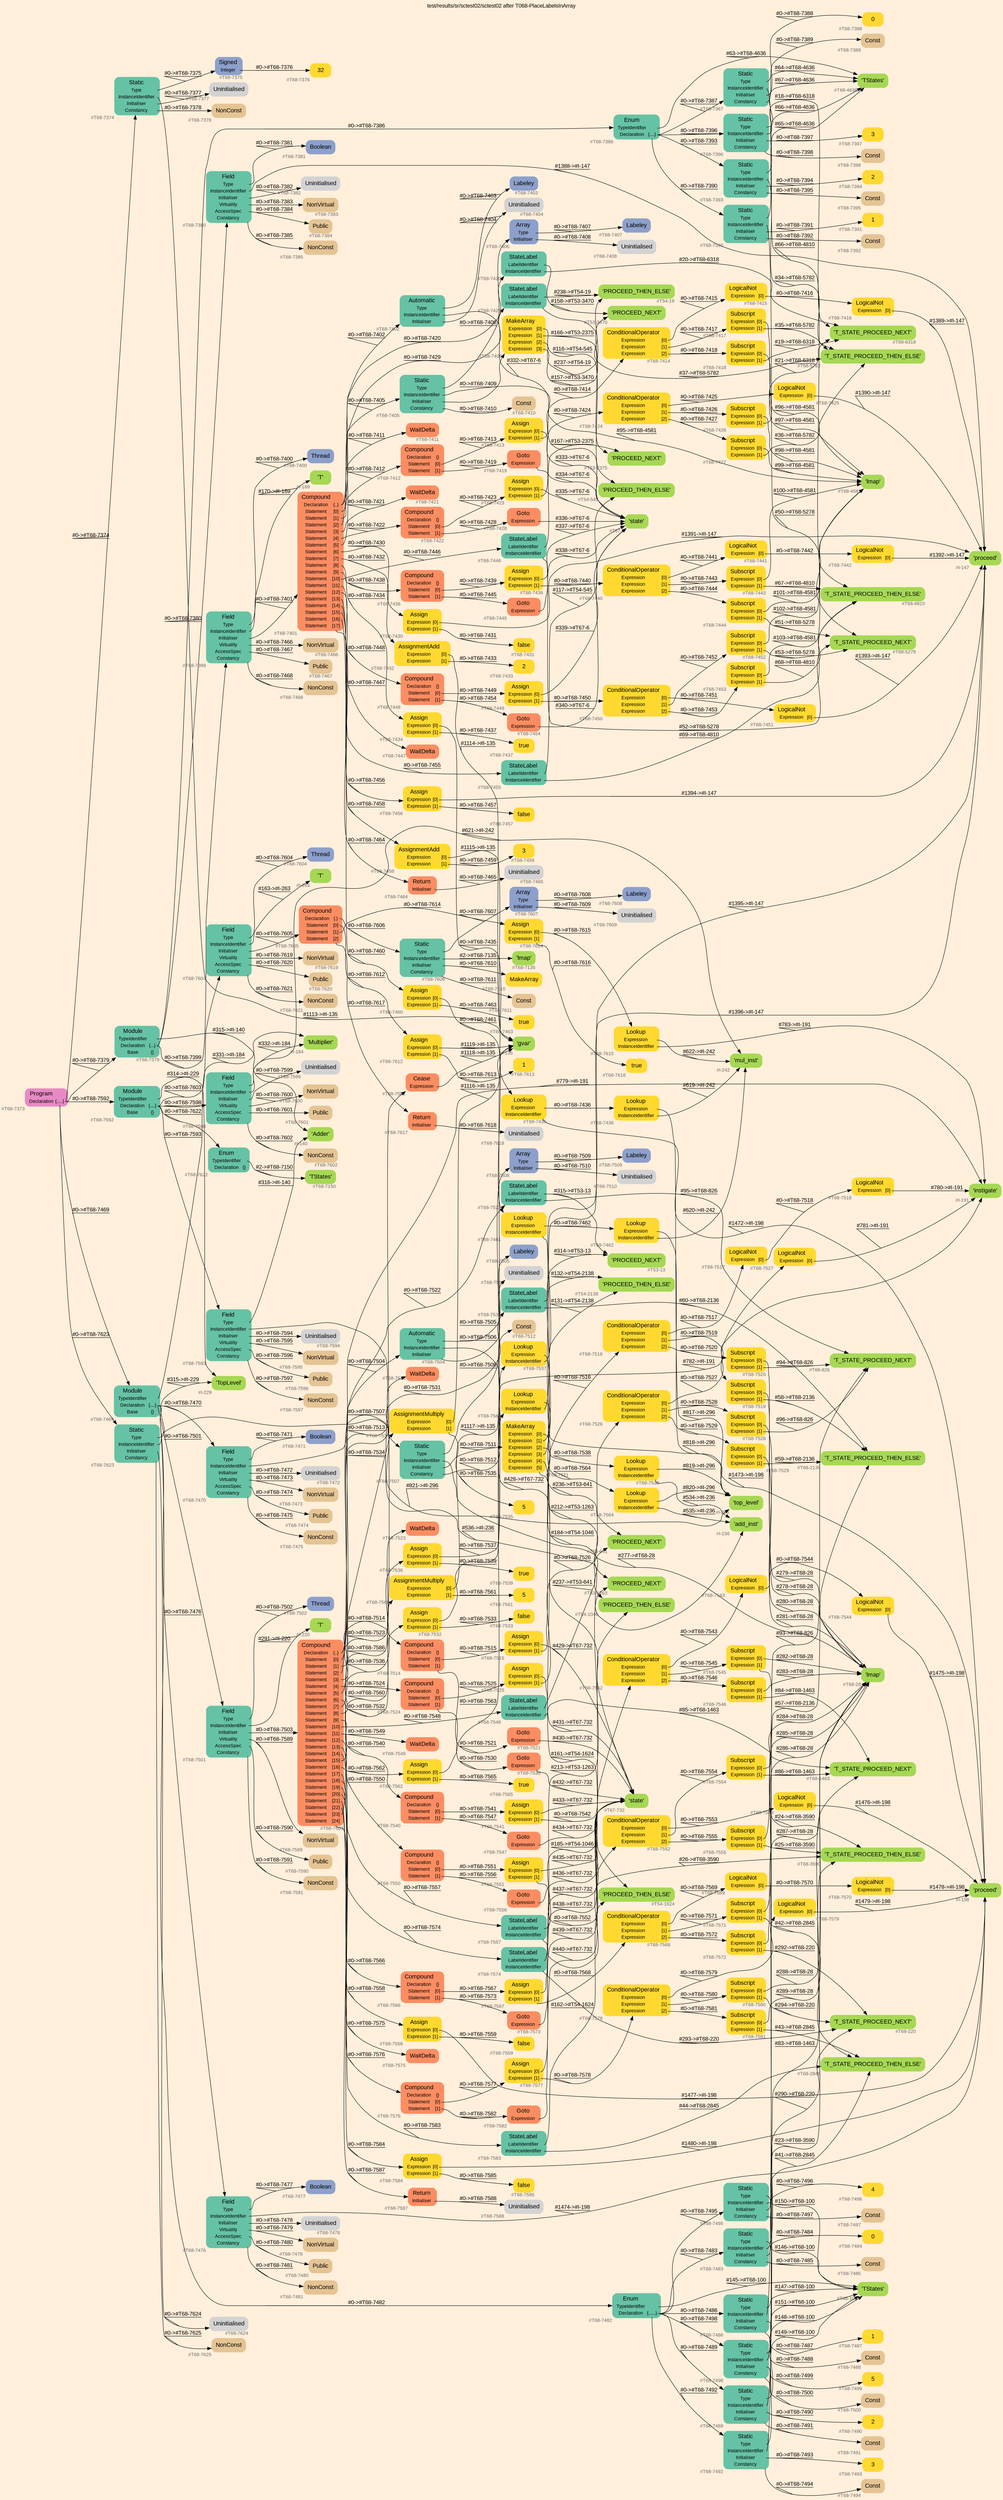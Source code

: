 digraph "test/results/sr/sctest02/sctest02 after T068-PlaceLabelsInArray" {
label = "test/results/sr/sctest02/sctest02 after T068-PlaceLabelsInArray"
labelloc = t
graph [
    rankdir = "LR"
    ranksep = 0.3
    bgcolor = antiquewhite1
    color = black
    fontcolor = black
    fontname = "Arial"
];
node [
    fontname = "Arial"
];
edge [
    fontname = "Arial"
];

// -------------------- node figure --------------------
// -------- block #T68-7373 ----------
"#T68-7373" [
    fillcolor = "/set28/4"
    xlabel = "#T68-7373"
    fontsize = "12"
    fontcolor = grey40
    shape = "plaintext"
    label = <<TABLE BORDER="0" CELLBORDER="0" CELLSPACING="0">
     <TR><TD><FONT COLOR="black" POINT-SIZE="15">Program</FONT></TD></TR>
     <TR><TD><FONT COLOR="black" POINT-SIZE="12">Declaration</FONT></TD><TD PORT="port0"><FONT COLOR="black" POINT-SIZE="12">{.....}</FONT></TD></TR>
    </TABLE>>
    style = "rounded,filled"
];

// -------- block #T68-7374 ----------
"#T68-7374" [
    fillcolor = "/set28/1"
    xlabel = "#T68-7374"
    fontsize = "12"
    fontcolor = grey40
    shape = "plaintext"
    label = <<TABLE BORDER="0" CELLBORDER="0" CELLSPACING="0">
     <TR><TD><FONT COLOR="black" POINT-SIZE="15">Static</FONT></TD></TR>
     <TR><TD><FONT COLOR="black" POINT-SIZE="12">Type</FONT></TD><TD PORT="port0"></TD></TR>
     <TR><TD><FONT COLOR="black" POINT-SIZE="12">InstanceIdentifier</FONT></TD><TD PORT="port1"></TD></TR>
     <TR><TD><FONT COLOR="black" POINT-SIZE="12">Initialiser</FONT></TD><TD PORT="port2"></TD></TR>
     <TR><TD><FONT COLOR="black" POINT-SIZE="12">Constancy</FONT></TD><TD PORT="port3"></TD></TR>
    </TABLE>>
    style = "rounded,filled"
];

// -------- block #T68-7375 ----------
"#T68-7375" [
    fillcolor = "/set28/3"
    xlabel = "#T68-7375"
    fontsize = "12"
    fontcolor = grey40
    shape = "plaintext"
    label = <<TABLE BORDER="0" CELLBORDER="0" CELLSPACING="0">
     <TR><TD><FONT COLOR="black" POINT-SIZE="15">Signed</FONT></TD></TR>
     <TR><TD><FONT COLOR="black" POINT-SIZE="12">Integer</FONT></TD><TD PORT="port0"></TD></TR>
    </TABLE>>
    style = "rounded,filled"
];

// -------- block #T68-7376 ----------
"#T68-7376" [
    fillcolor = "/set28/6"
    xlabel = "#T68-7376"
    fontsize = "12"
    fontcolor = grey40
    shape = "plaintext"
    label = <<TABLE BORDER="0" CELLBORDER="0" CELLSPACING="0">
     <TR><TD><FONT COLOR="black" POINT-SIZE="15">32</FONT></TD></TR>
    </TABLE>>
    style = "rounded,filled"
];

// -------- block #I-135 ----------
"#I-135" [
    fillcolor = "/set28/5"
    xlabel = "#I-135"
    fontsize = "12"
    fontcolor = grey40
    shape = "plaintext"
    label = <<TABLE BORDER="0" CELLBORDER="0" CELLSPACING="0">
     <TR><TD><FONT COLOR="black" POINT-SIZE="15">'gvar'</FONT></TD></TR>
    </TABLE>>
    style = "rounded,filled"
];

// -------- block #T68-7377 ----------
"#T68-7377" [
    xlabel = "#T68-7377"
    fontsize = "12"
    fontcolor = grey40
    shape = "plaintext"
    label = <<TABLE BORDER="0" CELLBORDER="0" CELLSPACING="0">
     <TR><TD><FONT COLOR="black" POINT-SIZE="15">Uninitialised</FONT></TD></TR>
    </TABLE>>
    style = "rounded,filled"
];

// -------- block #T68-7378 ----------
"#T68-7378" [
    fillcolor = "/set28/7"
    xlabel = "#T68-7378"
    fontsize = "12"
    fontcolor = grey40
    shape = "plaintext"
    label = <<TABLE BORDER="0" CELLBORDER="0" CELLSPACING="0">
     <TR><TD><FONT COLOR="black" POINT-SIZE="15">NonConst</FONT></TD></TR>
    </TABLE>>
    style = "rounded,filled"
];

// -------- block #T68-7379 ----------
"#T68-7379" [
    fillcolor = "/set28/1"
    xlabel = "#T68-7379"
    fontsize = "12"
    fontcolor = grey40
    shape = "plaintext"
    label = <<TABLE BORDER="0" CELLBORDER="0" CELLSPACING="0">
     <TR><TD><FONT COLOR="black" POINT-SIZE="15">Module</FONT></TD></TR>
     <TR><TD><FONT COLOR="black" POINT-SIZE="12">TypeIdentifier</FONT></TD><TD PORT="port0"></TD></TR>
     <TR><TD><FONT COLOR="black" POINT-SIZE="12">Declaration</FONT></TD><TD PORT="port1"><FONT COLOR="black" POINT-SIZE="12">{...}</FONT></TD></TR>
     <TR><TD><FONT COLOR="black" POINT-SIZE="12">Base</FONT></TD><TD PORT="port2"><FONT COLOR="black" POINT-SIZE="12">{}</FONT></TD></TR>
    </TABLE>>
    style = "rounded,filled"
];

// -------- block #I-140 ----------
"#I-140" [
    fillcolor = "/set28/5"
    xlabel = "#I-140"
    fontsize = "12"
    fontcolor = grey40
    shape = "plaintext"
    label = <<TABLE BORDER="0" CELLBORDER="0" CELLSPACING="0">
     <TR><TD><FONT COLOR="black" POINT-SIZE="15">'Adder'</FONT></TD></TR>
    </TABLE>>
    style = "rounded,filled"
];

// -------- block #T68-7380 ----------
"#T68-7380" [
    fillcolor = "/set28/1"
    xlabel = "#T68-7380"
    fontsize = "12"
    fontcolor = grey40
    shape = "plaintext"
    label = <<TABLE BORDER="0" CELLBORDER="0" CELLSPACING="0">
     <TR><TD><FONT COLOR="black" POINT-SIZE="15">Field</FONT></TD></TR>
     <TR><TD><FONT COLOR="black" POINT-SIZE="12">Type</FONT></TD><TD PORT="port0"></TD></TR>
     <TR><TD><FONT COLOR="black" POINT-SIZE="12">InstanceIdentifier</FONT></TD><TD PORT="port1"></TD></TR>
     <TR><TD><FONT COLOR="black" POINT-SIZE="12">Initialiser</FONT></TD><TD PORT="port2"></TD></TR>
     <TR><TD><FONT COLOR="black" POINT-SIZE="12">Virtuality</FONT></TD><TD PORT="port3"></TD></TR>
     <TR><TD><FONT COLOR="black" POINT-SIZE="12">AccessSpec</FONT></TD><TD PORT="port4"></TD></TR>
     <TR><TD><FONT COLOR="black" POINT-SIZE="12">Constancy</FONT></TD><TD PORT="port5"></TD></TR>
    </TABLE>>
    style = "rounded,filled"
];

// -------- block #T68-7381 ----------
"#T68-7381" [
    fillcolor = "/set28/3"
    xlabel = "#T68-7381"
    fontsize = "12"
    fontcolor = grey40
    shape = "plaintext"
    label = <<TABLE BORDER="0" CELLBORDER="0" CELLSPACING="0">
     <TR><TD><FONT COLOR="black" POINT-SIZE="15">Boolean</FONT></TD></TR>
    </TABLE>>
    style = "rounded,filled"
];

// -------- block #I-147 ----------
"#I-147" [
    fillcolor = "/set28/5"
    xlabel = "#I-147"
    fontsize = "12"
    fontcolor = grey40
    shape = "plaintext"
    label = <<TABLE BORDER="0" CELLBORDER="0" CELLSPACING="0">
     <TR><TD><FONT COLOR="black" POINT-SIZE="15">'proceed'</FONT></TD></TR>
    </TABLE>>
    style = "rounded,filled"
];

// -------- block #T68-7382 ----------
"#T68-7382" [
    xlabel = "#T68-7382"
    fontsize = "12"
    fontcolor = grey40
    shape = "plaintext"
    label = <<TABLE BORDER="0" CELLBORDER="0" CELLSPACING="0">
     <TR><TD><FONT COLOR="black" POINT-SIZE="15">Uninitialised</FONT></TD></TR>
    </TABLE>>
    style = "rounded,filled"
];

// -------- block #T68-7383 ----------
"#T68-7383" [
    fillcolor = "/set28/7"
    xlabel = "#T68-7383"
    fontsize = "12"
    fontcolor = grey40
    shape = "plaintext"
    label = <<TABLE BORDER="0" CELLBORDER="0" CELLSPACING="0">
     <TR><TD><FONT COLOR="black" POINT-SIZE="15">NonVirtual</FONT></TD></TR>
    </TABLE>>
    style = "rounded,filled"
];

// -------- block #T68-7384 ----------
"#T68-7384" [
    fillcolor = "/set28/7"
    xlabel = "#T68-7384"
    fontsize = "12"
    fontcolor = grey40
    shape = "plaintext"
    label = <<TABLE BORDER="0" CELLBORDER="0" CELLSPACING="0">
     <TR><TD><FONT COLOR="black" POINT-SIZE="15">Public</FONT></TD></TR>
    </TABLE>>
    style = "rounded,filled"
];

// -------- block #T68-7385 ----------
"#T68-7385" [
    fillcolor = "/set28/7"
    xlabel = "#T68-7385"
    fontsize = "12"
    fontcolor = grey40
    shape = "plaintext"
    label = <<TABLE BORDER="0" CELLBORDER="0" CELLSPACING="0">
     <TR><TD><FONT COLOR="black" POINT-SIZE="15">NonConst</FONT></TD></TR>
    </TABLE>>
    style = "rounded,filled"
];

// -------- block #T68-7386 ----------
"#T68-7386" [
    fillcolor = "/set28/1"
    xlabel = "#T68-7386"
    fontsize = "12"
    fontcolor = grey40
    shape = "plaintext"
    label = <<TABLE BORDER="0" CELLBORDER="0" CELLSPACING="0">
     <TR><TD><FONT COLOR="black" POINT-SIZE="15">Enum</FONT></TD></TR>
     <TR><TD><FONT COLOR="black" POINT-SIZE="12">TypeIdentifier</FONT></TD><TD PORT="port0"></TD></TR>
     <TR><TD><FONT COLOR="black" POINT-SIZE="12">Declaration</FONT></TD><TD PORT="port1"><FONT COLOR="black" POINT-SIZE="12">{....}</FONT></TD></TR>
    </TABLE>>
    style = "rounded,filled"
];

// -------- block #T68-4636 ----------
"#T68-4636" [
    fillcolor = "/set28/5"
    xlabel = "#T68-4636"
    fontsize = "12"
    fontcolor = grey40
    shape = "plaintext"
    label = <<TABLE BORDER="0" CELLBORDER="0" CELLSPACING="0">
     <TR><TD><FONT COLOR="black" POINT-SIZE="15">'TStates'</FONT></TD></TR>
    </TABLE>>
    style = "rounded,filled"
];

// -------- block #T68-7387 ----------
"#T68-7387" [
    fillcolor = "/set28/1"
    xlabel = "#T68-7387"
    fontsize = "12"
    fontcolor = grey40
    shape = "plaintext"
    label = <<TABLE BORDER="0" CELLBORDER="0" CELLSPACING="0">
     <TR><TD><FONT COLOR="black" POINT-SIZE="15">Static</FONT></TD></TR>
     <TR><TD><FONT COLOR="black" POINT-SIZE="12">Type</FONT></TD><TD PORT="port0"></TD></TR>
     <TR><TD><FONT COLOR="black" POINT-SIZE="12">InstanceIdentifier</FONT></TD><TD PORT="port1"></TD></TR>
     <TR><TD><FONT COLOR="black" POINT-SIZE="12">Initialiser</FONT></TD><TD PORT="port2"></TD></TR>
     <TR><TD><FONT COLOR="black" POINT-SIZE="12">Constancy</FONT></TD><TD PORT="port3"></TD></TR>
    </TABLE>>
    style = "rounded,filled"
];

// -------- block #T68-4810 ----------
"#T68-4810" [
    fillcolor = "/set28/5"
    xlabel = "#T68-4810"
    fontsize = "12"
    fontcolor = grey40
    shape = "plaintext"
    label = <<TABLE BORDER="0" CELLBORDER="0" CELLSPACING="0">
     <TR><TD><FONT COLOR="black" POINT-SIZE="15">'T_STATE_PROCEED_THEN_ELSE'</FONT></TD></TR>
    </TABLE>>
    style = "rounded,filled"
];

// -------- block #T68-7388 ----------
"#T68-7388" [
    fillcolor = "/set28/6"
    xlabel = "#T68-7388"
    fontsize = "12"
    fontcolor = grey40
    shape = "plaintext"
    label = <<TABLE BORDER="0" CELLBORDER="0" CELLSPACING="0">
     <TR><TD><FONT COLOR="black" POINT-SIZE="15">0</FONT></TD></TR>
    </TABLE>>
    style = "rounded,filled"
];

// -------- block #T68-7389 ----------
"#T68-7389" [
    fillcolor = "/set28/7"
    xlabel = "#T68-7389"
    fontsize = "12"
    fontcolor = grey40
    shape = "plaintext"
    label = <<TABLE BORDER="0" CELLBORDER="0" CELLSPACING="0">
     <TR><TD><FONT COLOR="black" POINT-SIZE="15">Const</FONT></TD></TR>
    </TABLE>>
    style = "rounded,filled"
];

// -------- block #T68-7390 ----------
"#T68-7390" [
    fillcolor = "/set28/1"
    xlabel = "#T68-7390"
    fontsize = "12"
    fontcolor = grey40
    shape = "plaintext"
    label = <<TABLE BORDER="0" CELLBORDER="0" CELLSPACING="0">
     <TR><TD><FONT COLOR="black" POINT-SIZE="15">Static</FONT></TD></TR>
     <TR><TD><FONT COLOR="black" POINT-SIZE="12">Type</FONT></TD><TD PORT="port0"></TD></TR>
     <TR><TD><FONT COLOR="black" POINT-SIZE="12">InstanceIdentifier</FONT></TD><TD PORT="port1"></TD></TR>
     <TR><TD><FONT COLOR="black" POINT-SIZE="12">Initialiser</FONT></TD><TD PORT="port2"></TD></TR>
     <TR><TD><FONT COLOR="black" POINT-SIZE="12">Constancy</FONT></TD><TD PORT="port3"></TD></TR>
    </TABLE>>
    style = "rounded,filled"
];

// -------- block #T68-5278 ----------
"#T68-5278" [
    fillcolor = "/set28/5"
    xlabel = "#T68-5278"
    fontsize = "12"
    fontcolor = grey40
    shape = "plaintext"
    label = <<TABLE BORDER="0" CELLBORDER="0" CELLSPACING="0">
     <TR><TD><FONT COLOR="black" POINT-SIZE="15">'T_STATE_PROCEED_NEXT'</FONT></TD></TR>
    </TABLE>>
    style = "rounded,filled"
];

// -------- block #T68-7391 ----------
"#T68-7391" [
    fillcolor = "/set28/6"
    xlabel = "#T68-7391"
    fontsize = "12"
    fontcolor = grey40
    shape = "plaintext"
    label = <<TABLE BORDER="0" CELLBORDER="0" CELLSPACING="0">
     <TR><TD><FONT COLOR="black" POINT-SIZE="15">1</FONT></TD></TR>
    </TABLE>>
    style = "rounded,filled"
];

// -------- block #T68-7392 ----------
"#T68-7392" [
    fillcolor = "/set28/7"
    xlabel = "#T68-7392"
    fontsize = "12"
    fontcolor = grey40
    shape = "plaintext"
    label = <<TABLE BORDER="0" CELLBORDER="0" CELLSPACING="0">
     <TR><TD><FONT COLOR="black" POINT-SIZE="15">Const</FONT></TD></TR>
    </TABLE>>
    style = "rounded,filled"
];

// -------- block #T68-7393 ----------
"#T68-7393" [
    fillcolor = "/set28/1"
    xlabel = "#T68-7393"
    fontsize = "12"
    fontcolor = grey40
    shape = "plaintext"
    label = <<TABLE BORDER="0" CELLBORDER="0" CELLSPACING="0">
     <TR><TD><FONT COLOR="black" POINT-SIZE="15">Static</FONT></TD></TR>
     <TR><TD><FONT COLOR="black" POINT-SIZE="12">Type</FONT></TD><TD PORT="port0"></TD></TR>
     <TR><TD><FONT COLOR="black" POINT-SIZE="12">InstanceIdentifier</FONT></TD><TD PORT="port1"></TD></TR>
     <TR><TD><FONT COLOR="black" POINT-SIZE="12">Initialiser</FONT></TD><TD PORT="port2"></TD></TR>
     <TR><TD><FONT COLOR="black" POINT-SIZE="12">Constancy</FONT></TD><TD PORT="port3"></TD></TR>
    </TABLE>>
    style = "rounded,filled"
];

// -------- block #T68-5782 ----------
"#T68-5782" [
    fillcolor = "/set28/5"
    xlabel = "#T68-5782"
    fontsize = "12"
    fontcolor = grey40
    shape = "plaintext"
    label = <<TABLE BORDER="0" CELLBORDER="0" CELLSPACING="0">
     <TR><TD><FONT COLOR="black" POINT-SIZE="15">'T_STATE_PROCEED_THEN_ELSE'</FONT></TD></TR>
    </TABLE>>
    style = "rounded,filled"
];

// -------- block #T68-7394 ----------
"#T68-7394" [
    fillcolor = "/set28/6"
    xlabel = "#T68-7394"
    fontsize = "12"
    fontcolor = grey40
    shape = "plaintext"
    label = <<TABLE BORDER="0" CELLBORDER="0" CELLSPACING="0">
     <TR><TD><FONT COLOR="black" POINT-SIZE="15">2</FONT></TD></TR>
    </TABLE>>
    style = "rounded,filled"
];

// -------- block #T68-7395 ----------
"#T68-7395" [
    fillcolor = "/set28/7"
    xlabel = "#T68-7395"
    fontsize = "12"
    fontcolor = grey40
    shape = "plaintext"
    label = <<TABLE BORDER="0" CELLBORDER="0" CELLSPACING="0">
     <TR><TD><FONT COLOR="black" POINT-SIZE="15">Const</FONT></TD></TR>
    </TABLE>>
    style = "rounded,filled"
];

// -------- block #T68-7396 ----------
"#T68-7396" [
    fillcolor = "/set28/1"
    xlabel = "#T68-7396"
    fontsize = "12"
    fontcolor = grey40
    shape = "plaintext"
    label = <<TABLE BORDER="0" CELLBORDER="0" CELLSPACING="0">
     <TR><TD><FONT COLOR="black" POINT-SIZE="15">Static</FONT></TD></TR>
     <TR><TD><FONT COLOR="black" POINT-SIZE="12">Type</FONT></TD><TD PORT="port0"></TD></TR>
     <TR><TD><FONT COLOR="black" POINT-SIZE="12">InstanceIdentifier</FONT></TD><TD PORT="port1"></TD></TR>
     <TR><TD><FONT COLOR="black" POINT-SIZE="12">Initialiser</FONT></TD><TD PORT="port2"></TD></TR>
     <TR><TD><FONT COLOR="black" POINT-SIZE="12">Constancy</FONT></TD><TD PORT="port3"></TD></TR>
    </TABLE>>
    style = "rounded,filled"
];

// -------- block #T68-6318 ----------
"#T68-6318" [
    fillcolor = "/set28/5"
    xlabel = "#T68-6318"
    fontsize = "12"
    fontcolor = grey40
    shape = "plaintext"
    label = <<TABLE BORDER="0" CELLBORDER="0" CELLSPACING="0">
     <TR><TD><FONT COLOR="black" POINT-SIZE="15">'T_STATE_PROCEED_NEXT'</FONT></TD></TR>
    </TABLE>>
    style = "rounded,filled"
];

// -------- block #T68-7397 ----------
"#T68-7397" [
    fillcolor = "/set28/6"
    xlabel = "#T68-7397"
    fontsize = "12"
    fontcolor = grey40
    shape = "plaintext"
    label = <<TABLE BORDER="0" CELLBORDER="0" CELLSPACING="0">
     <TR><TD><FONT COLOR="black" POINT-SIZE="15">3</FONT></TD></TR>
    </TABLE>>
    style = "rounded,filled"
];

// -------- block #T68-7398 ----------
"#T68-7398" [
    fillcolor = "/set28/7"
    xlabel = "#T68-7398"
    fontsize = "12"
    fontcolor = grey40
    shape = "plaintext"
    label = <<TABLE BORDER="0" CELLBORDER="0" CELLSPACING="0">
     <TR><TD><FONT COLOR="black" POINT-SIZE="15">Const</FONT></TD></TR>
    </TABLE>>
    style = "rounded,filled"
];

// -------- block #T68-7399 ----------
"#T68-7399" [
    fillcolor = "/set28/1"
    xlabel = "#T68-7399"
    fontsize = "12"
    fontcolor = grey40
    shape = "plaintext"
    label = <<TABLE BORDER="0" CELLBORDER="0" CELLSPACING="0">
     <TR><TD><FONT COLOR="black" POINT-SIZE="15">Field</FONT></TD></TR>
     <TR><TD><FONT COLOR="black" POINT-SIZE="12">Type</FONT></TD><TD PORT="port0"></TD></TR>
     <TR><TD><FONT COLOR="black" POINT-SIZE="12">InstanceIdentifier</FONT></TD><TD PORT="port1"></TD></TR>
     <TR><TD><FONT COLOR="black" POINT-SIZE="12">Initialiser</FONT></TD><TD PORT="port2"></TD></TR>
     <TR><TD><FONT COLOR="black" POINT-SIZE="12">Virtuality</FONT></TD><TD PORT="port3"></TD></TR>
     <TR><TD><FONT COLOR="black" POINT-SIZE="12">AccessSpec</FONT></TD><TD PORT="port4"></TD></TR>
     <TR><TD><FONT COLOR="black" POINT-SIZE="12">Constancy</FONT></TD><TD PORT="port5"></TD></TR>
    </TABLE>>
    style = "rounded,filled"
];

// -------- block #T68-7400 ----------
"#T68-7400" [
    fillcolor = "/set28/3"
    xlabel = "#T68-7400"
    fontsize = "12"
    fontcolor = grey40
    shape = "plaintext"
    label = <<TABLE BORDER="0" CELLBORDER="0" CELLSPACING="0">
     <TR><TD><FONT COLOR="black" POINT-SIZE="15">Thread</FONT></TD></TR>
    </TABLE>>
    style = "rounded,filled"
];

// -------- block #I-169 ----------
"#I-169" [
    fillcolor = "/set28/5"
    xlabel = "#I-169"
    fontsize = "12"
    fontcolor = grey40
    shape = "plaintext"
    label = <<TABLE BORDER="0" CELLBORDER="0" CELLSPACING="0">
     <TR><TD><FONT COLOR="black" POINT-SIZE="15">'T'</FONT></TD></TR>
    </TABLE>>
    style = "rounded,filled"
];

// -------- block #T68-7401 ----------
"#T68-7401" [
    fillcolor = "/set28/2"
    xlabel = "#T68-7401"
    fontsize = "12"
    fontcolor = grey40
    shape = "plaintext"
    label = <<TABLE BORDER="0" CELLBORDER="0" CELLSPACING="0">
     <TR><TD><FONT COLOR="black" POINT-SIZE="15">Compound</FONT></TD></TR>
     <TR><TD><FONT COLOR="black" POINT-SIZE="12">Declaration</FONT></TD><TD PORT="port0"><FONT COLOR="black" POINT-SIZE="12">{..}</FONT></TD></TR>
     <TR><TD><FONT COLOR="black" POINT-SIZE="12">Statement</FONT></TD><TD PORT="port1"><FONT COLOR="black" POINT-SIZE="12">[0]</FONT></TD></TR>
     <TR><TD><FONT COLOR="black" POINT-SIZE="12">Statement</FONT></TD><TD PORT="port2"><FONT COLOR="black" POINT-SIZE="12">[1]</FONT></TD></TR>
     <TR><TD><FONT COLOR="black" POINT-SIZE="12">Statement</FONT></TD><TD PORT="port3"><FONT COLOR="black" POINT-SIZE="12">[2]</FONT></TD></TR>
     <TR><TD><FONT COLOR="black" POINT-SIZE="12">Statement</FONT></TD><TD PORT="port4"><FONT COLOR="black" POINT-SIZE="12">[3]</FONT></TD></TR>
     <TR><TD><FONT COLOR="black" POINT-SIZE="12">Statement</FONT></TD><TD PORT="port5"><FONT COLOR="black" POINT-SIZE="12">[4]</FONT></TD></TR>
     <TR><TD><FONT COLOR="black" POINT-SIZE="12">Statement</FONT></TD><TD PORT="port6"><FONT COLOR="black" POINT-SIZE="12">[5]</FONT></TD></TR>
     <TR><TD><FONT COLOR="black" POINT-SIZE="12">Statement</FONT></TD><TD PORT="port7"><FONT COLOR="black" POINT-SIZE="12">[6]</FONT></TD></TR>
     <TR><TD><FONT COLOR="black" POINT-SIZE="12">Statement</FONT></TD><TD PORT="port8"><FONT COLOR="black" POINT-SIZE="12">[7]</FONT></TD></TR>
     <TR><TD><FONT COLOR="black" POINT-SIZE="12">Statement</FONT></TD><TD PORT="port9"><FONT COLOR="black" POINT-SIZE="12">[8]</FONT></TD></TR>
     <TR><TD><FONT COLOR="black" POINT-SIZE="12">Statement</FONT></TD><TD PORT="port10"><FONT COLOR="black" POINT-SIZE="12">[9]</FONT></TD></TR>
     <TR><TD><FONT COLOR="black" POINT-SIZE="12">Statement</FONT></TD><TD PORT="port11"><FONT COLOR="black" POINT-SIZE="12">[10]</FONT></TD></TR>
     <TR><TD><FONT COLOR="black" POINT-SIZE="12">Statement</FONT></TD><TD PORT="port12"><FONT COLOR="black" POINT-SIZE="12">[11]</FONT></TD></TR>
     <TR><TD><FONT COLOR="black" POINT-SIZE="12">Statement</FONT></TD><TD PORT="port13"><FONT COLOR="black" POINT-SIZE="12">[12]</FONT></TD></TR>
     <TR><TD><FONT COLOR="black" POINT-SIZE="12">Statement</FONT></TD><TD PORT="port14"><FONT COLOR="black" POINT-SIZE="12">[13]</FONT></TD></TR>
     <TR><TD><FONT COLOR="black" POINT-SIZE="12">Statement</FONT></TD><TD PORT="port15"><FONT COLOR="black" POINT-SIZE="12">[14]</FONT></TD></TR>
     <TR><TD><FONT COLOR="black" POINT-SIZE="12">Statement</FONT></TD><TD PORT="port16"><FONT COLOR="black" POINT-SIZE="12">[15]</FONT></TD></TR>
     <TR><TD><FONT COLOR="black" POINT-SIZE="12">Statement</FONT></TD><TD PORT="port17"><FONT COLOR="black" POINT-SIZE="12">[16]</FONT></TD></TR>
     <TR><TD><FONT COLOR="black" POINT-SIZE="12">Statement</FONT></TD><TD PORT="port18"><FONT COLOR="black" POINT-SIZE="12">[17]</FONT></TD></TR>
    </TABLE>>
    style = "rounded,filled"
];

// -------- block #T68-7402 ----------
"#T68-7402" [
    fillcolor = "/set28/1"
    xlabel = "#T68-7402"
    fontsize = "12"
    fontcolor = grey40
    shape = "plaintext"
    label = <<TABLE BORDER="0" CELLBORDER="0" CELLSPACING="0">
     <TR><TD><FONT COLOR="black" POINT-SIZE="15">Automatic</FONT></TD></TR>
     <TR><TD><FONT COLOR="black" POINT-SIZE="12">Type</FONT></TD><TD PORT="port0"></TD></TR>
     <TR><TD><FONT COLOR="black" POINT-SIZE="12">InstanceIdentifier</FONT></TD><TD PORT="port1"></TD></TR>
     <TR><TD><FONT COLOR="black" POINT-SIZE="12">Initialiser</FONT></TD><TD PORT="port2"></TD></TR>
    </TABLE>>
    style = "rounded,filled"
];

// -------- block #T68-7403 ----------
"#T68-7403" [
    fillcolor = "/set28/3"
    xlabel = "#T68-7403"
    fontsize = "12"
    fontcolor = grey40
    shape = "plaintext"
    label = <<TABLE BORDER="0" CELLBORDER="0" CELLSPACING="0">
     <TR><TD><FONT COLOR="black" POINT-SIZE="15">Labeley</FONT></TD></TR>
    </TABLE>>
    style = "rounded,filled"
];

// -------- block #T67-6 ----------
"#T67-6" [
    fillcolor = "/set28/5"
    xlabel = "#T67-6"
    fontsize = "12"
    fontcolor = grey40
    shape = "plaintext"
    label = <<TABLE BORDER="0" CELLBORDER="0" CELLSPACING="0">
     <TR><TD><FONT COLOR="black" POINT-SIZE="15">'state'</FONT></TD></TR>
    </TABLE>>
    style = "rounded,filled"
];

// -------- block #T68-7404 ----------
"#T68-7404" [
    xlabel = "#T68-7404"
    fontsize = "12"
    fontcolor = grey40
    shape = "plaintext"
    label = <<TABLE BORDER="0" CELLBORDER="0" CELLSPACING="0">
     <TR><TD><FONT COLOR="black" POINT-SIZE="15">Uninitialised</FONT></TD></TR>
    </TABLE>>
    style = "rounded,filled"
];

// -------- block #T68-7405 ----------
"#T68-7405" [
    fillcolor = "/set28/1"
    xlabel = "#T68-7405"
    fontsize = "12"
    fontcolor = grey40
    shape = "plaintext"
    label = <<TABLE BORDER="0" CELLBORDER="0" CELLSPACING="0">
     <TR><TD><FONT COLOR="black" POINT-SIZE="15">Static</FONT></TD></TR>
     <TR><TD><FONT COLOR="black" POINT-SIZE="12">Type</FONT></TD><TD PORT="port0"></TD></TR>
     <TR><TD><FONT COLOR="black" POINT-SIZE="12">InstanceIdentifier</FONT></TD><TD PORT="port1"></TD></TR>
     <TR><TD><FONT COLOR="black" POINT-SIZE="12">Initialiser</FONT></TD><TD PORT="port2"></TD></TR>
     <TR><TD><FONT COLOR="black" POINT-SIZE="12">Constancy</FONT></TD><TD PORT="port3"></TD></TR>
    </TABLE>>
    style = "rounded,filled"
];

// -------- block #T68-7406 ----------
"#T68-7406" [
    fillcolor = "/set28/3"
    xlabel = "#T68-7406"
    fontsize = "12"
    fontcolor = grey40
    shape = "plaintext"
    label = <<TABLE BORDER="0" CELLBORDER="0" CELLSPACING="0">
     <TR><TD><FONT COLOR="black" POINT-SIZE="15">Array</FONT></TD></TR>
     <TR><TD><FONT COLOR="black" POINT-SIZE="12">Type</FONT></TD><TD PORT="port0"></TD></TR>
     <TR><TD><FONT COLOR="black" POINT-SIZE="12">Initialiser</FONT></TD><TD PORT="port1"></TD></TR>
    </TABLE>>
    style = "rounded,filled"
];

// -------- block #T68-7407 ----------
"#T68-7407" [
    fillcolor = "/set28/3"
    xlabel = "#T68-7407"
    fontsize = "12"
    fontcolor = grey40
    shape = "plaintext"
    label = <<TABLE BORDER="0" CELLBORDER="0" CELLSPACING="0">
     <TR><TD><FONT COLOR="black" POINT-SIZE="15">Labeley</FONT></TD></TR>
    </TABLE>>
    style = "rounded,filled"
];

// -------- block #T68-7408 ----------
"#T68-7408" [
    xlabel = "#T68-7408"
    fontsize = "12"
    fontcolor = grey40
    shape = "plaintext"
    label = <<TABLE BORDER="0" CELLBORDER="0" CELLSPACING="0">
     <TR><TD><FONT COLOR="black" POINT-SIZE="15">Uninitialised</FONT></TD></TR>
    </TABLE>>
    style = "rounded,filled"
];

// -------- block #T68-4581 ----------
"#T68-4581" [
    fillcolor = "/set28/5"
    xlabel = "#T68-4581"
    fontsize = "12"
    fontcolor = grey40
    shape = "plaintext"
    label = <<TABLE BORDER="0" CELLBORDER="0" CELLSPACING="0">
     <TR><TD><FONT COLOR="black" POINT-SIZE="15">'lmap'</FONT></TD></TR>
    </TABLE>>
    style = "rounded,filled"
];

// -------- block #T68-7409 ----------
"#T68-7409" [
    fillcolor = "/set28/6"
    xlabel = "#T68-7409"
    fontsize = "12"
    fontcolor = grey40
    shape = "plaintext"
    label = <<TABLE BORDER="0" CELLBORDER="0" CELLSPACING="0">
     <TR><TD><FONT COLOR="black" POINT-SIZE="15">MakeArray</FONT></TD></TR>
     <TR><TD><FONT COLOR="black" POINT-SIZE="12">Expression</FONT></TD><TD PORT="port0"><FONT COLOR="black" POINT-SIZE="12">[0]</FONT></TD></TR>
     <TR><TD><FONT COLOR="black" POINT-SIZE="12">Expression</FONT></TD><TD PORT="port1"><FONT COLOR="black" POINT-SIZE="12">[1]</FONT></TD></TR>
     <TR><TD><FONT COLOR="black" POINT-SIZE="12">Expression</FONT></TD><TD PORT="port2"><FONT COLOR="black" POINT-SIZE="12">[2]</FONT></TD></TR>
     <TR><TD><FONT COLOR="black" POINT-SIZE="12">Expression</FONT></TD><TD PORT="port3"><FONT COLOR="black" POINT-SIZE="12">[3]</FONT></TD></TR>
    </TABLE>>
    style = "rounded,filled"
];

// -------- block #T54-545 ----------
"#T54-545" [
    fillcolor = "/set28/5"
    xlabel = "#T54-545"
    fontsize = "12"
    fontcolor = grey40
    shape = "plaintext"
    label = <<TABLE BORDER="0" CELLBORDER="0" CELLSPACING="0">
     <TR><TD><FONT COLOR="black" POINT-SIZE="15">'PROCEED_THEN_ELSE'</FONT></TD></TR>
    </TABLE>>
    style = "rounded,filled"
];

// -------- block #T53-2375 ----------
"#T53-2375" [
    fillcolor = "/set28/5"
    xlabel = "#T53-2375"
    fontsize = "12"
    fontcolor = grey40
    shape = "plaintext"
    label = <<TABLE BORDER="0" CELLBORDER="0" CELLSPACING="0">
     <TR><TD><FONT COLOR="black" POINT-SIZE="15">'PROCEED_NEXT'</FONT></TD></TR>
    </TABLE>>
    style = "rounded,filled"
];

// -------- block #T54-19 ----------
"#T54-19" [
    fillcolor = "/set28/5"
    xlabel = "#T54-19"
    fontsize = "12"
    fontcolor = grey40
    shape = "plaintext"
    label = <<TABLE BORDER="0" CELLBORDER="0" CELLSPACING="0">
     <TR><TD><FONT COLOR="black" POINT-SIZE="15">'PROCEED_THEN_ELSE'</FONT></TD></TR>
    </TABLE>>
    style = "rounded,filled"
];

// -------- block #T53-3470 ----------
"#T53-3470" [
    fillcolor = "/set28/5"
    xlabel = "#T53-3470"
    fontsize = "12"
    fontcolor = grey40
    shape = "plaintext"
    label = <<TABLE BORDER="0" CELLBORDER="0" CELLSPACING="0">
     <TR><TD><FONT COLOR="black" POINT-SIZE="15">'PROCEED_NEXT'</FONT></TD></TR>
    </TABLE>>
    style = "rounded,filled"
];

// -------- block #T68-7410 ----------
"#T68-7410" [
    fillcolor = "/set28/7"
    xlabel = "#T68-7410"
    fontsize = "12"
    fontcolor = grey40
    shape = "plaintext"
    label = <<TABLE BORDER="0" CELLBORDER="0" CELLSPACING="0">
     <TR><TD><FONT COLOR="black" POINT-SIZE="15">Const</FONT></TD></TR>
    </TABLE>>
    style = "rounded,filled"
];

// -------- block #T68-7411 ----------
"#T68-7411" [
    fillcolor = "/set28/2"
    xlabel = "#T68-7411"
    fontsize = "12"
    fontcolor = grey40
    shape = "plaintext"
    label = <<TABLE BORDER="0" CELLBORDER="0" CELLSPACING="0">
     <TR><TD><FONT COLOR="black" POINT-SIZE="15">WaitDelta</FONT></TD></TR>
    </TABLE>>
    style = "rounded,filled"
];

// -------- block #T68-7412 ----------
"#T68-7412" [
    fillcolor = "/set28/2"
    xlabel = "#T68-7412"
    fontsize = "12"
    fontcolor = grey40
    shape = "plaintext"
    label = <<TABLE BORDER="0" CELLBORDER="0" CELLSPACING="0">
     <TR><TD><FONT COLOR="black" POINT-SIZE="15">Compound</FONT></TD></TR>
     <TR><TD><FONT COLOR="black" POINT-SIZE="12">Declaration</FONT></TD><TD PORT="port0"><FONT COLOR="black" POINT-SIZE="12">{}</FONT></TD></TR>
     <TR><TD><FONT COLOR="black" POINT-SIZE="12">Statement</FONT></TD><TD PORT="port1"><FONT COLOR="black" POINT-SIZE="12">[0]</FONT></TD></TR>
     <TR><TD><FONT COLOR="black" POINT-SIZE="12">Statement</FONT></TD><TD PORT="port2"><FONT COLOR="black" POINT-SIZE="12">[1]</FONT></TD></TR>
    </TABLE>>
    style = "rounded,filled"
];

// -------- block #T68-7413 ----------
"#T68-7413" [
    fillcolor = "/set28/6"
    xlabel = "#T68-7413"
    fontsize = "12"
    fontcolor = grey40
    shape = "plaintext"
    label = <<TABLE BORDER="0" CELLBORDER="0" CELLSPACING="0">
     <TR><TD><FONT COLOR="black" POINT-SIZE="15">Assign</FONT></TD></TR>
     <TR><TD><FONT COLOR="black" POINT-SIZE="12">Expression</FONT></TD><TD PORT="port0"><FONT COLOR="black" POINT-SIZE="12">[0]</FONT></TD></TR>
     <TR><TD><FONT COLOR="black" POINT-SIZE="12">Expression</FONT></TD><TD PORT="port1"><FONT COLOR="black" POINT-SIZE="12">[1]</FONT></TD></TR>
    </TABLE>>
    style = "rounded,filled"
];

// -------- block #T68-7414 ----------
"#T68-7414" [
    fillcolor = "/set28/6"
    xlabel = "#T68-7414"
    fontsize = "12"
    fontcolor = grey40
    shape = "plaintext"
    label = <<TABLE BORDER="0" CELLBORDER="0" CELLSPACING="0">
     <TR><TD><FONT COLOR="black" POINT-SIZE="15">ConditionalOperator</FONT></TD></TR>
     <TR><TD><FONT COLOR="black" POINT-SIZE="12">Expression</FONT></TD><TD PORT="port0"><FONT COLOR="black" POINT-SIZE="12">[0]</FONT></TD></TR>
     <TR><TD><FONT COLOR="black" POINT-SIZE="12">Expression</FONT></TD><TD PORT="port1"><FONT COLOR="black" POINT-SIZE="12">[1]</FONT></TD></TR>
     <TR><TD><FONT COLOR="black" POINT-SIZE="12">Expression</FONT></TD><TD PORT="port2"><FONT COLOR="black" POINT-SIZE="12">[2]</FONT></TD></TR>
    </TABLE>>
    style = "rounded,filled"
];

// -------- block #T68-7415 ----------
"#T68-7415" [
    fillcolor = "/set28/6"
    xlabel = "#T68-7415"
    fontsize = "12"
    fontcolor = grey40
    shape = "plaintext"
    label = <<TABLE BORDER="0" CELLBORDER="0" CELLSPACING="0">
     <TR><TD><FONT COLOR="black" POINT-SIZE="15">LogicalNot</FONT></TD></TR>
     <TR><TD><FONT COLOR="black" POINT-SIZE="12">Expression</FONT></TD><TD PORT="port0"><FONT COLOR="black" POINT-SIZE="12">[0]</FONT></TD></TR>
    </TABLE>>
    style = "rounded,filled"
];

// -------- block #T68-7416 ----------
"#T68-7416" [
    fillcolor = "/set28/6"
    xlabel = "#T68-7416"
    fontsize = "12"
    fontcolor = grey40
    shape = "plaintext"
    label = <<TABLE BORDER="0" CELLBORDER="0" CELLSPACING="0">
     <TR><TD><FONT COLOR="black" POINT-SIZE="15">LogicalNot</FONT></TD></TR>
     <TR><TD><FONT COLOR="black" POINT-SIZE="12">Expression</FONT></TD><TD PORT="port0"><FONT COLOR="black" POINT-SIZE="12">[0]</FONT></TD></TR>
    </TABLE>>
    style = "rounded,filled"
];

// -------- block #T68-7417 ----------
"#T68-7417" [
    fillcolor = "/set28/6"
    xlabel = "#T68-7417"
    fontsize = "12"
    fontcolor = grey40
    shape = "plaintext"
    label = <<TABLE BORDER="0" CELLBORDER="0" CELLSPACING="0">
     <TR><TD><FONT COLOR="black" POINT-SIZE="15">Subscript</FONT></TD></TR>
     <TR><TD><FONT COLOR="black" POINT-SIZE="12">Expression</FONT></TD><TD PORT="port0"><FONT COLOR="black" POINT-SIZE="12">[0]</FONT></TD></TR>
     <TR><TD><FONT COLOR="black" POINT-SIZE="12">Expression</FONT></TD><TD PORT="port1"><FONT COLOR="black" POINT-SIZE="12">[1]</FONT></TD></TR>
    </TABLE>>
    style = "rounded,filled"
];

// -------- block #T68-7418 ----------
"#T68-7418" [
    fillcolor = "/set28/6"
    xlabel = "#T68-7418"
    fontsize = "12"
    fontcolor = grey40
    shape = "plaintext"
    label = <<TABLE BORDER="0" CELLBORDER="0" CELLSPACING="0">
     <TR><TD><FONT COLOR="black" POINT-SIZE="15">Subscript</FONT></TD></TR>
     <TR><TD><FONT COLOR="black" POINT-SIZE="12">Expression</FONT></TD><TD PORT="port0"><FONT COLOR="black" POINT-SIZE="12">[0]</FONT></TD></TR>
     <TR><TD><FONT COLOR="black" POINT-SIZE="12">Expression</FONT></TD><TD PORT="port1"><FONT COLOR="black" POINT-SIZE="12">[1]</FONT></TD></TR>
    </TABLE>>
    style = "rounded,filled"
];

// -------- block #T68-7419 ----------
"#T68-7419" [
    fillcolor = "/set28/2"
    xlabel = "#T68-7419"
    fontsize = "12"
    fontcolor = grey40
    shape = "plaintext"
    label = <<TABLE BORDER="0" CELLBORDER="0" CELLSPACING="0">
     <TR><TD><FONT COLOR="black" POINT-SIZE="15">Goto</FONT></TD></TR>
     <TR><TD><FONT COLOR="black" POINT-SIZE="12">Expression</FONT></TD><TD PORT="port0"></TD></TR>
    </TABLE>>
    style = "rounded,filled"
];

// -------- block #T68-7420 ----------
"#T68-7420" [
    fillcolor = "/set28/1"
    xlabel = "#T68-7420"
    fontsize = "12"
    fontcolor = grey40
    shape = "plaintext"
    label = <<TABLE BORDER="0" CELLBORDER="0" CELLSPACING="0">
     <TR><TD><FONT COLOR="black" POINT-SIZE="15">StateLabel</FONT></TD></TR>
     <TR><TD><FONT COLOR="black" POINT-SIZE="12">LabelIdentifier</FONT></TD><TD PORT="port0"></TD></TR>
     <TR><TD><FONT COLOR="black" POINT-SIZE="12">InstanceIdentifier</FONT></TD><TD PORT="port1"></TD></TR>
    </TABLE>>
    style = "rounded,filled"
];

// -------- block #T68-7421 ----------
"#T68-7421" [
    fillcolor = "/set28/2"
    xlabel = "#T68-7421"
    fontsize = "12"
    fontcolor = grey40
    shape = "plaintext"
    label = <<TABLE BORDER="0" CELLBORDER="0" CELLSPACING="0">
     <TR><TD><FONT COLOR="black" POINT-SIZE="15">WaitDelta</FONT></TD></TR>
    </TABLE>>
    style = "rounded,filled"
];

// -------- block #T68-7422 ----------
"#T68-7422" [
    fillcolor = "/set28/2"
    xlabel = "#T68-7422"
    fontsize = "12"
    fontcolor = grey40
    shape = "plaintext"
    label = <<TABLE BORDER="0" CELLBORDER="0" CELLSPACING="0">
     <TR><TD><FONT COLOR="black" POINT-SIZE="15">Compound</FONT></TD></TR>
     <TR><TD><FONT COLOR="black" POINT-SIZE="12">Declaration</FONT></TD><TD PORT="port0"><FONT COLOR="black" POINT-SIZE="12">{}</FONT></TD></TR>
     <TR><TD><FONT COLOR="black" POINT-SIZE="12">Statement</FONT></TD><TD PORT="port1"><FONT COLOR="black" POINT-SIZE="12">[0]</FONT></TD></TR>
     <TR><TD><FONT COLOR="black" POINT-SIZE="12">Statement</FONT></TD><TD PORT="port2"><FONT COLOR="black" POINT-SIZE="12">[1]</FONT></TD></TR>
    </TABLE>>
    style = "rounded,filled"
];

// -------- block #T68-7423 ----------
"#T68-7423" [
    fillcolor = "/set28/6"
    xlabel = "#T68-7423"
    fontsize = "12"
    fontcolor = grey40
    shape = "plaintext"
    label = <<TABLE BORDER="0" CELLBORDER="0" CELLSPACING="0">
     <TR><TD><FONT COLOR="black" POINT-SIZE="15">Assign</FONT></TD></TR>
     <TR><TD><FONT COLOR="black" POINT-SIZE="12">Expression</FONT></TD><TD PORT="port0"><FONT COLOR="black" POINT-SIZE="12">[0]</FONT></TD></TR>
     <TR><TD><FONT COLOR="black" POINT-SIZE="12">Expression</FONT></TD><TD PORT="port1"><FONT COLOR="black" POINT-SIZE="12">[1]</FONT></TD></TR>
    </TABLE>>
    style = "rounded,filled"
];

// -------- block #T68-7424 ----------
"#T68-7424" [
    fillcolor = "/set28/6"
    xlabel = "#T68-7424"
    fontsize = "12"
    fontcolor = grey40
    shape = "plaintext"
    label = <<TABLE BORDER="0" CELLBORDER="0" CELLSPACING="0">
     <TR><TD><FONT COLOR="black" POINT-SIZE="15">ConditionalOperator</FONT></TD></TR>
     <TR><TD><FONT COLOR="black" POINT-SIZE="12">Expression</FONT></TD><TD PORT="port0"><FONT COLOR="black" POINT-SIZE="12">[0]</FONT></TD></TR>
     <TR><TD><FONT COLOR="black" POINT-SIZE="12">Expression</FONT></TD><TD PORT="port1"><FONT COLOR="black" POINT-SIZE="12">[1]</FONT></TD></TR>
     <TR><TD><FONT COLOR="black" POINT-SIZE="12">Expression</FONT></TD><TD PORT="port2"><FONT COLOR="black" POINT-SIZE="12">[2]</FONT></TD></TR>
    </TABLE>>
    style = "rounded,filled"
];

// -------- block #T68-7425 ----------
"#T68-7425" [
    fillcolor = "/set28/6"
    xlabel = "#T68-7425"
    fontsize = "12"
    fontcolor = grey40
    shape = "plaintext"
    label = <<TABLE BORDER="0" CELLBORDER="0" CELLSPACING="0">
     <TR><TD><FONT COLOR="black" POINT-SIZE="15">LogicalNot</FONT></TD></TR>
     <TR><TD><FONT COLOR="black" POINT-SIZE="12">Expression</FONT></TD><TD PORT="port0"><FONT COLOR="black" POINT-SIZE="12">[0]</FONT></TD></TR>
    </TABLE>>
    style = "rounded,filled"
];

// -------- block #T68-7426 ----------
"#T68-7426" [
    fillcolor = "/set28/6"
    xlabel = "#T68-7426"
    fontsize = "12"
    fontcolor = grey40
    shape = "plaintext"
    label = <<TABLE BORDER="0" CELLBORDER="0" CELLSPACING="0">
     <TR><TD><FONT COLOR="black" POINT-SIZE="15">Subscript</FONT></TD></TR>
     <TR><TD><FONT COLOR="black" POINT-SIZE="12">Expression</FONT></TD><TD PORT="port0"><FONT COLOR="black" POINT-SIZE="12">[0]</FONT></TD></TR>
     <TR><TD><FONT COLOR="black" POINT-SIZE="12">Expression</FONT></TD><TD PORT="port1"><FONT COLOR="black" POINT-SIZE="12">[1]</FONT></TD></TR>
    </TABLE>>
    style = "rounded,filled"
];

// -------- block #T68-7427 ----------
"#T68-7427" [
    fillcolor = "/set28/6"
    xlabel = "#T68-7427"
    fontsize = "12"
    fontcolor = grey40
    shape = "plaintext"
    label = <<TABLE BORDER="0" CELLBORDER="0" CELLSPACING="0">
     <TR><TD><FONT COLOR="black" POINT-SIZE="15">Subscript</FONT></TD></TR>
     <TR><TD><FONT COLOR="black" POINT-SIZE="12">Expression</FONT></TD><TD PORT="port0"><FONT COLOR="black" POINT-SIZE="12">[0]</FONT></TD></TR>
     <TR><TD><FONT COLOR="black" POINT-SIZE="12">Expression</FONT></TD><TD PORT="port1"><FONT COLOR="black" POINT-SIZE="12">[1]</FONT></TD></TR>
    </TABLE>>
    style = "rounded,filled"
];

// -------- block #T68-7428 ----------
"#T68-7428" [
    fillcolor = "/set28/2"
    xlabel = "#T68-7428"
    fontsize = "12"
    fontcolor = grey40
    shape = "plaintext"
    label = <<TABLE BORDER="0" CELLBORDER="0" CELLSPACING="0">
     <TR><TD><FONT COLOR="black" POINT-SIZE="15">Goto</FONT></TD></TR>
     <TR><TD><FONT COLOR="black" POINT-SIZE="12">Expression</FONT></TD><TD PORT="port0"></TD></TR>
    </TABLE>>
    style = "rounded,filled"
];

// -------- block #T68-7429 ----------
"#T68-7429" [
    fillcolor = "/set28/1"
    xlabel = "#T68-7429"
    fontsize = "12"
    fontcolor = grey40
    shape = "plaintext"
    label = <<TABLE BORDER="0" CELLBORDER="0" CELLSPACING="0">
     <TR><TD><FONT COLOR="black" POINT-SIZE="15">StateLabel</FONT></TD></TR>
     <TR><TD><FONT COLOR="black" POINT-SIZE="12">LabelIdentifier</FONT></TD><TD PORT="port0"></TD></TR>
     <TR><TD><FONT COLOR="black" POINT-SIZE="12">InstanceIdentifier</FONT></TD><TD PORT="port1"></TD></TR>
    </TABLE>>
    style = "rounded,filled"
];

// -------- block #T68-7430 ----------
"#T68-7430" [
    fillcolor = "/set28/6"
    xlabel = "#T68-7430"
    fontsize = "12"
    fontcolor = grey40
    shape = "plaintext"
    label = <<TABLE BORDER="0" CELLBORDER="0" CELLSPACING="0">
     <TR><TD><FONT COLOR="black" POINT-SIZE="15">Assign</FONT></TD></TR>
     <TR><TD><FONT COLOR="black" POINT-SIZE="12">Expression</FONT></TD><TD PORT="port0"><FONT COLOR="black" POINT-SIZE="12">[0]</FONT></TD></TR>
     <TR><TD><FONT COLOR="black" POINT-SIZE="12">Expression</FONT></TD><TD PORT="port1"><FONT COLOR="black" POINT-SIZE="12">[1]</FONT></TD></TR>
    </TABLE>>
    style = "rounded,filled"
];

// -------- block #T68-7431 ----------
"#T68-7431" [
    fillcolor = "/set28/6"
    xlabel = "#T68-7431"
    fontsize = "12"
    fontcolor = grey40
    shape = "plaintext"
    label = <<TABLE BORDER="0" CELLBORDER="0" CELLSPACING="0">
     <TR><TD><FONT COLOR="black" POINT-SIZE="15">false</FONT></TD></TR>
    </TABLE>>
    style = "rounded,filled"
];

// -------- block #T68-7432 ----------
"#T68-7432" [
    fillcolor = "/set28/6"
    xlabel = "#T68-7432"
    fontsize = "12"
    fontcolor = grey40
    shape = "plaintext"
    label = <<TABLE BORDER="0" CELLBORDER="0" CELLSPACING="0">
     <TR><TD><FONT COLOR="black" POINT-SIZE="15">AssignmentAdd</FONT></TD></TR>
     <TR><TD><FONT COLOR="black" POINT-SIZE="12">Expression</FONT></TD><TD PORT="port0"><FONT COLOR="black" POINT-SIZE="12">[0]</FONT></TD></TR>
     <TR><TD><FONT COLOR="black" POINT-SIZE="12">Expression</FONT></TD><TD PORT="port1"><FONT COLOR="black" POINT-SIZE="12">[1]</FONT></TD></TR>
    </TABLE>>
    style = "rounded,filled"
];

// -------- block #T68-7433 ----------
"#T68-7433" [
    fillcolor = "/set28/6"
    xlabel = "#T68-7433"
    fontsize = "12"
    fontcolor = grey40
    shape = "plaintext"
    label = <<TABLE BORDER="0" CELLBORDER="0" CELLSPACING="0">
     <TR><TD><FONT COLOR="black" POINT-SIZE="15">2</FONT></TD></TR>
    </TABLE>>
    style = "rounded,filled"
];

// -------- block #T68-7434 ----------
"#T68-7434" [
    fillcolor = "/set28/6"
    xlabel = "#T68-7434"
    fontsize = "12"
    fontcolor = grey40
    shape = "plaintext"
    label = <<TABLE BORDER="0" CELLBORDER="0" CELLSPACING="0">
     <TR><TD><FONT COLOR="black" POINT-SIZE="15">Assign</FONT></TD></TR>
     <TR><TD><FONT COLOR="black" POINT-SIZE="12">Expression</FONT></TD><TD PORT="port0"><FONT COLOR="black" POINT-SIZE="12">[0]</FONT></TD></TR>
     <TR><TD><FONT COLOR="black" POINT-SIZE="12">Expression</FONT></TD><TD PORT="port1"><FONT COLOR="black" POINT-SIZE="12">[1]</FONT></TD></TR>
    </TABLE>>
    style = "rounded,filled"
];

// -------- block #T68-7435 ----------
"#T68-7435" [
    fillcolor = "/set28/6"
    xlabel = "#T68-7435"
    fontsize = "12"
    fontcolor = grey40
    shape = "plaintext"
    label = <<TABLE BORDER="0" CELLBORDER="0" CELLSPACING="0">
     <TR><TD><FONT COLOR="black" POINT-SIZE="15">Lookup</FONT></TD></TR>
     <TR><TD><FONT COLOR="black" POINT-SIZE="12">Expression</FONT></TD><TD PORT="port0"></TD></TR>
     <TR><TD><FONT COLOR="black" POINT-SIZE="12">InstanceIdentifier</FONT></TD><TD PORT="port1"></TD></TR>
    </TABLE>>
    style = "rounded,filled"
];

// -------- block #T68-7436 ----------
"#T68-7436" [
    fillcolor = "/set28/6"
    xlabel = "#T68-7436"
    fontsize = "12"
    fontcolor = grey40
    shape = "plaintext"
    label = <<TABLE BORDER="0" CELLBORDER="0" CELLSPACING="0">
     <TR><TD><FONT COLOR="black" POINT-SIZE="15">Lookup</FONT></TD></TR>
     <TR><TD><FONT COLOR="black" POINT-SIZE="12">Expression</FONT></TD><TD PORT="port0"></TD></TR>
     <TR><TD><FONT COLOR="black" POINT-SIZE="12">InstanceIdentifier</FONT></TD><TD PORT="port1"></TD></TR>
    </TABLE>>
    style = "rounded,filled"
];

// -------- block #I-296 ----------
"#I-296" [
    fillcolor = "/set28/5"
    xlabel = "#I-296"
    fontsize = "12"
    fontcolor = grey40
    shape = "plaintext"
    label = <<TABLE BORDER="0" CELLBORDER="0" CELLSPACING="0">
     <TR><TD><FONT COLOR="black" POINT-SIZE="15">'top_level'</FONT></TD></TR>
    </TABLE>>
    style = "rounded,filled"
];

// -------- block #I-242 ----------
"#I-242" [
    fillcolor = "/set28/5"
    xlabel = "#I-242"
    fontsize = "12"
    fontcolor = grey40
    shape = "plaintext"
    label = <<TABLE BORDER="0" CELLBORDER="0" CELLSPACING="0">
     <TR><TD><FONT COLOR="black" POINT-SIZE="15">'mul_inst'</FONT></TD></TR>
    </TABLE>>
    style = "rounded,filled"
];

// -------- block #I-198 ----------
"#I-198" [
    fillcolor = "/set28/5"
    xlabel = "#I-198"
    fontsize = "12"
    fontcolor = grey40
    shape = "plaintext"
    label = <<TABLE BORDER="0" CELLBORDER="0" CELLSPACING="0">
     <TR><TD><FONT COLOR="black" POINT-SIZE="15">'proceed'</FONT></TD></TR>
    </TABLE>>
    style = "rounded,filled"
];

// -------- block #T68-7437 ----------
"#T68-7437" [
    fillcolor = "/set28/6"
    xlabel = "#T68-7437"
    fontsize = "12"
    fontcolor = grey40
    shape = "plaintext"
    label = <<TABLE BORDER="0" CELLBORDER="0" CELLSPACING="0">
     <TR><TD><FONT COLOR="black" POINT-SIZE="15">true</FONT></TD></TR>
    </TABLE>>
    style = "rounded,filled"
];

// -------- block #T68-7438 ----------
"#T68-7438" [
    fillcolor = "/set28/2"
    xlabel = "#T68-7438"
    fontsize = "12"
    fontcolor = grey40
    shape = "plaintext"
    label = <<TABLE BORDER="0" CELLBORDER="0" CELLSPACING="0">
     <TR><TD><FONT COLOR="black" POINT-SIZE="15">Compound</FONT></TD></TR>
     <TR><TD><FONT COLOR="black" POINT-SIZE="12">Declaration</FONT></TD><TD PORT="port0"><FONT COLOR="black" POINT-SIZE="12">{}</FONT></TD></TR>
     <TR><TD><FONT COLOR="black" POINT-SIZE="12">Statement</FONT></TD><TD PORT="port1"><FONT COLOR="black" POINT-SIZE="12">[0]</FONT></TD></TR>
     <TR><TD><FONT COLOR="black" POINT-SIZE="12">Statement</FONT></TD><TD PORT="port2"><FONT COLOR="black" POINT-SIZE="12">[1]</FONT></TD></TR>
    </TABLE>>
    style = "rounded,filled"
];

// -------- block #T68-7439 ----------
"#T68-7439" [
    fillcolor = "/set28/6"
    xlabel = "#T68-7439"
    fontsize = "12"
    fontcolor = grey40
    shape = "plaintext"
    label = <<TABLE BORDER="0" CELLBORDER="0" CELLSPACING="0">
     <TR><TD><FONT COLOR="black" POINT-SIZE="15">Assign</FONT></TD></TR>
     <TR><TD><FONT COLOR="black" POINT-SIZE="12">Expression</FONT></TD><TD PORT="port0"><FONT COLOR="black" POINT-SIZE="12">[0]</FONT></TD></TR>
     <TR><TD><FONT COLOR="black" POINT-SIZE="12">Expression</FONT></TD><TD PORT="port1"><FONT COLOR="black" POINT-SIZE="12">[1]</FONT></TD></TR>
    </TABLE>>
    style = "rounded,filled"
];

// -------- block #T68-7440 ----------
"#T68-7440" [
    fillcolor = "/set28/6"
    xlabel = "#T68-7440"
    fontsize = "12"
    fontcolor = grey40
    shape = "plaintext"
    label = <<TABLE BORDER="0" CELLBORDER="0" CELLSPACING="0">
     <TR><TD><FONT COLOR="black" POINT-SIZE="15">ConditionalOperator</FONT></TD></TR>
     <TR><TD><FONT COLOR="black" POINT-SIZE="12">Expression</FONT></TD><TD PORT="port0"><FONT COLOR="black" POINT-SIZE="12">[0]</FONT></TD></TR>
     <TR><TD><FONT COLOR="black" POINT-SIZE="12">Expression</FONT></TD><TD PORT="port1"><FONT COLOR="black" POINT-SIZE="12">[1]</FONT></TD></TR>
     <TR><TD><FONT COLOR="black" POINT-SIZE="12">Expression</FONT></TD><TD PORT="port2"><FONT COLOR="black" POINT-SIZE="12">[2]</FONT></TD></TR>
    </TABLE>>
    style = "rounded,filled"
];

// -------- block #T68-7441 ----------
"#T68-7441" [
    fillcolor = "/set28/6"
    xlabel = "#T68-7441"
    fontsize = "12"
    fontcolor = grey40
    shape = "plaintext"
    label = <<TABLE BORDER="0" CELLBORDER="0" CELLSPACING="0">
     <TR><TD><FONT COLOR="black" POINT-SIZE="15">LogicalNot</FONT></TD></TR>
     <TR><TD><FONT COLOR="black" POINT-SIZE="12">Expression</FONT></TD><TD PORT="port0"><FONT COLOR="black" POINT-SIZE="12">[0]</FONT></TD></TR>
    </TABLE>>
    style = "rounded,filled"
];

// -------- block #T68-7442 ----------
"#T68-7442" [
    fillcolor = "/set28/6"
    xlabel = "#T68-7442"
    fontsize = "12"
    fontcolor = grey40
    shape = "plaintext"
    label = <<TABLE BORDER="0" CELLBORDER="0" CELLSPACING="0">
     <TR><TD><FONT COLOR="black" POINT-SIZE="15">LogicalNot</FONT></TD></TR>
     <TR><TD><FONT COLOR="black" POINT-SIZE="12">Expression</FONT></TD><TD PORT="port0"><FONT COLOR="black" POINT-SIZE="12">[0]</FONT></TD></TR>
    </TABLE>>
    style = "rounded,filled"
];

// -------- block #T68-7443 ----------
"#T68-7443" [
    fillcolor = "/set28/6"
    xlabel = "#T68-7443"
    fontsize = "12"
    fontcolor = grey40
    shape = "plaintext"
    label = <<TABLE BORDER="0" CELLBORDER="0" CELLSPACING="0">
     <TR><TD><FONT COLOR="black" POINT-SIZE="15">Subscript</FONT></TD></TR>
     <TR><TD><FONT COLOR="black" POINT-SIZE="12">Expression</FONT></TD><TD PORT="port0"><FONT COLOR="black" POINT-SIZE="12">[0]</FONT></TD></TR>
     <TR><TD><FONT COLOR="black" POINT-SIZE="12">Expression</FONT></TD><TD PORT="port1"><FONT COLOR="black" POINT-SIZE="12">[1]</FONT></TD></TR>
    </TABLE>>
    style = "rounded,filled"
];

// -------- block #T68-7444 ----------
"#T68-7444" [
    fillcolor = "/set28/6"
    xlabel = "#T68-7444"
    fontsize = "12"
    fontcolor = grey40
    shape = "plaintext"
    label = <<TABLE BORDER="0" CELLBORDER="0" CELLSPACING="0">
     <TR><TD><FONT COLOR="black" POINT-SIZE="15">Subscript</FONT></TD></TR>
     <TR><TD><FONT COLOR="black" POINT-SIZE="12">Expression</FONT></TD><TD PORT="port0"><FONT COLOR="black" POINT-SIZE="12">[0]</FONT></TD></TR>
     <TR><TD><FONT COLOR="black" POINT-SIZE="12">Expression</FONT></TD><TD PORT="port1"><FONT COLOR="black" POINT-SIZE="12">[1]</FONT></TD></TR>
    </TABLE>>
    style = "rounded,filled"
];

// -------- block #T68-7445 ----------
"#T68-7445" [
    fillcolor = "/set28/2"
    xlabel = "#T68-7445"
    fontsize = "12"
    fontcolor = grey40
    shape = "plaintext"
    label = <<TABLE BORDER="0" CELLBORDER="0" CELLSPACING="0">
     <TR><TD><FONT COLOR="black" POINT-SIZE="15">Goto</FONT></TD></TR>
     <TR><TD><FONT COLOR="black" POINT-SIZE="12">Expression</FONT></TD><TD PORT="port0"></TD></TR>
    </TABLE>>
    style = "rounded,filled"
];

// -------- block #T68-7446 ----------
"#T68-7446" [
    fillcolor = "/set28/1"
    xlabel = "#T68-7446"
    fontsize = "12"
    fontcolor = grey40
    shape = "plaintext"
    label = <<TABLE BORDER="0" CELLBORDER="0" CELLSPACING="0">
     <TR><TD><FONT COLOR="black" POINT-SIZE="15">StateLabel</FONT></TD></TR>
     <TR><TD><FONT COLOR="black" POINT-SIZE="12">LabelIdentifier</FONT></TD><TD PORT="port0"></TD></TR>
     <TR><TD><FONT COLOR="black" POINT-SIZE="12">InstanceIdentifier</FONT></TD><TD PORT="port1"></TD></TR>
    </TABLE>>
    style = "rounded,filled"
];

// -------- block #T68-7447 ----------
"#T68-7447" [
    fillcolor = "/set28/2"
    xlabel = "#T68-7447"
    fontsize = "12"
    fontcolor = grey40
    shape = "plaintext"
    label = <<TABLE BORDER="0" CELLBORDER="0" CELLSPACING="0">
     <TR><TD><FONT COLOR="black" POINT-SIZE="15">WaitDelta</FONT></TD></TR>
    </TABLE>>
    style = "rounded,filled"
];

// -------- block #T68-7448 ----------
"#T68-7448" [
    fillcolor = "/set28/2"
    xlabel = "#T68-7448"
    fontsize = "12"
    fontcolor = grey40
    shape = "plaintext"
    label = <<TABLE BORDER="0" CELLBORDER="0" CELLSPACING="0">
     <TR><TD><FONT COLOR="black" POINT-SIZE="15">Compound</FONT></TD></TR>
     <TR><TD><FONT COLOR="black" POINT-SIZE="12">Declaration</FONT></TD><TD PORT="port0"><FONT COLOR="black" POINT-SIZE="12">{}</FONT></TD></TR>
     <TR><TD><FONT COLOR="black" POINT-SIZE="12">Statement</FONT></TD><TD PORT="port1"><FONT COLOR="black" POINT-SIZE="12">[0]</FONT></TD></TR>
     <TR><TD><FONT COLOR="black" POINT-SIZE="12">Statement</FONT></TD><TD PORT="port2"><FONT COLOR="black" POINT-SIZE="12">[1]</FONT></TD></TR>
    </TABLE>>
    style = "rounded,filled"
];

// -------- block #T68-7449 ----------
"#T68-7449" [
    fillcolor = "/set28/6"
    xlabel = "#T68-7449"
    fontsize = "12"
    fontcolor = grey40
    shape = "plaintext"
    label = <<TABLE BORDER="0" CELLBORDER="0" CELLSPACING="0">
     <TR><TD><FONT COLOR="black" POINT-SIZE="15">Assign</FONT></TD></TR>
     <TR><TD><FONT COLOR="black" POINT-SIZE="12">Expression</FONT></TD><TD PORT="port0"><FONT COLOR="black" POINT-SIZE="12">[0]</FONT></TD></TR>
     <TR><TD><FONT COLOR="black" POINT-SIZE="12">Expression</FONT></TD><TD PORT="port1"><FONT COLOR="black" POINT-SIZE="12">[1]</FONT></TD></TR>
    </TABLE>>
    style = "rounded,filled"
];

// -------- block #T68-7450 ----------
"#T68-7450" [
    fillcolor = "/set28/6"
    xlabel = "#T68-7450"
    fontsize = "12"
    fontcolor = grey40
    shape = "plaintext"
    label = <<TABLE BORDER="0" CELLBORDER="0" CELLSPACING="0">
     <TR><TD><FONT COLOR="black" POINT-SIZE="15">ConditionalOperator</FONT></TD></TR>
     <TR><TD><FONT COLOR="black" POINT-SIZE="12">Expression</FONT></TD><TD PORT="port0"><FONT COLOR="black" POINT-SIZE="12">[0]</FONT></TD></TR>
     <TR><TD><FONT COLOR="black" POINT-SIZE="12">Expression</FONT></TD><TD PORT="port1"><FONT COLOR="black" POINT-SIZE="12">[1]</FONT></TD></TR>
     <TR><TD><FONT COLOR="black" POINT-SIZE="12">Expression</FONT></TD><TD PORT="port2"><FONT COLOR="black" POINT-SIZE="12">[2]</FONT></TD></TR>
    </TABLE>>
    style = "rounded,filled"
];

// -------- block #T68-7451 ----------
"#T68-7451" [
    fillcolor = "/set28/6"
    xlabel = "#T68-7451"
    fontsize = "12"
    fontcolor = grey40
    shape = "plaintext"
    label = <<TABLE BORDER="0" CELLBORDER="0" CELLSPACING="0">
     <TR><TD><FONT COLOR="black" POINT-SIZE="15">LogicalNot</FONT></TD></TR>
     <TR><TD><FONT COLOR="black" POINT-SIZE="12">Expression</FONT></TD><TD PORT="port0"><FONT COLOR="black" POINT-SIZE="12">[0]</FONT></TD></TR>
    </TABLE>>
    style = "rounded,filled"
];

// -------- block #T68-7452 ----------
"#T68-7452" [
    fillcolor = "/set28/6"
    xlabel = "#T68-7452"
    fontsize = "12"
    fontcolor = grey40
    shape = "plaintext"
    label = <<TABLE BORDER="0" CELLBORDER="0" CELLSPACING="0">
     <TR><TD><FONT COLOR="black" POINT-SIZE="15">Subscript</FONT></TD></TR>
     <TR><TD><FONT COLOR="black" POINT-SIZE="12">Expression</FONT></TD><TD PORT="port0"><FONT COLOR="black" POINT-SIZE="12">[0]</FONT></TD></TR>
     <TR><TD><FONT COLOR="black" POINT-SIZE="12">Expression</FONT></TD><TD PORT="port1"><FONT COLOR="black" POINT-SIZE="12">[1]</FONT></TD></TR>
    </TABLE>>
    style = "rounded,filled"
];

// -------- block #T68-7453 ----------
"#T68-7453" [
    fillcolor = "/set28/6"
    xlabel = "#T68-7453"
    fontsize = "12"
    fontcolor = grey40
    shape = "plaintext"
    label = <<TABLE BORDER="0" CELLBORDER="0" CELLSPACING="0">
     <TR><TD><FONT COLOR="black" POINT-SIZE="15">Subscript</FONT></TD></TR>
     <TR><TD><FONT COLOR="black" POINT-SIZE="12">Expression</FONT></TD><TD PORT="port0"><FONT COLOR="black" POINT-SIZE="12">[0]</FONT></TD></TR>
     <TR><TD><FONT COLOR="black" POINT-SIZE="12">Expression</FONT></TD><TD PORT="port1"><FONT COLOR="black" POINT-SIZE="12">[1]</FONT></TD></TR>
    </TABLE>>
    style = "rounded,filled"
];

// -------- block #T68-7454 ----------
"#T68-7454" [
    fillcolor = "/set28/2"
    xlabel = "#T68-7454"
    fontsize = "12"
    fontcolor = grey40
    shape = "plaintext"
    label = <<TABLE BORDER="0" CELLBORDER="0" CELLSPACING="0">
     <TR><TD><FONT COLOR="black" POINT-SIZE="15">Goto</FONT></TD></TR>
     <TR><TD><FONT COLOR="black" POINT-SIZE="12">Expression</FONT></TD><TD PORT="port0"></TD></TR>
    </TABLE>>
    style = "rounded,filled"
];

// -------- block #T68-7455 ----------
"#T68-7455" [
    fillcolor = "/set28/1"
    xlabel = "#T68-7455"
    fontsize = "12"
    fontcolor = grey40
    shape = "plaintext"
    label = <<TABLE BORDER="0" CELLBORDER="0" CELLSPACING="0">
     <TR><TD><FONT COLOR="black" POINT-SIZE="15">StateLabel</FONT></TD></TR>
     <TR><TD><FONT COLOR="black" POINT-SIZE="12">LabelIdentifier</FONT></TD><TD PORT="port0"></TD></TR>
     <TR><TD><FONT COLOR="black" POINT-SIZE="12">InstanceIdentifier</FONT></TD><TD PORT="port1"></TD></TR>
    </TABLE>>
    style = "rounded,filled"
];

// -------- block #T68-7456 ----------
"#T68-7456" [
    fillcolor = "/set28/6"
    xlabel = "#T68-7456"
    fontsize = "12"
    fontcolor = grey40
    shape = "plaintext"
    label = <<TABLE BORDER="0" CELLBORDER="0" CELLSPACING="0">
     <TR><TD><FONT COLOR="black" POINT-SIZE="15">Assign</FONT></TD></TR>
     <TR><TD><FONT COLOR="black" POINT-SIZE="12">Expression</FONT></TD><TD PORT="port0"><FONT COLOR="black" POINT-SIZE="12">[0]</FONT></TD></TR>
     <TR><TD><FONT COLOR="black" POINT-SIZE="12">Expression</FONT></TD><TD PORT="port1"><FONT COLOR="black" POINT-SIZE="12">[1]</FONT></TD></TR>
    </TABLE>>
    style = "rounded,filled"
];

// -------- block #T68-7457 ----------
"#T68-7457" [
    fillcolor = "/set28/6"
    xlabel = "#T68-7457"
    fontsize = "12"
    fontcolor = grey40
    shape = "plaintext"
    label = <<TABLE BORDER="0" CELLBORDER="0" CELLSPACING="0">
     <TR><TD><FONT COLOR="black" POINT-SIZE="15">false</FONT></TD></TR>
    </TABLE>>
    style = "rounded,filled"
];

// -------- block #T68-7458 ----------
"#T68-7458" [
    fillcolor = "/set28/6"
    xlabel = "#T68-7458"
    fontsize = "12"
    fontcolor = grey40
    shape = "plaintext"
    label = <<TABLE BORDER="0" CELLBORDER="0" CELLSPACING="0">
     <TR><TD><FONT COLOR="black" POINT-SIZE="15">AssignmentAdd</FONT></TD></TR>
     <TR><TD><FONT COLOR="black" POINT-SIZE="12">Expression</FONT></TD><TD PORT="port0"><FONT COLOR="black" POINT-SIZE="12">[0]</FONT></TD></TR>
     <TR><TD><FONT COLOR="black" POINT-SIZE="12">Expression</FONT></TD><TD PORT="port1"><FONT COLOR="black" POINT-SIZE="12">[1]</FONT></TD></TR>
    </TABLE>>
    style = "rounded,filled"
];

// -------- block #T68-7459 ----------
"#T68-7459" [
    fillcolor = "/set28/6"
    xlabel = "#T68-7459"
    fontsize = "12"
    fontcolor = grey40
    shape = "plaintext"
    label = <<TABLE BORDER="0" CELLBORDER="0" CELLSPACING="0">
     <TR><TD><FONT COLOR="black" POINT-SIZE="15">3</FONT></TD></TR>
    </TABLE>>
    style = "rounded,filled"
];

// -------- block #T68-7460 ----------
"#T68-7460" [
    fillcolor = "/set28/6"
    xlabel = "#T68-7460"
    fontsize = "12"
    fontcolor = grey40
    shape = "plaintext"
    label = <<TABLE BORDER="0" CELLBORDER="0" CELLSPACING="0">
     <TR><TD><FONT COLOR="black" POINT-SIZE="15">Assign</FONT></TD></TR>
     <TR><TD><FONT COLOR="black" POINT-SIZE="12">Expression</FONT></TD><TD PORT="port0"><FONT COLOR="black" POINT-SIZE="12">[0]</FONT></TD></TR>
     <TR><TD><FONT COLOR="black" POINT-SIZE="12">Expression</FONT></TD><TD PORT="port1"><FONT COLOR="black" POINT-SIZE="12">[1]</FONT></TD></TR>
    </TABLE>>
    style = "rounded,filled"
];

// -------- block #T68-7461 ----------
"#T68-7461" [
    fillcolor = "/set28/6"
    xlabel = "#T68-7461"
    fontsize = "12"
    fontcolor = grey40
    shape = "plaintext"
    label = <<TABLE BORDER="0" CELLBORDER="0" CELLSPACING="0">
     <TR><TD><FONT COLOR="black" POINT-SIZE="15">Lookup</FONT></TD></TR>
     <TR><TD><FONT COLOR="black" POINT-SIZE="12">Expression</FONT></TD><TD PORT="port0"></TD></TR>
     <TR><TD><FONT COLOR="black" POINT-SIZE="12">InstanceIdentifier</FONT></TD><TD PORT="port1"></TD></TR>
    </TABLE>>
    style = "rounded,filled"
];

// -------- block #T68-7462 ----------
"#T68-7462" [
    fillcolor = "/set28/6"
    xlabel = "#T68-7462"
    fontsize = "12"
    fontcolor = grey40
    shape = "plaintext"
    label = <<TABLE BORDER="0" CELLBORDER="0" CELLSPACING="0">
     <TR><TD><FONT COLOR="black" POINT-SIZE="15">Lookup</FONT></TD></TR>
     <TR><TD><FONT COLOR="black" POINT-SIZE="12">Expression</FONT></TD><TD PORT="port0"></TD></TR>
     <TR><TD><FONT COLOR="black" POINT-SIZE="12">InstanceIdentifier</FONT></TD><TD PORT="port1"></TD></TR>
    </TABLE>>
    style = "rounded,filled"
];

// -------- block #T68-7463 ----------
"#T68-7463" [
    fillcolor = "/set28/6"
    xlabel = "#T68-7463"
    fontsize = "12"
    fontcolor = grey40
    shape = "plaintext"
    label = <<TABLE BORDER="0" CELLBORDER="0" CELLSPACING="0">
     <TR><TD><FONT COLOR="black" POINT-SIZE="15">true</FONT></TD></TR>
    </TABLE>>
    style = "rounded,filled"
];

// -------- block #T68-7464 ----------
"#T68-7464" [
    fillcolor = "/set28/2"
    xlabel = "#T68-7464"
    fontsize = "12"
    fontcolor = grey40
    shape = "plaintext"
    label = <<TABLE BORDER="0" CELLBORDER="0" CELLSPACING="0">
     <TR><TD><FONT COLOR="black" POINT-SIZE="15">Return</FONT></TD></TR>
     <TR><TD><FONT COLOR="black" POINT-SIZE="12">Initialiser</FONT></TD><TD PORT="port0"></TD></TR>
    </TABLE>>
    style = "rounded,filled"
];

// -------- block #T68-7465 ----------
"#T68-7465" [
    xlabel = "#T68-7465"
    fontsize = "12"
    fontcolor = grey40
    shape = "plaintext"
    label = <<TABLE BORDER="0" CELLBORDER="0" CELLSPACING="0">
     <TR><TD><FONT COLOR="black" POINT-SIZE="15">Uninitialised</FONT></TD></TR>
    </TABLE>>
    style = "rounded,filled"
];

// -------- block #T68-7466 ----------
"#T68-7466" [
    fillcolor = "/set28/7"
    xlabel = "#T68-7466"
    fontsize = "12"
    fontcolor = grey40
    shape = "plaintext"
    label = <<TABLE BORDER="0" CELLBORDER="0" CELLSPACING="0">
     <TR><TD><FONT COLOR="black" POINT-SIZE="15">NonVirtual</FONT></TD></TR>
    </TABLE>>
    style = "rounded,filled"
];

// -------- block #T68-7467 ----------
"#T68-7467" [
    fillcolor = "/set28/7"
    xlabel = "#T68-7467"
    fontsize = "12"
    fontcolor = grey40
    shape = "plaintext"
    label = <<TABLE BORDER="0" CELLBORDER="0" CELLSPACING="0">
     <TR><TD><FONT COLOR="black" POINT-SIZE="15">Public</FONT></TD></TR>
    </TABLE>>
    style = "rounded,filled"
];

// -------- block #T68-7468 ----------
"#T68-7468" [
    fillcolor = "/set28/7"
    xlabel = "#T68-7468"
    fontsize = "12"
    fontcolor = grey40
    shape = "plaintext"
    label = <<TABLE BORDER="0" CELLBORDER="0" CELLSPACING="0">
     <TR><TD><FONT COLOR="black" POINT-SIZE="15">NonConst</FONT></TD></TR>
    </TABLE>>
    style = "rounded,filled"
];

// -------- block #T68-7469 ----------
"#T68-7469" [
    fillcolor = "/set28/1"
    xlabel = "#T68-7469"
    fontsize = "12"
    fontcolor = grey40
    shape = "plaintext"
    label = <<TABLE BORDER="0" CELLBORDER="0" CELLSPACING="0">
     <TR><TD><FONT COLOR="black" POINT-SIZE="15">Module</FONT></TD></TR>
     <TR><TD><FONT COLOR="black" POINT-SIZE="12">TypeIdentifier</FONT></TD><TD PORT="port0"></TD></TR>
     <TR><TD><FONT COLOR="black" POINT-SIZE="12">Declaration</FONT></TD><TD PORT="port1"><FONT COLOR="black" POINT-SIZE="12">{....}</FONT></TD></TR>
     <TR><TD><FONT COLOR="black" POINT-SIZE="12">Base</FONT></TD><TD PORT="port2"><FONT COLOR="black" POINT-SIZE="12">{}</FONT></TD></TR>
    </TABLE>>
    style = "rounded,filled"
];

// -------- block #I-184 ----------
"#I-184" [
    fillcolor = "/set28/5"
    xlabel = "#I-184"
    fontsize = "12"
    fontcolor = grey40
    shape = "plaintext"
    label = <<TABLE BORDER="0" CELLBORDER="0" CELLSPACING="0">
     <TR><TD><FONT COLOR="black" POINT-SIZE="15">'Multiplier'</FONT></TD></TR>
    </TABLE>>
    style = "rounded,filled"
];

// -------- block #T68-7470 ----------
"#T68-7470" [
    fillcolor = "/set28/1"
    xlabel = "#T68-7470"
    fontsize = "12"
    fontcolor = grey40
    shape = "plaintext"
    label = <<TABLE BORDER="0" CELLBORDER="0" CELLSPACING="0">
     <TR><TD><FONT COLOR="black" POINT-SIZE="15">Field</FONT></TD></TR>
     <TR><TD><FONT COLOR="black" POINT-SIZE="12">Type</FONT></TD><TD PORT="port0"></TD></TR>
     <TR><TD><FONT COLOR="black" POINT-SIZE="12">InstanceIdentifier</FONT></TD><TD PORT="port1"></TD></TR>
     <TR><TD><FONT COLOR="black" POINT-SIZE="12">Initialiser</FONT></TD><TD PORT="port2"></TD></TR>
     <TR><TD><FONT COLOR="black" POINT-SIZE="12">Virtuality</FONT></TD><TD PORT="port3"></TD></TR>
     <TR><TD><FONT COLOR="black" POINT-SIZE="12">AccessSpec</FONT></TD><TD PORT="port4"></TD></TR>
     <TR><TD><FONT COLOR="black" POINT-SIZE="12">Constancy</FONT></TD><TD PORT="port5"></TD></TR>
    </TABLE>>
    style = "rounded,filled"
];

// -------- block #T68-7471 ----------
"#T68-7471" [
    fillcolor = "/set28/3"
    xlabel = "#T68-7471"
    fontsize = "12"
    fontcolor = grey40
    shape = "plaintext"
    label = <<TABLE BORDER="0" CELLBORDER="0" CELLSPACING="0">
     <TR><TD><FONT COLOR="black" POINT-SIZE="15">Boolean</FONT></TD></TR>
    </TABLE>>
    style = "rounded,filled"
];

// -------- block #I-191 ----------
"#I-191" [
    fillcolor = "/set28/5"
    xlabel = "#I-191"
    fontsize = "12"
    fontcolor = grey40
    shape = "plaintext"
    label = <<TABLE BORDER="0" CELLBORDER="0" CELLSPACING="0">
     <TR><TD><FONT COLOR="black" POINT-SIZE="15">'instigate'</FONT></TD></TR>
    </TABLE>>
    style = "rounded,filled"
];

// -------- block #T68-7472 ----------
"#T68-7472" [
    xlabel = "#T68-7472"
    fontsize = "12"
    fontcolor = grey40
    shape = "plaintext"
    label = <<TABLE BORDER="0" CELLBORDER="0" CELLSPACING="0">
     <TR><TD><FONT COLOR="black" POINT-SIZE="15">Uninitialised</FONT></TD></TR>
    </TABLE>>
    style = "rounded,filled"
];

// -------- block #T68-7473 ----------
"#T68-7473" [
    fillcolor = "/set28/7"
    xlabel = "#T68-7473"
    fontsize = "12"
    fontcolor = grey40
    shape = "plaintext"
    label = <<TABLE BORDER="0" CELLBORDER="0" CELLSPACING="0">
     <TR><TD><FONT COLOR="black" POINT-SIZE="15">NonVirtual</FONT></TD></TR>
    </TABLE>>
    style = "rounded,filled"
];

// -------- block #T68-7474 ----------
"#T68-7474" [
    fillcolor = "/set28/7"
    xlabel = "#T68-7474"
    fontsize = "12"
    fontcolor = grey40
    shape = "plaintext"
    label = <<TABLE BORDER="0" CELLBORDER="0" CELLSPACING="0">
     <TR><TD><FONT COLOR="black" POINT-SIZE="15">Public</FONT></TD></TR>
    </TABLE>>
    style = "rounded,filled"
];

// -------- block #T68-7475 ----------
"#T68-7475" [
    fillcolor = "/set28/7"
    xlabel = "#T68-7475"
    fontsize = "12"
    fontcolor = grey40
    shape = "plaintext"
    label = <<TABLE BORDER="0" CELLBORDER="0" CELLSPACING="0">
     <TR><TD><FONT COLOR="black" POINT-SIZE="15">NonConst</FONT></TD></TR>
    </TABLE>>
    style = "rounded,filled"
];

// -------- block #T68-7476 ----------
"#T68-7476" [
    fillcolor = "/set28/1"
    xlabel = "#T68-7476"
    fontsize = "12"
    fontcolor = grey40
    shape = "plaintext"
    label = <<TABLE BORDER="0" CELLBORDER="0" CELLSPACING="0">
     <TR><TD><FONT COLOR="black" POINT-SIZE="15">Field</FONT></TD></TR>
     <TR><TD><FONT COLOR="black" POINT-SIZE="12">Type</FONT></TD><TD PORT="port0"></TD></TR>
     <TR><TD><FONT COLOR="black" POINT-SIZE="12">InstanceIdentifier</FONT></TD><TD PORT="port1"></TD></TR>
     <TR><TD><FONT COLOR="black" POINT-SIZE="12">Initialiser</FONT></TD><TD PORT="port2"></TD></TR>
     <TR><TD><FONT COLOR="black" POINT-SIZE="12">Virtuality</FONT></TD><TD PORT="port3"></TD></TR>
     <TR><TD><FONT COLOR="black" POINT-SIZE="12">AccessSpec</FONT></TD><TD PORT="port4"></TD></TR>
     <TR><TD><FONT COLOR="black" POINT-SIZE="12">Constancy</FONT></TD><TD PORT="port5"></TD></TR>
    </TABLE>>
    style = "rounded,filled"
];

// -------- block #T68-7477 ----------
"#T68-7477" [
    fillcolor = "/set28/3"
    xlabel = "#T68-7477"
    fontsize = "12"
    fontcolor = grey40
    shape = "plaintext"
    label = <<TABLE BORDER="0" CELLBORDER="0" CELLSPACING="0">
     <TR><TD><FONT COLOR="black" POINT-SIZE="15">Boolean</FONT></TD></TR>
    </TABLE>>
    style = "rounded,filled"
];

// -------- block #T68-7478 ----------
"#T68-7478" [
    xlabel = "#T68-7478"
    fontsize = "12"
    fontcolor = grey40
    shape = "plaintext"
    label = <<TABLE BORDER="0" CELLBORDER="0" CELLSPACING="0">
     <TR><TD><FONT COLOR="black" POINT-SIZE="15">Uninitialised</FONT></TD></TR>
    </TABLE>>
    style = "rounded,filled"
];

// -------- block #T68-7479 ----------
"#T68-7479" [
    fillcolor = "/set28/7"
    xlabel = "#T68-7479"
    fontsize = "12"
    fontcolor = grey40
    shape = "plaintext"
    label = <<TABLE BORDER="0" CELLBORDER="0" CELLSPACING="0">
     <TR><TD><FONT COLOR="black" POINT-SIZE="15">NonVirtual</FONT></TD></TR>
    </TABLE>>
    style = "rounded,filled"
];

// -------- block #T68-7480 ----------
"#T68-7480" [
    fillcolor = "/set28/7"
    xlabel = "#T68-7480"
    fontsize = "12"
    fontcolor = grey40
    shape = "plaintext"
    label = <<TABLE BORDER="0" CELLBORDER="0" CELLSPACING="0">
     <TR><TD><FONT COLOR="black" POINT-SIZE="15">Public</FONT></TD></TR>
    </TABLE>>
    style = "rounded,filled"
];

// -------- block #T68-7481 ----------
"#T68-7481" [
    fillcolor = "/set28/7"
    xlabel = "#T68-7481"
    fontsize = "12"
    fontcolor = grey40
    shape = "plaintext"
    label = <<TABLE BORDER="0" CELLBORDER="0" CELLSPACING="0">
     <TR><TD><FONT COLOR="black" POINT-SIZE="15">NonConst</FONT></TD></TR>
    </TABLE>>
    style = "rounded,filled"
];

// -------- block #T68-7482 ----------
"#T68-7482" [
    fillcolor = "/set28/1"
    xlabel = "#T68-7482"
    fontsize = "12"
    fontcolor = grey40
    shape = "plaintext"
    label = <<TABLE BORDER="0" CELLBORDER="0" CELLSPACING="0">
     <TR><TD><FONT COLOR="black" POINT-SIZE="15">Enum</FONT></TD></TR>
     <TR><TD><FONT COLOR="black" POINT-SIZE="12">TypeIdentifier</FONT></TD><TD PORT="port0"></TD></TR>
     <TR><TD><FONT COLOR="black" POINT-SIZE="12">Declaration</FONT></TD><TD PORT="port1"><FONT COLOR="black" POINT-SIZE="12">{......}</FONT></TD></TR>
    </TABLE>>
    style = "rounded,filled"
];

// -------- block #T68-100 ----------
"#T68-100" [
    fillcolor = "/set28/5"
    xlabel = "#T68-100"
    fontsize = "12"
    fontcolor = grey40
    shape = "plaintext"
    label = <<TABLE BORDER="0" CELLBORDER="0" CELLSPACING="0">
     <TR><TD><FONT COLOR="black" POINT-SIZE="15">'TStates'</FONT></TD></TR>
    </TABLE>>
    style = "rounded,filled"
];

// -------- block #T68-7483 ----------
"#T68-7483" [
    fillcolor = "/set28/1"
    xlabel = "#T68-7483"
    fontsize = "12"
    fontcolor = grey40
    shape = "plaintext"
    label = <<TABLE BORDER="0" CELLBORDER="0" CELLSPACING="0">
     <TR><TD><FONT COLOR="black" POINT-SIZE="15">Static</FONT></TD></TR>
     <TR><TD><FONT COLOR="black" POINT-SIZE="12">Type</FONT></TD><TD PORT="port0"></TD></TR>
     <TR><TD><FONT COLOR="black" POINT-SIZE="12">InstanceIdentifier</FONT></TD><TD PORT="port1"></TD></TR>
     <TR><TD><FONT COLOR="black" POINT-SIZE="12">Initialiser</FONT></TD><TD PORT="port2"></TD></TR>
     <TR><TD><FONT COLOR="black" POINT-SIZE="12">Constancy</FONT></TD><TD PORT="port3"></TD></TR>
    </TABLE>>
    style = "rounded,filled"
];

// -------- block #T68-220 ----------
"#T68-220" [
    fillcolor = "/set28/5"
    xlabel = "#T68-220"
    fontsize = "12"
    fontcolor = grey40
    shape = "plaintext"
    label = <<TABLE BORDER="0" CELLBORDER="0" CELLSPACING="0">
     <TR><TD><FONT COLOR="black" POINT-SIZE="15">'T_STATE_PROCEED_NEXT'</FONT></TD></TR>
    </TABLE>>
    style = "rounded,filled"
];

// -------- block #T68-7484 ----------
"#T68-7484" [
    fillcolor = "/set28/6"
    xlabel = "#T68-7484"
    fontsize = "12"
    fontcolor = grey40
    shape = "plaintext"
    label = <<TABLE BORDER="0" CELLBORDER="0" CELLSPACING="0">
     <TR><TD><FONT COLOR="black" POINT-SIZE="15">0</FONT></TD></TR>
    </TABLE>>
    style = "rounded,filled"
];

// -------- block #T68-7485 ----------
"#T68-7485" [
    fillcolor = "/set28/7"
    xlabel = "#T68-7485"
    fontsize = "12"
    fontcolor = grey40
    shape = "plaintext"
    label = <<TABLE BORDER="0" CELLBORDER="0" CELLSPACING="0">
     <TR><TD><FONT COLOR="black" POINT-SIZE="15">Const</FONT></TD></TR>
    </TABLE>>
    style = "rounded,filled"
];

// -------- block #T68-7486 ----------
"#T68-7486" [
    fillcolor = "/set28/1"
    xlabel = "#T68-7486"
    fontsize = "12"
    fontcolor = grey40
    shape = "plaintext"
    label = <<TABLE BORDER="0" CELLBORDER="0" CELLSPACING="0">
     <TR><TD><FONT COLOR="black" POINT-SIZE="15">Static</FONT></TD></TR>
     <TR><TD><FONT COLOR="black" POINT-SIZE="12">Type</FONT></TD><TD PORT="port0"></TD></TR>
     <TR><TD><FONT COLOR="black" POINT-SIZE="12">InstanceIdentifier</FONT></TD><TD PORT="port1"></TD></TR>
     <TR><TD><FONT COLOR="black" POINT-SIZE="12">Initialiser</FONT></TD><TD PORT="port2"></TD></TR>
     <TR><TD><FONT COLOR="black" POINT-SIZE="12">Constancy</FONT></TD><TD PORT="port3"></TD></TR>
    </TABLE>>
    style = "rounded,filled"
];

// -------- block #T68-826 ----------
"#T68-826" [
    fillcolor = "/set28/5"
    xlabel = "#T68-826"
    fontsize = "12"
    fontcolor = grey40
    shape = "plaintext"
    label = <<TABLE BORDER="0" CELLBORDER="0" CELLSPACING="0">
     <TR><TD><FONT COLOR="black" POINT-SIZE="15">'T_STATE_PROCEED_NEXT'</FONT></TD></TR>
    </TABLE>>
    style = "rounded,filled"
];

// -------- block #T68-7487 ----------
"#T68-7487" [
    fillcolor = "/set28/6"
    xlabel = "#T68-7487"
    fontsize = "12"
    fontcolor = grey40
    shape = "plaintext"
    label = <<TABLE BORDER="0" CELLBORDER="0" CELLSPACING="0">
     <TR><TD><FONT COLOR="black" POINT-SIZE="15">1</FONT></TD></TR>
    </TABLE>>
    style = "rounded,filled"
];

// -------- block #T68-7488 ----------
"#T68-7488" [
    fillcolor = "/set28/7"
    xlabel = "#T68-7488"
    fontsize = "12"
    fontcolor = grey40
    shape = "plaintext"
    label = <<TABLE BORDER="0" CELLBORDER="0" CELLSPACING="0">
     <TR><TD><FONT COLOR="black" POINT-SIZE="15">Const</FONT></TD></TR>
    </TABLE>>
    style = "rounded,filled"
];

// -------- block #T68-7489 ----------
"#T68-7489" [
    fillcolor = "/set28/1"
    xlabel = "#T68-7489"
    fontsize = "12"
    fontcolor = grey40
    shape = "plaintext"
    label = <<TABLE BORDER="0" CELLBORDER="0" CELLSPACING="0">
     <TR><TD><FONT COLOR="black" POINT-SIZE="15">Static</FONT></TD></TR>
     <TR><TD><FONT COLOR="black" POINT-SIZE="12">Type</FONT></TD><TD PORT="port0"></TD></TR>
     <TR><TD><FONT COLOR="black" POINT-SIZE="12">InstanceIdentifier</FONT></TD><TD PORT="port1"></TD></TR>
     <TR><TD><FONT COLOR="black" POINT-SIZE="12">Initialiser</FONT></TD><TD PORT="port2"></TD></TR>
     <TR><TD><FONT COLOR="black" POINT-SIZE="12">Constancy</FONT></TD><TD PORT="port3"></TD></TR>
    </TABLE>>
    style = "rounded,filled"
];

// -------- block #T68-1463 ----------
"#T68-1463" [
    fillcolor = "/set28/5"
    xlabel = "#T68-1463"
    fontsize = "12"
    fontcolor = grey40
    shape = "plaintext"
    label = <<TABLE BORDER="0" CELLBORDER="0" CELLSPACING="0">
     <TR><TD><FONT COLOR="black" POINT-SIZE="15">'T_STATE_PROCEED_NEXT'</FONT></TD></TR>
    </TABLE>>
    style = "rounded,filled"
];

// -------- block #T68-7490 ----------
"#T68-7490" [
    fillcolor = "/set28/6"
    xlabel = "#T68-7490"
    fontsize = "12"
    fontcolor = grey40
    shape = "plaintext"
    label = <<TABLE BORDER="0" CELLBORDER="0" CELLSPACING="0">
     <TR><TD><FONT COLOR="black" POINT-SIZE="15">2</FONT></TD></TR>
    </TABLE>>
    style = "rounded,filled"
];

// -------- block #T68-7491 ----------
"#T68-7491" [
    fillcolor = "/set28/7"
    xlabel = "#T68-7491"
    fontsize = "12"
    fontcolor = grey40
    shape = "plaintext"
    label = <<TABLE BORDER="0" CELLBORDER="0" CELLSPACING="0">
     <TR><TD><FONT COLOR="black" POINT-SIZE="15">Const</FONT></TD></TR>
    </TABLE>>
    style = "rounded,filled"
];

// -------- block #T68-7492 ----------
"#T68-7492" [
    fillcolor = "/set28/1"
    xlabel = "#T68-7492"
    fontsize = "12"
    fontcolor = grey40
    shape = "plaintext"
    label = <<TABLE BORDER="0" CELLBORDER="0" CELLSPACING="0">
     <TR><TD><FONT COLOR="black" POINT-SIZE="15">Static</FONT></TD></TR>
     <TR><TD><FONT COLOR="black" POINT-SIZE="12">Type</FONT></TD><TD PORT="port0"></TD></TR>
     <TR><TD><FONT COLOR="black" POINT-SIZE="12">InstanceIdentifier</FONT></TD><TD PORT="port1"></TD></TR>
     <TR><TD><FONT COLOR="black" POINT-SIZE="12">Initialiser</FONT></TD><TD PORT="port2"></TD></TR>
     <TR><TD><FONT COLOR="black" POINT-SIZE="12">Constancy</FONT></TD><TD PORT="port3"></TD></TR>
    </TABLE>>
    style = "rounded,filled"
];

// -------- block #T68-2136 ----------
"#T68-2136" [
    fillcolor = "/set28/5"
    xlabel = "#T68-2136"
    fontsize = "12"
    fontcolor = grey40
    shape = "plaintext"
    label = <<TABLE BORDER="0" CELLBORDER="0" CELLSPACING="0">
     <TR><TD><FONT COLOR="black" POINT-SIZE="15">'T_STATE_PROCEED_THEN_ELSE'</FONT></TD></TR>
    </TABLE>>
    style = "rounded,filled"
];

// -------- block #T68-7493 ----------
"#T68-7493" [
    fillcolor = "/set28/6"
    xlabel = "#T68-7493"
    fontsize = "12"
    fontcolor = grey40
    shape = "plaintext"
    label = <<TABLE BORDER="0" CELLBORDER="0" CELLSPACING="0">
     <TR><TD><FONT COLOR="black" POINT-SIZE="15">3</FONT></TD></TR>
    </TABLE>>
    style = "rounded,filled"
];

// -------- block #T68-7494 ----------
"#T68-7494" [
    fillcolor = "/set28/7"
    xlabel = "#T68-7494"
    fontsize = "12"
    fontcolor = grey40
    shape = "plaintext"
    label = <<TABLE BORDER="0" CELLBORDER="0" CELLSPACING="0">
     <TR><TD><FONT COLOR="black" POINT-SIZE="15">Const</FONT></TD></TR>
    </TABLE>>
    style = "rounded,filled"
];

// -------- block #T68-7495 ----------
"#T68-7495" [
    fillcolor = "/set28/1"
    xlabel = "#T68-7495"
    fontsize = "12"
    fontcolor = grey40
    shape = "plaintext"
    label = <<TABLE BORDER="0" CELLBORDER="0" CELLSPACING="0">
     <TR><TD><FONT COLOR="black" POINT-SIZE="15">Static</FONT></TD></TR>
     <TR><TD><FONT COLOR="black" POINT-SIZE="12">Type</FONT></TD><TD PORT="port0"></TD></TR>
     <TR><TD><FONT COLOR="black" POINT-SIZE="12">InstanceIdentifier</FONT></TD><TD PORT="port1"></TD></TR>
     <TR><TD><FONT COLOR="black" POINT-SIZE="12">Initialiser</FONT></TD><TD PORT="port2"></TD></TR>
     <TR><TD><FONT COLOR="black" POINT-SIZE="12">Constancy</FONT></TD><TD PORT="port3"></TD></TR>
    </TABLE>>
    style = "rounded,filled"
];

// -------- block #T68-2845 ----------
"#T68-2845" [
    fillcolor = "/set28/5"
    xlabel = "#T68-2845"
    fontsize = "12"
    fontcolor = grey40
    shape = "plaintext"
    label = <<TABLE BORDER="0" CELLBORDER="0" CELLSPACING="0">
     <TR><TD><FONT COLOR="black" POINT-SIZE="15">'T_STATE_PROCEED_THEN_ELSE'</FONT></TD></TR>
    </TABLE>>
    style = "rounded,filled"
];

// -------- block #T68-7496 ----------
"#T68-7496" [
    fillcolor = "/set28/6"
    xlabel = "#T68-7496"
    fontsize = "12"
    fontcolor = grey40
    shape = "plaintext"
    label = <<TABLE BORDER="0" CELLBORDER="0" CELLSPACING="0">
     <TR><TD><FONT COLOR="black" POINT-SIZE="15">4</FONT></TD></TR>
    </TABLE>>
    style = "rounded,filled"
];

// -------- block #T68-7497 ----------
"#T68-7497" [
    fillcolor = "/set28/7"
    xlabel = "#T68-7497"
    fontsize = "12"
    fontcolor = grey40
    shape = "plaintext"
    label = <<TABLE BORDER="0" CELLBORDER="0" CELLSPACING="0">
     <TR><TD><FONT COLOR="black" POINT-SIZE="15">Const</FONT></TD></TR>
    </TABLE>>
    style = "rounded,filled"
];

// -------- block #T68-7498 ----------
"#T68-7498" [
    fillcolor = "/set28/1"
    xlabel = "#T68-7498"
    fontsize = "12"
    fontcolor = grey40
    shape = "plaintext"
    label = <<TABLE BORDER="0" CELLBORDER="0" CELLSPACING="0">
     <TR><TD><FONT COLOR="black" POINT-SIZE="15">Static</FONT></TD></TR>
     <TR><TD><FONT COLOR="black" POINT-SIZE="12">Type</FONT></TD><TD PORT="port0"></TD></TR>
     <TR><TD><FONT COLOR="black" POINT-SIZE="12">InstanceIdentifier</FONT></TD><TD PORT="port1"></TD></TR>
     <TR><TD><FONT COLOR="black" POINT-SIZE="12">Initialiser</FONT></TD><TD PORT="port2"></TD></TR>
     <TR><TD><FONT COLOR="black" POINT-SIZE="12">Constancy</FONT></TD><TD PORT="port3"></TD></TR>
    </TABLE>>
    style = "rounded,filled"
];

// -------- block #T68-3590 ----------
"#T68-3590" [
    fillcolor = "/set28/5"
    xlabel = "#T68-3590"
    fontsize = "12"
    fontcolor = grey40
    shape = "plaintext"
    label = <<TABLE BORDER="0" CELLBORDER="0" CELLSPACING="0">
     <TR><TD><FONT COLOR="black" POINT-SIZE="15">'T_STATE_PROCEED_THEN_ELSE'</FONT></TD></TR>
    </TABLE>>
    style = "rounded,filled"
];

// -------- block #T68-7499 ----------
"#T68-7499" [
    fillcolor = "/set28/6"
    xlabel = "#T68-7499"
    fontsize = "12"
    fontcolor = grey40
    shape = "plaintext"
    label = <<TABLE BORDER="0" CELLBORDER="0" CELLSPACING="0">
     <TR><TD><FONT COLOR="black" POINT-SIZE="15">5</FONT></TD></TR>
    </TABLE>>
    style = "rounded,filled"
];

// -------- block #T68-7500 ----------
"#T68-7500" [
    fillcolor = "/set28/7"
    xlabel = "#T68-7500"
    fontsize = "12"
    fontcolor = grey40
    shape = "plaintext"
    label = <<TABLE BORDER="0" CELLBORDER="0" CELLSPACING="0">
     <TR><TD><FONT COLOR="black" POINT-SIZE="15">Const</FONT></TD></TR>
    </TABLE>>
    style = "rounded,filled"
];

// -------- block #T68-7501 ----------
"#T68-7501" [
    fillcolor = "/set28/1"
    xlabel = "#T68-7501"
    fontsize = "12"
    fontcolor = grey40
    shape = "plaintext"
    label = <<TABLE BORDER="0" CELLBORDER="0" CELLSPACING="0">
     <TR><TD><FONT COLOR="black" POINT-SIZE="15">Field</FONT></TD></TR>
     <TR><TD><FONT COLOR="black" POINT-SIZE="12">Type</FONT></TD><TD PORT="port0"></TD></TR>
     <TR><TD><FONT COLOR="black" POINT-SIZE="12">InstanceIdentifier</FONT></TD><TD PORT="port1"></TD></TR>
     <TR><TD><FONT COLOR="black" POINT-SIZE="12">Initialiser</FONT></TD><TD PORT="port2"></TD></TR>
     <TR><TD><FONT COLOR="black" POINT-SIZE="12">Virtuality</FONT></TD><TD PORT="port3"></TD></TR>
     <TR><TD><FONT COLOR="black" POINT-SIZE="12">AccessSpec</FONT></TD><TD PORT="port4"></TD></TR>
     <TR><TD><FONT COLOR="black" POINT-SIZE="12">Constancy</FONT></TD><TD PORT="port5"></TD></TR>
    </TABLE>>
    style = "rounded,filled"
];

// -------- block #T68-7502 ----------
"#T68-7502" [
    fillcolor = "/set28/3"
    xlabel = "#T68-7502"
    fontsize = "12"
    fontcolor = grey40
    shape = "plaintext"
    label = <<TABLE BORDER="0" CELLBORDER="0" CELLSPACING="0">
     <TR><TD><FONT COLOR="black" POINT-SIZE="15">Thread</FONT></TD></TR>
    </TABLE>>
    style = "rounded,filled"
];

// -------- block #I-220 ----------
"#I-220" [
    fillcolor = "/set28/5"
    xlabel = "#I-220"
    fontsize = "12"
    fontcolor = grey40
    shape = "plaintext"
    label = <<TABLE BORDER="0" CELLBORDER="0" CELLSPACING="0">
     <TR><TD><FONT COLOR="black" POINT-SIZE="15">'T'</FONT></TD></TR>
    </TABLE>>
    style = "rounded,filled"
];

// -------- block #T68-7503 ----------
"#T68-7503" [
    fillcolor = "/set28/2"
    xlabel = "#T68-7503"
    fontsize = "12"
    fontcolor = grey40
    shape = "plaintext"
    label = <<TABLE BORDER="0" CELLBORDER="0" CELLSPACING="0">
     <TR><TD><FONT COLOR="black" POINT-SIZE="15">Compound</FONT></TD></TR>
     <TR><TD><FONT COLOR="black" POINT-SIZE="12">Declaration</FONT></TD><TD PORT="port0"><FONT COLOR="black" POINT-SIZE="12">{..}</FONT></TD></TR>
     <TR><TD><FONT COLOR="black" POINT-SIZE="12">Statement</FONT></TD><TD PORT="port1"><FONT COLOR="black" POINT-SIZE="12">[0]</FONT></TD></TR>
     <TR><TD><FONT COLOR="black" POINT-SIZE="12">Statement</FONT></TD><TD PORT="port2"><FONT COLOR="black" POINT-SIZE="12">[1]</FONT></TD></TR>
     <TR><TD><FONT COLOR="black" POINT-SIZE="12">Statement</FONT></TD><TD PORT="port3"><FONT COLOR="black" POINT-SIZE="12">[2]</FONT></TD></TR>
     <TR><TD><FONT COLOR="black" POINT-SIZE="12">Statement</FONT></TD><TD PORT="port4"><FONT COLOR="black" POINT-SIZE="12">[3]</FONT></TD></TR>
     <TR><TD><FONT COLOR="black" POINT-SIZE="12">Statement</FONT></TD><TD PORT="port5"><FONT COLOR="black" POINT-SIZE="12">[4]</FONT></TD></TR>
     <TR><TD><FONT COLOR="black" POINT-SIZE="12">Statement</FONT></TD><TD PORT="port6"><FONT COLOR="black" POINT-SIZE="12">[5]</FONT></TD></TR>
     <TR><TD><FONT COLOR="black" POINT-SIZE="12">Statement</FONT></TD><TD PORT="port7"><FONT COLOR="black" POINT-SIZE="12">[6]</FONT></TD></TR>
     <TR><TD><FONT COLOR="black" POINT-SIZE="12">Statement</FONT></TD><TD PORT="port8"><FONT COLOR="black" POINT-SIZE="12">[7]</FONT></TD></TR>
     <TR><TD><FONT COLOR="black" POINT-SIZE="12">Statement</FONT></TD><TD PORT="port9"><FONT COLOR="black" POINT-SIZE="12">[8]</FONT></TD></TR>
     <TR><TD><FONT COLOR="black" POINT-SIZE="12">Statement</FONT></TD><TD PORT="port10"><FONT COLOR="black" POINT-SIZE="12">[9]</FONT></TD></TR>
     <TR><TD><FONT COLOR="black" POINT-SIZE="12">Statement</FONT></TD><TD PORT="port11"><FONT COLOR="black" POINT-SIZE="12">[10]</FONT></TD></TR>
     <TR><TD><FONT COLOR="black" POINT-SIZE="12">Statement</FONT></TD><TD PORT="port12"><FONT COLOR="black" POINT-SIZE="12">[11]</FONT></TD></TR>
     <TR><TD><FONT COLOR="black" POINT-SIZE="12">Statement</FONT></TD><TD PORT="port13"><FONT COLOR="black" POINT-SIZE="12">[12]</FONT></TD></TR>
     <TR><TD><FONT COLOR="black" POINT-SIZE="12">Statement</FONT></TD><TD PORT="port14"><FONT COLOR="black" POINT-SIZE="12">[13]</FONT></TD></TR>
     <TR><TD><FONT COLOR="black" POINT-SIZE="12">Statement</FONT></TD><TD PORT="port15"><FONT COLOR="black" POINT-SIZE="12">[14]</FONT></TD></TR>
     <TR><TD><FONT COLOR="black" POINT-SIZE="12">Statement</FONT></TD><TD PORT="port16"><FONT COLOR="black" POINT-SIZE="12">[15]</FONT></TD></TR>
     <TR><TD><FONT COLOR="black" POINT-SIZE="12">Statement</FONT></TD><TD PORT="port17"><FONT COLOR="black" POINT-SIZE="12">[16]</FONT></TD></TR>
     <TR><TD><FONT COLOR="black" POINT-SIZE="12">Statement</FONT></TD><TD PORT="port18"><FONT COLOR="black" POINT-SIZE="12">[17]</FONT></TD></TR>
     <TR><TD><FONT COLOR="black" POINT-SIZE="12">Statement</FONT></TD><TD PORT="port19"><FONT COLOR="black" POINT-SIZE="12">[18]</FONT></TD></TR>
     <TR><TD><FONT COLOR="black" POINT-SIZE="12">Statement</FONT></TD><TD PORT="port20"><FONT COLOR="black" POINT-SIZE="12">[19]</FONT></TD></TR>
     <TR><TD><FONT COLOR="black" POINT-SIZE="12">Statement</FONT></TD><TD PORT="port21"><FONT COLOR="black" POINT-SIZE="12">[20]</FONT></TD></TR>
     <TR><TD><FONT COLOR="black" POINT-SIZE="12">Statement</FONT></TD><TD PORT="port22"><FONT COLOR="black" POINT-SIZE="12">[21]</FONT></TD></TR>
     <TR><TD><FONT COLOR="black" POINT-SIZE="12">Statement</FONT></TD><TD PORT="port23"><FONT COLOR="black" POINT-SIZE="12">[22]</FONT></TD></TR>
     <TR><TD><FONT COLOR="black" POINT-SIZE="12">Statement</FONT></TD><TD PORT="port24"><FONT COLOR="black" POINT-SIZE="12">[23]</FONT></TD></TR>
     <TR><TD><FONT COLOR="black" POINT-SIZE="12">Statement</FONT></TD><TD PORT="port25"><FONT COLOR="black" POINT-SIZE="12">[24]</FONT></TD></TR>
    </TABLE>>
    style = "rounded,filled"
];

// -------- block #T68-7504 ----------
"#T68-7504" [
    fillcolor = "/set28/1"
    xlabel = "#T68-7504"
    fontsize = "12"
    fontcolor = grey40
    shape = "plaintext"
    label = <<TABLE BORDER="0" CELLBORDER="0" CELLSPACING="0">
     <TR><TD><FONT COLOR="black" POINT-SIZE="15">Automatic</FONT></TD></TR>
     <TR><TD><FONT COLOR="black" POINT-SIZE="12">Type</FONT></TD><TD PORT="port0"></TD></TR>
     <TR><TD><FONT COLOR="black" POINT-SIZE="12">InstanceIdentifier</FONT></TD><TD PORT="port1"></TD></TR>
     <TR><TD><FONT COLOR="black" POINT-SIZE="12">Initialiser</FONT></TD><TD PORT="port2"></TD></TR>
    </TABLE>>
    style = "rounded,filled"
];

// -------- block #T68-7505 ----------
"#T68-7505" [
    fillcolor = "/set28/3"
    xlabel = "#T68-7505"
    fontsize = "12"
    fontcolor = grey40
    shape = "plaintext"
    label = <<TABLE BORDER="0" CELLBORDER="0" CELLSPACING="0">
     <TR><TD><FONT COLOR="black" POINT-SIZE="15">Labeley</FONT></TD></TR>
    </TABLE>>
    style = "rounded,filled"
];

// -------- block #T67-732 ----------
"#T67-732" [
    fillcolor = "/set28/5"
    xlabel = "#T67-732"
    fontsize = "12"
    fontcolor = grey40
    shape = "plaintext"
    label = <<TABLE BORDER="0" CELLBORDER="0" CELLSPACING="0">
     <TR><TD><FONT COLOR="black" POINT-SIZE="15">'state'</FONT></TD></TR>
    </TABLE>>
    style = "rounded,filled"
];

// -------- block #T68-7506 ----------
"#T68-7506" [
    xlabel = "#T68-7506"
    fontsize = "12"
    fontcolor = grey40
    shape = "plaintext"
    label = <<TABLE BORDER="0" CELLBORDER="0" CELLSPACING="0">
     <TR><TD><FONT COLOR="black" POINT-SIZE="15">Uninitialised</FONT></TD></TR>
    </TABLE>>
    style = "rounded,filled"
];

// -------- block #T68-7507 ----------
"#T68-7507" [
    fillcolor = "/set28/1"
    xlabel = "#T68-7507"
    fontsize = "12"
    fontcolor = grey40
    shape = "plaintext"
    label = <<TABLE BORDER="0" CELLBORDER="0" CELLSPACING="0">
     <TR><TD><FONT COLOR="black" POINT-SIZE="15">Static</FONT></TD></TR>
     <TR><TD><FONT COLOR="black" POINT-SIZE="12">Type</FONT></TD><TD PORT="port0"></TD></TR>
     <TR><TD><FONT COLOR="black" POINT-SIZE="12">InstanceIdentifier</FONT></TD><TD PORT="port1"></TD></TR>
     <TR><TD><FONT COLOR="black" POINT-SIZE="12">Initialiser</FONT></TD><TD PORT="port2"></TD></TR>
     <TR><TD><FONT COLOR="black" POINT-SIZE="12">Constancy</FONT></TD><TD PORT="port3"></TD></TR>
    </TABLE>>
    style = "rounded,filled"
];

// -------- block #T68-7508 ----------
"#T68-7508" [
    fillcolor = "/set28/3"
    xlabel = "#T68-7508"
    fontsize = "12"
    fontcolor = grey40
    shape = "plaintext"
    label = <<TABLE BORDER="0" CELLBORDER="0" CELLSPACING="0">
     <TR><TD><FONT COLOR="black" POINT-SIZE="15">Array</FONT></TD></TR>
     <TR><TD><FONT COLOR="black" POINT-SIZE="12">Type</FONT></TD><TD PORT="port0"></TD></TR>
     <TR><TD><FONT COLOR="black" POINT-SIZE="12">Initialiser</FONT></TD><TD PORT="port1"></TD></TR>
    </TABLE>>
    style = "rounded,filled"
];

// -------- block #T68-7509 ----------
"#T68-7509" [
    fillcolor = "/set28/3"
    xlabel = "#T68-7509"
    fontsize = "12"
    fontcolor = grey40
    shape = "plaintext"
    label = <<TABLE BORDER="0" CELLBORDER="0" CELLSPACING="0">
     <TR><TD><FONT COLOR="black" POINT-SIZE="15">Labeley</FONT></TD></TR>
    </TABLE>>
    style = "rounded,filled"
];

// -------- block #T68-7510 ----------
"#T68-7510" [
    xlabel = "#T68-7510"
    fontsize = "12"
    fontcolor = grey40
    shape = "plaintext"
    label = <<TABLE BORDER="0" CELLBORDER="0" CELLSPACING="0">
     <TR><TD><FONT COLOR="black" POINT-SIZE="15">Uninitialised</FONT></TD></TR>
    </TABLE>>
    style = "rounded,filled"
];

// -------- block #T68-28 ----------
"#T68-28" [
    fillcolor = "/set28/5"
    xlabel = "#T68-28"
    fontsize = "12"
    fontcolor = grey40
    shape = "plaintext"
    label = <<TABLE BORDER="0" CELLBORDER="0" CELLSPACING="0">
     <TR><TD><FONT COLOR="black" POINT-SIZE="15">'lmap'</FONT></TD></TR>
    </TABLE>>
    style = "rounded,filled"
];

// -------- block #T68-7511 ----------
"#T68-7511" [
    fillcolor = "/set28/6"
    xlabel = "#T68-7511"
    fontsize = "12"
    fontcolor = grey40
    shape = "plaintext"
    label = <<TABLE BORDER="0" CELLBORDER="0" CELLSPACING="0">
     <TR><TD><FONT COLOR="black" POINT-SIZE="15">MakeArray</FONT></TD></TR>
     <TR><TD><FONT COLOR="black" POINT-SIZE="12">Expression</FONT></TD><TD PORT="port0"><FONT COLOR="black" POINT-SIZE="12">[0]</FONT></TD></TR>
     <TR><TD><FONT COLOR="black" POINT-SIZE="12">Expression</FONT></TD><TD PORT="port1"><FONT COLOR="black" POINT-SIZE="12">[1]</FONT></TD></TR>
     <TR><TD><FONT COLOR="black" POINT-SIZE="12">Expression</FONT></TD><TD PORT="port2"><FONT COLOR="black" POINT-SIZE="12">[2]</FONT></TD></TR>
     <TR><TD><FONT COLOR="black" POINT-SIZE="12">Expression</FONT></TD><TD PORT="port3"><FONT COLOR="black" POINT-SIZE="12">[3]</FONT></TD></TR>
     <TR><TD><FONT COLOR="black" POINT-SIZE="12">Expression</FONT></TD><TD PORT="port4"><FONT COLOR="black" POINT-SIZE="12">[4]</FONT></TD></TR>
     <TR><TD><FONT COLOR="black" POINT-SIZE="12">Expression</FONT></TD><TD PORT="port5"><FONT COLOR="black" POINT-SIZE="12">[5]</FONT></TD></TR>
    </TABLE>>
    style = "rounded,filled"
];

// -------- block #T53-1263 ----------
"#T53-1263" [
    fillcolor = "/set28/5"
    xlabel = "#T53-1263"
    fontsize = "12"
    fontcolor = grey40
    shape = "plaintext"
    label = <<TABLE BORDER="0" CELLBORDER="0" CELLSPACING="0">
     <TR><TD><FONT COLOR="black" POINT-SIZE="15">'PROCEED_NEXT'</FONT></TD></TR>
    </TABLE>>
    style = "rounded,filled"
];

// -------- block #T53-13 ----------
"#T53-13" [
    fillcolor = "/set28/5"
    xlabel = "#T53-13"
    fontsize = "12"
    fontcolor = grey40
    shape = "plaintext"
    label = <<TABLE BORDER="0" CELLBORDER="0" CELLSPACING="0">
     <TR><TD><FONT COLOR="black" POINT-SIZE="15">'PROCEED_NEXT'</FONT></TD></TR>
    </TABLE>>
    style = "rounded,filled"
];

// -------- block #T53-641 ----------
"#T53-641" [
    fillcolor = "/set28/5"
    xlabel = "#T53-641"
    fontsize = "12"
    fontcolor = grey40
    shape = "plaintext"
    label = <<TABLE BORDER="0" CELLBORDER="0" CELLSPACING="0">
     <TR><TD><FONT COLOR="black" POINT-SIZE="15">'PROCEED_NEXT'</FONT></TD></TR>
    </TABLE>>
    style = "rounded,filled"
];

// -------- block #T54-2138 ----------
"#T54-2138" [
    fillcolor = "/set28/5"
    xlabel = "#T54-2138"
    fontsize = "12"
    fontcolor = grey40
    shape = "plaintext"
    label = <<TABLE BORDER="0" CELLBORDER="0" CELLSPACING="0">
     <TR><TD><FONT COLOR="black" POINT-SIZE="15">'PROCEED_THEN_ELSE'</FONT></TD></TR>
    </TABLE>>
    style = "rounded,filled"
];

// -------- block #T54-1624 ----------
"#T54-1624" [
    fillcolor = "/set28/5"
    xlabel = "#T54-1624"
    fontsize = "12"
    fontcolor = grey40
    shape = "plaintext"
    label = <<TABLE BORDER="0" CELLBORDER="0" CELLSPACING="0">
     <TR><TD><FONT COLOR="black" POINT-SIZE="15">'PROCEED_THEN_ELSE'</FONT></TD></TR>
    </TABLE>>
    style = "rounded,filled"
];

// -------- block #T54-1046 ----------
"#T54-1046" [
    fillcolor = "/set28/5"
    xlabel = "#T54-1046"
    fontsize = "12"
    fontcolor = grey40
    shape = "plaintext"
    label = <<TABLE BORDER="0" CELLBORDER="0" CELLSPACING="0">
     <TR><TD><FONT COLOR="black" POINT-SIZE="15">'PROCEED_THEN_ELSE'</FONT></TD></TR>
    </TABLE>>
    style = "rounded,filled"
];

// -------- block #T68-7512 ----------
"#T68-7512" [
    fillcolor = "/set28/7"
    xlabel = "#T68-7512"
    fontsize = "12"
    fontcolor = grey40
    shape = "plaintext"
    label = <<TABLE BORDER="0" CELLBORDER="0" CELLSPACING="0">
     <TR><TD><FONT COLOR="black" POINT-SIZE="15">Const</FONT></TD></TR>
    </TABLE>>
    style = "rounded,filled"
];

// -------- block #T68-7513 ----------
"#T68-7513" [
    fillcolor = "/set28/2"
    xlabel = "#T68-7513"
    fontsize = "12"
    fontcolor = grey40
    shape = "plaintext"
    label = <<TABLE BORDER="0" CELLBORDER="0" CELLSPACING="0">
     <TR><TD><FONT COLOR="black" POINT-SIZE="15">WaitDelta</FONT></TD></TR>
    </TABLE>>
    style = "rounded,filled"
];

// -------- block #T68-7514 ----------
"#T68-7514" [
    fillcolor = "/set28/2"
    xlabel = "#T68-7514"
    fontsize = "12"
    fontcolor = grey40
    shape = "plaintext"
    label = <<TABLE BORDER="0" CELLBORDER="0" CELLSPACING="0">
     <TR><TD><FONT COLOR="black" POINT-SIZE="15">Compound</FONT></TD></TR>
     <TR><TD><FONT COLOR="black" POINT-SIZE="12">Declaration</FONT></TD><TD PORT="port0"><FONT COLOR="black" POINT-SIZE="12">{}</FONT></TD></TR>
     <TR><TD><FONT COLOR="black" POINT-SIZE="12">Statement</FONT></TD><TD PORT="port1"><FONT COLOR="black" POINT-SIZE="12">[0]</FONT></TD></TR>
     <TR><TD><FONT COLOR="black" POINT-SIZE="12">Statement</FONT></TD><TD PORT="port2"><FONT COLOR="black" POINT-SIZE="12">[1]</FONT></TD></TR>
    </TABLE>>
    style = "rounded,filled"
];

// -------- block #T68-7515 ----------
"#T68-7515" [
    fillcolor = "/set28/6"
    xlabel = "#T68-7515"
    fontsize = "12"
    fontcolor = grey40
    shape = "plaintext"
    label = <<TABLE BORDER="0" CELLBORDER="0" CELLSPACING="0">
     <TR><TD><FONT COLOR="black" POINT-SIZE="15">Assign</FONT></TD></TR>
     <TR><TD><FONT COLOR="black" POINT-SIZE="12">Expression</FONT></TD><TD PORT="port0"><FONT COLOR="black" POINT-SIZE="12">[0]</FONT></TD></TR>
     <TR><TD><FONT COLOR="black" POINT-SIZE="12">Expression</FONT></TD><TD PORT="port1"><FONT COLOR="black" POINT-SIZE="12">[1]</FONT></TD></TR>
    </TABLE>>
    style = "rounded,filled"
];

// -------- block #T68-7516 ----------
"#T68-7516" [
    fillcolor = "/set28/6"
    xlabel = "#T68-7516"
    fontsize = "12"
    fontcolor = grey40
    shape = "plaintext"
    label = <<TABLE BORDER="0" CELLBORDER="0" CELLSPACING="0">
     <TR><TD><FONT COLOR="black" POINT-SIZE="15">ConditionalOperator</FONT></TD></TR>
     <TR><TD><FONT COLOR="black" POINT-SIZE="12">Expression</FONT></TD><TD PORT="port0"><FONT COLOR="black" POINT-SIZE="12">[0]</FONT></TD></TR>
     <TR><TD><FONT COLOR="black" POINT-SIZE="12">Expression</FONT></TD><TD PORT="port1"><FONT COLOR="black" POINT-SIZE="12">[1]</FONT></TD></TR>
     <TR><TD><FONT COLOR="black" POINT-SIZE="12">Expression</FONT></TD><TD PORT="port2"><FONT COLOR="black" POINT-SIZE="12">[2]</FONT></TD></TR>
    </TABLE>>
    style = "rounded,filled"
];

// -------- block #T68-7517 ----------
"#T68-7517" [
    fillcolor = "/set28/6"
    xlabel = "#T68-7517"
    fontsize = "12"
    fontcolor = grey40
    shape = "plaintext"
    label = <<TABLE BORDER="0" CELLBORDER="0" CELLSPACING="0">
     <TR><TD><FONT COLOR="black" POINT-SIZE="15">LogicalNot</FONT></TD></TR>
     <TR><TD><FONT COLOR="black" POINT-SIZE="12">Expression</FONT></TD><TD PORT="port0"><FONT COLOR="black" POINT-SIZE="12">[0]</FONT></TD></TR>
    </TABLE>>
    style = "rounded,filled"
];

// -------- block #T68-7518 ----------
"#T68-7518" [
    fillcolor = "/set28/6"
    xlabel = "#T68-7518"
    fontsize = "12"
    fontcolor = grey40
    shape = "plaintext"
    label = <<TABLE BORDER="0" CELLBORDER="0" CELLSPACING="0">
     <TR><TD><FONT COLOR="black" POINT-SIZE="15">LogicalNot</FONT></TD></TR>
     <TR><TD><FONT COLOR="black" POINT-SIZE="12">Expression</FONT></TD><TD PORT="port0"><FONT COLOR="black" POINT-SIZE="12">[0]</FONT></TD></TR>
    </TABLE>>
    style = "rounded,filled"
];

// -------- block #T68-7519 ----------
"#T68-7519" [
    fillcolor = "/set28/6"
    xlabel = "#T68-7519"
    fontsize = "12"
    fontcolor = grey40
    shape = "plaintext"
    label = <<TABLE BORDER="0" CELLBORDER="0" CELLSPACING="0">
     <TR><TD><FONT COLOR="black" POINT-SIZE="15">Subscript</FONT></TD></TR>
     <TR><TD><FONT COLOR="black" POINT-SIZE="12">Expression</FONT></TD><TD PORT="port0"><FONT COLOR="black" POINT-SIZE="12">[0]</FONT></TD></TR>
     <TR><TD><FONT COLOR="black" POINT-SIZE="12">Expression</FONT></TD><TD PORT="port1"><FONT COLOR="black" POINT-SIZE="12">[1]</FONT></TD></TR>
    </TABLE>>
    style = "rounded,filled"
];

// -------- block #T68-7520 ----------
"#T68-7520" [
    fillcolor = "/set28/6"
    xlabel = "#T68-7520"
    fontsize = "12"
    fontcolor = grey40
    shape = "plaintext"
    label = <<TABLE BORDER="0" CELLBORDER="0" CELLSPACING="0">
     <TR><TD><FONT COLOR="black" POINT-SIZE="15">Subscript</FONT></TD></TR>
     <TR><TD><FONT COLOR="black" POINT-SIZE="12">Expression</FONT></TD><TD PORT="port0"><FONT COLOR="black" POINT-SIZE="12">[0]</FONT></TD></TR>
     <TR><TD><FONT COLOR="black" POINT-SIZE="12">Expression</FONT></TD><TD PORT="port1"><FONT COLOR="black" POINT-SIZE="12">[1]</FONT></TD></TR>
    </TABLE>>
    style = "rounded,filled"
];

// -------- block #T68-7521 ----------
"#T68-7521" [
    fillcolor = "/set28/2"
    xlabel = "#T68-7521"
    fontsize = "12"
    fontcolor = grey40
    shape = "plaintext"
    label = <<TABLE BORDER="0" CELLBORDER="0" CELLSPACING="0">
     <TR><TD><FONT COLOR="black" POINT-SIZE="15">Goto</FONT></TD></TR>
     <TR><TD><FONT COLOR="black" POINT-SIZE="12">Expression</FONT></TD><TD PORT="port0"></TD></TR>
    </TABLE>>
    style = "rounded,filled"
];

// -------- block #T68-7522 ----------
"#T68-7522" [
    fillcolor = "/set28/1"
    xlabel = "#T68-7522"
    fontsize = "12"
    fontcolor = grey40
    shape = "plaintext"
    label = <<TABLE BORDER="0" CELLBORDER="0" CELLSPACING="0">
     <TR><TD><FONT COLOR="black" POINT-SIZE="15">StateLabel</FONT></TD></TR>
     <TR><TD><FONT COLOR="black" POINT-SIZE="12">LabelIdentifier</FONT></TD><TD PORT="port0"></TD></TR>
     <TR><TD><FONT COLOR="black" POINT-SIZE="12">InstanceIdentifier</FONT></TD><TD PORT="port1"></TD></TR>
    </TABLE>>
    style = "rounded,filled"
];

// -------- block #T68-7523 ----------
"#T68-7523" [
    fillcolor = "/set28/2"
    xlabel = "#T68-7523"
    fontsize = "12"
    fontcolor = grey40
    shape = "plaintext"
    label = <<TABLE BORDER="0" CELLBORDER="0" CELLSPACING="0">
     <TR><TD><FONT COLOR="black" POINT-SIZE="15">WaitDelta</FONT></TD></TR>
    </TABLE>>
    style = "rounded,filled"
];

// -------- block #T68-7524 ----------
"#T68-7524" [
    fillcolor = "/set28/2"
    xlabel = "#T68-7524"
    fontsize = "12"
    fontcolor = grey40
    shape = "plaintext"
    label = <<TABLE BORDER="0" CELLBORDER="0" CELLSPACING="0">
     <TR><TD><FONT COLOR="black" POINT-SIZE="15">Compound</FONT></TD></TR>
     <TR><TD><FONT COLOR="black" POINT-SIZE="12">Declaration</FONT></TD><TD PORT="port0"><FONT COLOR="black" POINT-SIZE="12">{}</FONT></TD></TR>
     <TR><TD><FONT COLOR="black" POINT-SIZE="12">Statement</FONT></TD><TD PORT="port1"><FONT COLOR="black" POINT-SIZE="12">[0]</FONT></TD></TR>
     <TR><TD><FONT COLOR="black" POINT-SIZE="12">Statement</FONT></TD><TD PORT="port2"><FONT COLOR="black" POINT-SIZE="12">[1]</FONT></TD></TR>
    </TABLE>>
    style = "rounded,filled"
];

// -------- block #T68-7525 ----------
"#T68-7525" [
    fillcolor = "/set28/6"
    xlabel = "#T68-7525"
    fontsize = "12"
    fontcolor = grey40
    shape = "plaintext"
    label = <<TABLE BORDER="0" CELLBORDER="0" CELLSPACING="0">
     <TR><TD><FONT COLOR="black" POINT-SIZE="15">Assign</FONT></TD></TR>
     <TR><TD><FONT COLOR="black" POINT-SIZE="12">Expression</FONT></TD><TD PORT="port0"><FONT COLOR="black" POINT-SIZE="12">[0]</FONT></TD></TR>
     <TR><TD><FONT COLOR="black" POINT-SIZE="12">Expression</FONT></TD><TD PORT="port1"><FONT COLOR="black" POINT-SIZE="12">[1]</FONT></TD></TR>
    </TABLE>>
    style = "rounded,filled"
];

// -------- block #T68-7526 ----------
"#T68-7526" [
    fillcolor = "/set28/6"
    xlabel = "#T68-7526"
    fontsize = "12"
    fontcolor = grey40
    shape = "plaintext"
    label = <<TABLE BORDER="0" CELLBORDER="0" CELLSPACING="0">
     <TR><TD><FONT COLOR="black" POINT-SIZE="15">ConditionalOperator</FONT></TD></TR>
     <TR><TD><FONT COLOR="black" POINT-SIZE="12">Expression</FONT></TD><TD PORT="port0"><FONT COLOR="black" POINT-SIZE="12">[0]</FONT></TD></TR>
     <TR><TD><FONT COLOR="black" POINT-SIZE="12">Expression</FONT></TD><TD PORT="port1"><FONT COLOR="black" POINT-SIZE="12">[1]</FONT></TD></TR>
     <TR><TD><FONT COLOR="black" POINT-SIZE="12">Expression</FONT></TD><TD PORT="port2"><FONT COLOR="black" POINT-SIZE="12">[2]</FONT></TD></TR>
    </TABLE>>
    style = "rounded,filled"
];

// -------- block #T68-7527 ----------
"#T68-7527" [
    fillcolor = "/set28/6"
    xlabel = "#T68-7527"
    fontsize = "12"
    fontcolor = grey40
    shape = "plaintext"
    label = <<TABLE BORDER="0" CELLBORDER="0" CELLSPACING="0">
     <TR><TD><FONT COLOR="black" POINT-SIZE="15">LogicalNot</FONT></TD></TR>
     <TR><TD><FONT COLOR="black" POINT-SIZE="12">Expression</FONT></TD><TD PORT="port0"><FONT COLOR="black" POINT-SIZE="12">[0]</FONT></TD></TR>
    </TABLE>>
    style = "rounded,filled"
];

// -------- block #T68-7528 ----------
"#T68-7528" [
    fillcolor = "/set28/6"
    xlabel = "#T68-7528"
    fontsize = "12"
    fontcolor = grey40
    shape = "plaintext"
    label = <<TABLE BORDER="0" CELLBORDER="0" CELLSPACING="0">
     <TR><TD><FONT COLOR="black" POINT-SIZE="15">Subscript</FONT></TD></TR>
     <TR><TD><FONT COLOR="black" POINT-SIZE="12">Expression</FONT></TD><TD PORT="port0"><FONT COLOR="black" POINT-SIZE="12">[0]</FONT></TD></TR>
     <TR><TD><FONT COLOR="black" POINT-SIZE="12">Expression</FONT></TD><TD PORT="port1"><FONT COLOR="black" POINT-SIZE="12">[1]</FONT></TD></TR>
    </TABLE>>
    style = "rounded,filled"
];

// -------- block #T68-7529 ----------
"#T68-7529" [
    fillcolor = "/set28/6"
    xlabel = "#T68-7529"
    fontsize = "12"
    fontcolor = grey40
    shape = "plaintext"
    label = <<TABLE BORDER="0" CELLBORDER="0" CELLSPACING="0">
     <TR><TD><FONT COLOR="black" POINT-SIZE="15">Subscript</FONT></TD></TR>
     <TR><TD><FONT COLOR="black" POINT-SIZE="12">Expression</FONT></TD><TD PORT="port0"><FONT COLOR="black" POINT-SIZE="12">[0]</FONT></TD></TR>
     <TR><TD><FONT COLOR="black" POINT-SIZE="12">Expression</FONT></TD><TD PORT="port1"><FONT COLOR="black" POINT-SIZE="12">[1]</FONT></TD></TR>
    </TABLE>>
    style = "rounded,filled"
];

// -------- block #T68-7530 ----------
"#T68-7530" [
    fillcolor = "/set28/2"
    xlabel = "#T68-7530"
    fontsize = "12"
    fontcolor = grey40
    shape = "plaintext"
    label = <<TABLE BORDER="0" CELLBORDER="0" CELLSPACING="0">
     <TR><TD><FONT COLOR="black" POINT-SIZE="15">Goto</FONT></TD></TR>
     <TR><TD><FONT COLOR="black" POINT-SIZE="12">Expression</FONT></TD><TD PORT="port0"></TD></TR>
    </TABLE>>
    style = "rounded,filled"
];

// -------- block #T68-7531 ----------
"#T68-7531" [
    fillcolor = "/set28/1"
    xlabel = "#T68-7531"
    fontsize = "12"
    fontcolor = grey40
    shape = "plaintext"
    label = <<TABLE BORDER="0" CELLBORDER="0" CELLSPACING="0">
     <TR><TD><FONT COLOR="black" POINT-SIZE="15">StateLabel</FONT></TD></TR>
     <TR><TD><FONT COLOR="black" POINT-SIZE="12">LabelIdentifier</FONT></TD><TD PORT="port0"></TD></TR>
     <TR><TD><FONT COLOR="black" POINT-SIZE="12">InstanceIdentifier</FONT></TD><TD PORT="port1"></TD></TR>
    </TABLE>>
    style = "rounded,filled"
];

// -------- block #T68-7532 ----------
"#T68-7532" [
    fillcolor = "/set28/6"
    xlabel = "#T68-7532"
    fontsize = "12"
    fontcolor = grey40
    shape = "plaintext"
    label = <<TABLE BORDER="0" CELLBORDER="0" CELLSPACING="0">
     <TR><TD><FONT COLOR="black" POINT-SIZE="15">Assign</FONT></TD></TR>
     <TR><TD><FONT COLOR="black" POINT-SIZE="12">Expression</FONT></TD><TD PORT="port0"><FONT COLOR="black" POINT-SIZE="12">[0]</FONT></TD></TR>
     <TR><TD><FONT COLOR="black" POINT-SIZE="12">Expression</FONT></TD><TD PORT="port1"><FONT COLOR="black" POINT-SIZE="12">[1]</FONT></TD></TR>
    </TABLE>>
    style = "rounded,filled"
];

// -------- block #T68-7533 ----------
"#T68-7533" [
    fillcolor = "/set28/6"
    xlabel = "#T68-7533"
    fontsize = "12"
    fontcolor = grey40
    shape = "plaintext"
    label = <<TABLE BORDER="0" CELLBORDER="0" CELLSPACING="0">
     <TR><TD><FONT COLOR="black" POINT-SIZE="15">false</FONT></TD></TR>
    </TABLE>>
    style = "rounded,filled"
];

// -------- block #T68-7534 ----------
"#T68-7534" [
    fillcolor = "/set28/6"
    xlabel = "#T68-7534"
    fontsize = "12"
    fontcolor = grey40
    shape = "plaintext"
    label = <<TABLE BORDER="0" CELLBORDER="0" CELLSPACING="0">
     <TR><TD><FONT COLOR="black" POINT-SIZE="15">AssignmentMultiply</FONT></TD></TR>
     <TR><TD><FONT COLOR="black" POINT-SIZE="12">Expression</FONT></TD><TD PORT="port0"><FONT COLOR="black" POINT-SIZE="12">[0]</FONT></TD></TR>
     <TR><TD><FONT COLOR="black" POINT-SIZE="12">Expression</FONT></TD><TD PORT="port1"><FONT COLOR="black" POINT-SIZE="12">[1]</FONT></TD></TR>
    </TABLE>>
    style = "rounded,filled"
];

// -------- block #T68-7535 ----------
"#T68-7535" [
    fillcolor = "/set28/6"
    xlabel = "#T68-7535"
    fontsize = "12"
    fontcolor = grey40
    shape = "plaintext"
    label = <<TABLE BORDER="0" CELLBORDER="0" CELLSPACING="0">
     <TR><TD><FONT COLOR="black" POINT-SIZE="15">5</FONT></TD></TR>
    </TABLE>>
    style = "rounded,filled"
];

// -------- block #T68-7536 ----------
"#T68-7536" [
    fillcolor = "/set28/6"
    xlabel = "#T68-7536"
    fontsize = "12"
    fontcolor = grey40
    shape = "plaintext"
    label = <<TABLE BORDER="0" CELLBORDER="0" CELLSPACING="0">
     <TR><TD><FONT COLOR="black" POINT-SIZE="15">Assign</FONT></TD></TR>
     <TR><TD><FONT COLOR="black" POINT-SIZE="12">Expression</FONT></TD><TD PORT="port0"><FONT COLOR="black" POINT-SIZE="12">[0]</FONT></TD></TR>
     <TR><TD><FONT COLOR="black" POINT-SIZE="12">Expression</FONT></TD><TD PORT="port1"><FONT COLOR="black" POINT-SIZE="12">[1]</FONT></TD></TR>
    </TABLE>>
    style = "rounded,filled"
];

// -------- block #T68-7537 ----------
"#T68-7537" [
    fillcolor = "/set28/6"
    xlabel = "#T68-7537"
    fontsize = "12"
    fontcolor = grey40
    shape = "plaintext"
    label = <<TABLE BORDER="0" CELLBORDER="0" CELLSPACING="0">
     <TR><TD><FONT COLOR="black" POINT-SIZE="15">Lookup</FONT></TD></TR>
     <TR><TD><FONT COLOR="black" POINT-SIZE="12">Expression</FONT></TD><TD PORT="port0"></TD></TR>
     <TR><TD><FONT COLOR="black" POINT-SIZE="12">InstanceIdentifier</FONT></TD><TD PORT="port1"></TD></TR>
    </TABLE>>
    style = "rounded,filled"
];

// -------- block #T68-7538 ----------
"#T68-7538" [
    fillcolor = "/set28/6"
    xlabel = "#T68-7538"
    fontsize = "12"
    fontcolor = grey40
    shape = "plaintext"
    label = <<TABLE BORDER="0" CELLBORDER="0" CELLSPACING="0">
     <TR><TD><FONT COLOR="black" POINT-SIZE="15">Lookup</FONT></TD></TR>
     <TR><TD><FONT COLOR="black" POINT-SIZE="12">Expression</FONT></TD><TD PORT="port0"></TD></TR>
     <TR><TD><FONT COLOR="black" POINT-SIZE="12">InstanceIdentifier</FONT></TD><TD PORT="port1"></TD></TR>
    </TABLE>>
    style = "rounded,filled"
];

// -------- block #I-236 ----------
"#I-236" [
    fillcolor = "/set28/5"
    xlabel = "#I-236"
    fontsize = "12"
    fontcolor = grey40
    shape = "plaintext"
    label = <<TABLE BORDER="0" CELLBORDER="0" CELLSPACING="0">
     <TR><TD><FONT COLOR="black" POINT-SIZE="15">'add_inst'</FONT></TD></TR>
    </TABLE>>
    style = "rounded,filled"
];

// -------- block #T68-7539 ----------
"#T68-7539" [
    fillcolor = "/set28/6"
    xlabel = "#T68-7539"
    fontsize = "12"
    fontcolor = grey40
    shape = "plaintext"
    label = <<TABLE BORDER="0" CELLBORDER="0" CELLSPACING="0">
     <TR><TD><FONT COLOR="black" POINT-SIZE="15">true</FONT></TD></TR>
    </TABLE>>
    style = "rounded,filled"
];

// -------- block #T68-7540 ----------
"#T68-7540" [
    fillcolor = "/set28/2"
    xlabel = "#T68-7540"
    fontsize = "12"
    fontcolor = grey40
    shape = "plaintext"
    label = <<TABLE BORDER="0" CELLBORDER="0" CELLSPACING="0">
     <TR><TD><FONT COLOR="black" POINT-SIZE="15">Compound</FONT></TD></TR>
     <TR><TD><FONT COLOR="black" POINT-SIZE="12">Declaration</FONT></TD><TD PORT="port0"><FONT COLOR="black" POINT-SIZE="12">{}</FONT></TD></TR>
     <TR><TD><FONT COLOR="black" POINT-SIZE="12">Statement</FONT></TD><TD PORT="port1"><FONT COLOR="black" POINT-SIZE="12">[0]</FONT></TD></TR>
     <TR><TD><FONT COLOR="black" POINT-SIZE="12">Statement</FONT></TD><TD PORT="port2"><FONT COLOR="black" POINT-SIZE="12">[1]</FONT></TD></TR>
    </TABLE>>
    style = "rounded,filled"
];

// -------- block #T68-7541 ----------
"#T68-7541" [
    fillcolor = "/set28/6"
    xlabel = "#T68-7541"
    fontsize = "12"
    fontcolor = grey40
    shape = "plaintext"
    label = <<TABLE BORDER="0" CELLBORDER="0" CELLSPACING="0">
     <TR><TD><FONT COLOR="black" POINT-SIZE="15">Assign</FONT></TD></TR>
     <TR><TD><FONT COLOR="black" POINT-SIZE="12">Expression</FONT></TD><TD PORT="port0"><FONT COLOR="black" POINT-SIZE="12">[0]</FONT></TD></TR>
     <TR><TD><FONT COLOR="black" POINT-SIZE="12">Expression</FONT></TD><TD PORT="port1"><FONT COLOR="black" POINT-SIZE="12">[1]</FONT></TD></TR>
    </TABLE>>
    style = "rounded,filled"
];

// -------- block #T68-7542 ----------
"#T68-7542" [
    fillcolor = "/set28/6"
    xlabel = "#T68-7542"
    fontsize = "12"
    fontcolor = grey40
    shape = "plaintext"
    label = <<TABLE BORDER="0" CELLBORDER="0" CELLSPACING="0">
     <TR><TD><FONT COLOR="black" POINT-SIZE="15">ConditionalOperator</FONT></TD></TR>
     <TR><TD><FONT COLOR="black" POINT-SIZE="12">Expression</FONT></TD><TD PORT="port0"><FONT COLOR="black" POINT-SIZE="12">[0]</FONT></TD></TR>
     <TR><TD><FONT COLOR="black" POINT-SIZE="12">Expression</FONT></TD><TD PORT="port1"><FONT COLOR="black" POINT-SIZE="12">[1]</FONT></TD></TR>
     <TR><TD><FONT COLOR="black" POINT-SIZE="12">Expression</FONT></TD><TD PORT="port2"><FONT COLOR="black" POINT-SIZE="12">[2]</FONT></TD></TR>
    </TABLE>>
    style = "rounded,filled"
];

// -------- block #T68-7543 ----------
"#T68-7543" [
    fillcolor = "/set28/6"
    xlabel = "#T68-7543"
    fontsize = "12"
    fontcolor = grey40
    shape = "plaintext"
    label = <<TABLE BORDER="0" CELLBORDER="0" CELLSPACING="0">
     <TR><TD><FONT COLOR="black" POINT-SIZE="15">LogicalNot</FONT></TD></TR>
     <TR><TD><FONT COLOR="black" POINT-SIZE="12">Expression</FONT></TD><TD PORT="port0"><FONT COLOR="black" POINT-SIZE="12">[0]</FONT></TD></TR>
    </TABLE>>
    style = "rounded,filled"
];

// -------- block #T68-7544 ----------
"#T68-7544" [
    fillcolor = "/set28/6"
    xlabel = "#T68-7544"
    fontsize = "12"
    fontcolor = grey40
    shape = "plaintext"
    label = <<TABLE BORDER="0" CELLBORDER="0" CELLSPACING="0">
     <TR><TD><FONT COLOR="black" POINT-SIZE="15">LogicalNot</FONT></TD></TR>
     <TR><TD><FONT COLOR="black" POINT-SIZE="12">Expression</FONT></TD><TD PORT="port0"><FONT COLOR="black" POINT-SIZE="12">[0]</FONT></TD></TR>
    </TABLE>>
    style = "rounded,filled"
];

// -------- block #T68-7545 ----------
"#T68-7545" [
    fillcolor = "/set28/6"
    xlabel = "#T68-7545"
    fontsize = "12"
    fontcolor = grey40
    shape = "plaintext"
    label = <<TABLE BORDER="0" CELLBORDER="0" CELLSPACING="0">
     <TR><TD><FONT COLOR="black" POINT-SIZE="15">Subscript</FONT></TD></TR>
     <TR><TD><FONT COLOR="black" POINT-SIZE="12">Expression</FONT></TD><TD PORT="port0"><FONT COLOR="black" POINT-SIZE="12">[0]</FONT></TD></TR>
     <TR><TD><FONT COLOR="black" POINT-SIZE="12">Expression</FONT></TD><TD PORT="port1"><FONT COLOR="black" POINT-SIZE="12">[1]</FONT></TD></TR>
    </TABLE>>
    style = "rounded,filled"
];

// -------- block #T68-7546 ----------
"#T68-7546" [
    fillcolor = "/set28/6"
    xlabel = "#T68-7546"
    fontsize = "12"
    fontcolor = grey40
    shape = "plaintext"
    label = <<TABLE BORDER="0" CELLBORDER="0" CELLSPACING="0">
     <TR><TD><FONT COLOR="black" POINT-SIZE="15">Subscript</FONT></TD></TR>
     <TR><TD><FONT COLOR="black" POINT-SIZE="12">Expression</FONT></TD><TD PORT="port0"><FONT COLOR="black" POINT-SIZE="12">[0]</FONT></TD></TR>
     <TR><TD><FONT COLOR="black" POINT-SIZE="12">Expression</FONT></TD><TD PORT="port1"><FONT COLOR="black" POINT-SIZE="12">[1]</FONT></TD></TR>
    </TABLE>>
    style = "rounded,filled"
];

// -------- block #T68-7547 ----------
"#T68-7547" [
    fillcolor = "/set28/2"
    xlabel = "#T68-7547"
    fontsize = "12"
    fontcolor = grey40
    shape = "plaintext"
    label = <<TABLE BORDER="0" CELLBORDER="0" CELLSPACING="0">
     <TR><TD><FONT COLOR="black" POINT-SIZE="15">Goto</FONT></TD></TR>
     <TR><TD><FONT COLOR="black" POINT-SIZE="12">Expression</FONT></TD><TD PORT="port0"></TD></TR>
    </TABLE>>
    style = "rounded,filled"
];

// -------- block #T68-7548 ----------
"#T68-7548" [
    fillcolor = "/set28/1"
    xlabel = "#T68-7548"
    fontsize = "12"
    fontcolor = grey40
    shape = "plaintext"
    label = <<TABLE BORDER="0" CELLBORDER="0" CELLSPACING="0">
     <TR><TD><FONT COLOR="black" POINT-SIZE="15">StateLabel</FONT></TD></TR>
     <TR><TD><FONT COLOR="black" POINT-SIZE="12">LabelIdentifier</FONT></TD><TD PORT="port0"></TD></TR>
     <TR><TD><FONT COLOR="black" POINT-SIZE="12">InstanceIdentifier</FONT></TD><TD PORT="port1"></TD></TR>
    </TABLE>>
    style = "rounded,filled"
];

// -------- block #T68-7549 ----------
"#T68-7549" [
    fillcolor = "/set28/2"
    xlabel = "#T68-7549"
    fontsize = "12"
    fontcolor = grey40
    shape = "plaintext"
    label = <<TABLE BORDER="0" CELLBORDER="0" CELLSPACING="0">
     <TR><TD><FONT COLOR="black" POINT-SIZE="15">WaitDelta</FONT></TD></TR>
    </TABLE>>
    style = "rounded,filled"
];

// -------- block #T68-7550 ----------
"#T68-7550" [
    fillcolor = "/set28/2"
    xlabel = "#T68-7550"
    fontsize = "12"
    fontcolor = grey40
    shape = "plaintext"
    label = <<TABLE BORDER="0" CELLBORDER="0" CELLSPACING="0">
     <TR><TD><FONT COLOR="black" POINT-SIZE="15">Compound</FONT></TD></TR>
     <TR><TD><FONT COLOR="black" POINT-SIZE="12">Declaration</FONT></TD><TD PORT="port0"><FONT COLOR="black" POINT-SIZE="12">{}</FONT></TD></TR>
     <TR><TD><FONT COLOR="black" POINT-SIZE="12">Statement</FONT></TD><TD PORT="port1"><FONT COLOR="black" POINT-SIZE="12">[0]</FONT></TD></TR>
     <TR><TD><FONT COLOR="black" POINT-SIZE="12">Statement</FONT></TD><TD PORT="port2"><FONT COLOR="black" POINT-SIZE="12">[1]</FONT></TD></TR>
    </TABLE>>
    style = "rounded,filled"
];

// -------- block #T68-7551 ----------
"#T68-7551" [
    fillcolor = "/set28/6"
    xlabel = "#T68-7551"
    fontsize = "12"
    fontcolor = grey40
    shape = "plaintext"
    label = <<TABLE BORDER="0" CELLBORDER="0" CELLSPACING="0">
     <TR><TD><FONT COLOR="black" POINT-SIZE="15">Assign</FONT></TD></TR>
     <TR><TD><FONT COLOR="black" POINT-SIZE="12">Expression</FONT></TD><TD PORT="port0"><FONT COLOR="black" POINT-SIZE="12">[0]</FONT></TD></TR>
     <TR><TD><FONT COLOR="black" POINT-SIZE="12">Expression</FONT></TD><TD PORT="port1"><FONT COLOR="black" POINT-SIZE="12">[1]</FONT></TD></TR>
    </TABLE>>
    style = "rounded,filled"
];

// -------- block #T68-7552 ----------
"#T68-7552" [
    fillcolor = "/set28/6"
    xlabel = "#T68-7552"
    fontsize = "12"
    fontcolor = grey40
    shape = "plaintext"
    label = <<TABLE BORDER="0" CELLBORDER="0" CELLSPACING="0">
     <TR><TD><FONT COLOR="black" POINT-SIZE="15">ConditionalOperator</FONT></TD></TR>
     <TR><TD><FONT COLOR="black" POINT-SIZE="12">Expression</FONT></TD><TD PORT="port0"><FONT COLOR="black" POINT-SIZE="12">[0]</FONT></TD></TR>
     <TR><TD><FONT COLOR="black" POINT-SIZE="12">Expression</FONT></TD><TD PORT="port1"><FONT COLOR="black" POINT-SIZE="12">[1]</FONT></TD></TR>
     <TR><TD><FONT COLOR="black" POINT-SIZE="12">Expression</FONT></TD><TD PORT="port2"><FONT COLOR="black" POINT-SIZE="12">[2]</FONT></TD></TR>
    </TABLE>>
    style = "rounded,filled"
];

// -------- block #T68-7553 ----------
"#T68-7553" [
    fillcolor = "/set28/6"
    xlabel = "#T68-7553"
    fontsize = "12"
    fontcolor = grey40
    shape = "plaintext"
    label = <<TABLE BORDER="0" CELLBORDER="0" CELLSPACING="0">
     <TR><TD><FONT COLOR="black" POINT-SIZE="15">LogicalNot</FONT></TD></TR>
     <TR><TD><FONT COLOR="black" POINT-SIZE="12">Expression</FONT></TD><TD PORT="port0"><FONT COLOR="black" POINT-SIZE="12">[0]</FONT></TD></TR>
    </TABLE>>
    style = "rounded,filled"
];

// -------- block #T68-7554 ----------
"#T68-7554" [
    fillcolor = "/set28/6"
    xlabel = "#T68-7554"
    fontsize = "12"
    fontcolor = grey40
    shape = "plaintext"
    label = <<TABLE BORDER="0" CELLBORDER="0" CELLSPACING="0">
     <TR><TD><FONT COLOR="black" POINT-SIZE="15">Subscript</FONT></TD></TR>
     <TR><TD><FONT COLOR="black" POINT-SIZE="12">Expression</FONT></TD><TD PORT="port0"><FONT COLOR="black" POINT-SIZE="12">[0]</FONT></TD></TR>
     <TR><TD><FONT COLOR="black" POINT-SIZE="12">Expression</FONT></TD><TD PORT="port1"><FONT COLOR="black" POINT-SIZE="12">[1]</FONT></TD></TR>
    </TABLE>>
    style = "rounded,filled"
];

// -------- block #T68-7555 ----------
"#T68-7555" [
    fillcolor = "/set28/6"
    xlabel = "#T68-7555"
    fontsize = "12"
    fontcolor = grey40
    shape = "plaintext"
    label = <<TABLE BORDER="0" CELLBORDER="0" CELLSPACING="0">
     <TR><TD><FONT COLOR="black" POINT-SIZE="15">Subscript</FONT></TD></TR>
     <TR><TD><FONT COLOR="black" POINT-SIZE="12">Expression</FONT></TD><TD PORT="port0"><FONT COLOR="black" POINT-SIZE="12">[0]</FONT></TD></TR>
     <TR><TD><FONT COLOR="black" POINT-SIZE="12">Expression</FONT></TD><TD PORT="port1"><FONT COLOR="black" POINT-SIZE="12">[1]</FONT></TD></TR>
    </TABLE>>
    style = "rounded,filled"
];

// -------- block #T68-7556 ----------
"#T68-7556" [
    fillcolor = "/set28/2"
    xlabel = "#T68-7556"
    fontsize = "12"
    fontcolor = grey40
    shape = "plaintext"
    label = <<TABLE BORDER="0" CELLBORDER="0" CELLSPACING="0">
     <TR><TD><FONT COLOR="black" POINT-SIZE="15">Goto</FONT></TD></TR>
     <TR><TD><FONT COLOR="black" POINT-SIZE="12">Expression</FONT></TD><TD PORT="port0"></TD></TR>
    </TABLE>>
    style = "rounded,filled"
];

// -------- block #T68-7557 ----------
"#T68-7557" [
    fillcolor = "/set28/1"
    xlabel = "#T68-7557"
    fontsize = "12"
    fontcolor = grey40
    shape = "plaintext"
    label = <<TABLE BORDER="0" CELLBORDER="0" CELLSPACING="0">
     <TR><TD><FONT COLOR="black" POINT-SIZE="15">StateLabel</FONT></TD></TR>
     <TR><TD><FONT COLOR="black" POINT-SIZE="12">LabelIdentifier</FONT></TD><TD PORT="port0"></TD></TR>
     <TR><TD><FONT COLOR="black" POINT-SIZE="12">InstanceIdentifier</FONT></TD><TD PORT="port1"></TD></TR>
    </TABLE>>
    style = "rounded,filled"
];

// -------- block #T68-7558 ----------
"#T68-7558" [
    fillcolor = "/set28/6"
    xlabel = "#T68-7558"
    fontsize = "12"
    fontcolor = grey40
    shape = "plaintext"
    label = <<TABLE BORDER="0" CELLBORDER="0" CELLSPACING="0">
     <TR><TD><FONT COLOR="black" POINT-SIZE="15">Assign</FONT></TD></TR>
     <TR><TD><FONT COLOR="black" POINT-SIZE="12">Expression</FONT></TD><TD PORT="port0"><FONT COLOR="black" POINT-SIZE="12">[0]</FONT></TD></TR>
     <TR><TD><FONT COLOR="black" POINT-SIZE="12">Expression</FONT></TD><TD PORT="port1"><FONT COLOR="black" POINT-SIZE="12">[1]</FONT></TD></TR>
    </TABLE>>
    style = "rounded,filled"
];

// -------- block #T68-7559 ----------
"#T68-7559" [
    fillcolor = "/set28/6"
    xlabel = "#T68-7559"
    fontsize = "12"
    fontcolor = grey40
    shape = "plaintext"
    label = <<TABLE BORDER="0" CELLBORDER="0" CELLSPACING="0">
     <TR><TD><FONT COLOR="black" POINT-SIZE="15">false</FONT></TD></TR>
    </TABLE>>
    style = "rounded,filled"
];

// -------- block #T68-7560 ----------
"#T68-7560" [
    fillcolor = "/set28/6"
    xlabel = "#T68-7560"
    fontsize = "12"
    fontcolor = grey40
    shape = "plaintext"
    label = <<TABLE BORDER="0" CELLBORDER="0" CELLSPACING="0">
     <TR><TD><FONT COLOR="black" POINT-SIZE="15">AssignmentMultiply</FONT></TD></TR>
     <TR><TD><FONT COLOR="black" POINT-SIZE="12">Expression</FONT></TD><TD PORT="port0"><FONT COLOR="black" POINT-SIZE="12">[0]</FONT></TD></TR>
     <TR><TD><FONT COLOR="black" POINT-SIZE="12">Expression</FONT></TD><TD PORT="port1"><FONT COLOR="black" POINT-SIZE="12">[1]</FONT></TD></TR>
    </TABLE>>
    style = "rounded,filled"
];

// -------- block #T68-7561 ----------
"#T68-7561" [
    fillcolor = "/set28/6"
    xlabel = "#T68-7561"
    fontsize = "12"
    fontcolor = grey40
    shape = "plaintext"
    label = <<TABLE BORDER="0" CELLBORDER="0" CELLSPACING="0">
     <TR><TD><FONT COLOR="black" POINT-SIZE="15">5</FONT></TD></TR>
    </TABLE>>
    style = "rounded,filled"
];

// -------- block #T68-7562 ----------
"#T68-7562" [
    fillcolor = "/set28/6"
    xlabel = "#T68-7562"
    fontsize = "12"
    fontcolor = grey40
    shape = "plaintext"
    label = <<TABLE BORDER="0" CELLBORDER="0" CELLSPACING="0">
     <TR><TD><FONT COLOR="black" POINT-SIZE="15">Assign</FONT></TD></TR>
     <TR><TD><FONT COLOR="black" POINT-SIZE="12">Expression</FONT></TD><TD PORT="port0"><FONT COLOR="black" POINT-SIZE="12">[0]</FONT></TD></TR>
     <TR><TD><FONT COLOR="black" POINT-SIZE="12">Expression</FONT></TD><TD PORT="port1"><FONT COLOR="black" POINT-SIZE="12">[1]</FONT></TD></TR>
    </TABLE>>
    style = "rounded,filled"
];

// -------- block #T68-7563 ----------
"#T68-7563" [
    fillcolor = "/set28/6"
    xlabel = "#T68-7563"
    fontsize = "12"
    fontcolor = grey40
    shape = "plaintext"
    label = <<TABLE BORDER="0" CELLBORDER="0" CELLSPACING="0">
     <TR><TD><FONT COLOR="black" POINT-SIZE="15">Lookup</FONT></TD></TR>
     <TR><TD><FONT COLOR="black" POINT-SIZE="12">Expression</FONT></TD><TD PORT="port0"></TD></TR>
     <TR><TD><FONT COLOR="black" POINT-SIZE="12">InstanceIdentifier</FONT></TD><TD PORT="port1"></TD></TR>
    </TABLE>>
    style = "rounded,filled"
];

// -------- block #T68-7564 ----------
"#T68-7564" [
    fillcolor = "/set28/6"
    xlabel = "#T68-7564"
    fontsize = "12"
    fontcolor = grey40
    shape = "plaintext"
    label = <<TABLE BORDER="0" CELLBORDER="0" CELLSPACING="0">
     <TR><TD><FONT COLOR="black" POINT-SIZE="15">Lookup</FONT></TD></TR>
     <TR><TD><FONT COLOR="black" POINT-SIZE="12">Expression</FONT></TD><TD PORT="port0"></TD></TR>
     <TR><TD><FONT COLOR="black" POINT-SIZE="12">InstanceIdentifier</FONT></TD><TD PORT="port1"></TD></TR>
    </TABLE>>
    style = "rounded,filled"
];

// -------- block #T68-7565 ----------
"#T68-7565" [
    fillcolor = "/set28/6"
    xlabel = "#T68-7565"
    fontsize = "12"
    fontcolor = grey40
    shape = "plaintext"
    label = <<TABLE BORDER="0" CELLBORDER="0" CELLSPACING="0">
     <TR><TD><FONT COLOR="black" POINT-SIZE="15">true</FONT></TD></TR>
    </TABLE>>
    style = "rounded,filled"
];

// -------- block #T68-7566 ----------
"#T68-7566" [
    fillcolor = "/set28/2"
    xlabel = "#T68-7566"
    fontsize = "12"
    fontcolor = grey40
    shape = "plaintext"
    label = <<TABLE BORDER="0" CELLBORDER="0" CELLSPACING="0">
     <TR><TD><FONT COLOR="black" POINT-SIZE="15">Compound</FONT></TD></TR>
     <TR><TD><FONT COLOR="black" POINT-SIZE="12">Declaration</FONT></TD><TD PORT="port0"><FONT COLOR="black" POINT-SIZE="12">{}</FONT></TD></TR>
     <TR><TD><FONT COLOR="black" POINT-SIZE="12">Statement</FONT></TD><TD PORT="port1"><FONT COLOR="black" POINT-SIZE="12">[0]</FONT></TD></TR>
     <TR><TD><FONT COLOR="black" POINT-SIZE="12">Statement</FONT></TD><TD PORT="port2"><FONT COLOR="black" POINT-SIZE="12">[1]</FONT></TD></TR>
    </TABLE>>
    style = "rounded,filled"
];

// -------- block #T68-7567 ----------
"#T68-7567" [
    fillcolor = "/set28/6"
    xlabel = "#T68-7567"
    fontsize = "12"
    fontcolor = grey40
    shape = "plaintext"
    label = <<TABLE BORDER="0" CELLBORDER="0" CELLSPACING="0">
     <TR><TD><FONT COLOR="black" POINT-SIZE="15">Assign</FONT></TD></TR>
     <TR><TD><FONT COLOR="black" POINT-SIZE="12">Expression</FONT></TD><TD PORT="port0"><FONT COLOR="black" POINT-SIZE="12">[0]</FONT></TD></TR>
     <TR><TD><FONT COLOR="black" POINT-SIZE="12">Expression</FONT></TD><TD PORT="port1"><FONT COLOR="black" POINT-SIZE="12">[1]</FONT></TD></TR>
    </TABLE>>
    style = "rounded,filled"
];

// -------- block #T68-7568 ----------
"#T68-7568" [
    fillcolor = "/set28/6"
    xlabel = "#T68-7568"
    fontsize = "12"
    fontcolor = grey40
    shape = "plaintext"
    label = <<TABLE BORDER="0" CELLBORDER="0" CELLSPACING="0">
     <TR><TD><FONT COLOR="black" POINT-SIZE="15">ConditionalOperator</FONT></TD></TR>
     <TR><TD><FONT COLOR="black" POINT-SIZE="12">Expression</FONT></TD><TD PORT="port0"><FONT COLOR="black" POINT-SIZE="12">[0]</FONT></TD></TR>
     <TR><TD><FONT COLOR="black" POINT-SIZE="12">Expression</FONT></TD><TD PORT="port1"><FONT COLOR="black" POINT-SIZE="12">[1]</FONT></TD></TR>
     <TR><TD><FONT COLOR="black" POINT-SIZE="12">Expression</FONT></TD><TD PORT="port2"><FONT COLOR="black" POINT-SIZE="12">[2]</FONT></TD></TR>
    </TABLE>>
    style = "rounded,filled"
];

// -------- block #T68-7569 ----------
"#T68-7569" [
    fillcolor = "/set28/6"
    xlabel = "#T68-7569"
    fontsize = "12"
    fontcolor = grey40
    shape = "plaintext"
    label = <<TABLE BORDER="0" CELLBORDER="0" CELLSPACING="0">
     <TR><TD><FONT COLOR="black" POINT-SIZE="15">LogicalNot</FONT></TD></TR>
     <TR><TD><FONT COLOR="black" POINT-SIZE="12">Expression</FONT></TD><TD PORT="port0"><FONT COLOR="black" POINT-SIZE="12">[0]</FONT></TD></TR>
    </TABLE>>
    style = "rounded,filled"
];

// -------- block #T68-7570 ----------
"#T68-7570" [
    fillcolor = "/set28/6"
    xlabel = "#T68-7570"
    fontsize = "12"
    fontcolor = grey40
    shape = "plaintext"
    label = <<TABLE BORDER="0" CELLBORDER="0" CELLSPACING="0">
     <TR><TD><FONT COLOR="black" POINT-SIZE="15">LogicalNot</FONT></TD></TR>
     <TR><TD><FONT COLOR="black" POINT-SIZE="12">Expression</FONT></TD><TD PORT="port0"><FONT COLOR="black" POINT-SIZE="12">[0]</FONT></TD></TR>
    </TABLE>>
    style = "rounded,filled"
];

// -------- block #T68-7571 ----------
"#T68-7571" [
    fillcolor = "/set28/6"
    xlabel = "#T68-7571"
    fontsize = "12"
    fontcolor = grey40
    shape = "plaintext"
    label = <<TABLE BORDER="0" CELLBORDER="0" CELLSPACING="0">
     <TR><TD><FONT COLOR="black" POINT-SIZE="15">Subscript</FONT></TD></TR>
     <TR><TD><FONT COLOR="black" POINT-SIZE="12">Expression</FONT></TD><TD PORT="port0"><FONT COLOR="black" POINT-SIZE="12">[0]</FONT></TD></TR>
     <TR><TD><FONT COLOR="black" POINT-SIZE="12">Expression</FONT></TD><TD PORT="port1"><FONT COLOR="black" POINT-SIZE="12">[1]</FONT></TD></TR>
    </TABLE>>
    style = "rounded,filled"
];

// -------- block #T68-7572 ----------
"#T68-7572" [
    fillcolor = "/set28/6"
    xlabel = "#T68-7572"
    fontsize = "12"
    fontcolor = grey40
    shape = "plaintext"
    label = <<TABLE BORDER="0" CELLBORDER="0" CELLSPACING="0">
     <TR><TD><FONT COLOR="black" POINT-SIZE="15">Subscript</FONT></TD></TR>
     <TR><TD><FONT COLOR="black" POINT-SIZE="12">Expression</FONT></TD><TD PORT="port0"><FONT COLOR="black" POINT-SIZE="12">[0]</FONT></TD></TR>
     <TR><TD><FONT COLOR="black" POINT-SIZE="12">Expression</FONT></TD><TD PORT="port1"><FONT COLOR="black" POINT-SIZE="12">[1]</FONT></TD></TR>
    </TABLE>>
    style = "rounded,filled"
];

// -------- block #T68-7573 ----------
"#T68-7573" [
    fillcolor = "/set28/2"
    xlabel = "#T68-7573"
    fontsize = "12"
    fontcolor = grey40
    shape = "plaintext"
    label = <<TABLE BORDER="0" CELLBORDER="0" CELLSPACING="0">
     <TR><TD><FONT COLOR="black" POINT-SIZE="15">Goto</FONT></TD></TR>
     <TR><TD><FONT COLOR="black" POINT-SIZE="12">Expression</FONT></TD><TD PORT="port0"></TD></TR>
    </TABLE>>
    style = "rounded,filled"
];

// -------- block #T68-7574 ----------
"#T68-7574" [
    fillcolor = "/set28/1"
    xlabel = "#T68-7574"
    fontsize = "12"
    fontcolor = grey40
    shape = "plaintext"
    label = <<TABLE BORDER="0" CELLBORDER="0" CELLSPACING="0">
     <TR><TD><FONT COLOR="black" POINT-SIZE="15">StateLabel</FONT></TD></TR>
     <TR><TD><FONT COLOR="black" POINT-SIZE="12">LabelIdentifier</FONT></TD><TD PORT="port0"></TD></TR>
     <TR><TD><FONT COLOR="black" POINT-SIZE="12">InstanceIdentifier</FONT></TD><TD PORT="port1"></TD></TR>
    </TABLE>>
    style = "rounded,filled"
];

// -------- block #T68-7575 ----------
"#T68-7575" [
    fillcolor = "/set28/2"
    xlabel = "#T68-7575"
    fontsize = "12"
    fontcolor = grey40
    shape = "plaintext"
    label = <<TABLE BORDER="0" CELLBORDER="0" CELLSPACING="0">
     <TR><TD><FONT COLOR="black" POINT-SIZE="15">WaitDelta</FONT></TD></TR>
    </TABLE>>
    style = "rounded,filled"
];

// -------- block #T68-7576 ----------
"#T68-7576" [
    fillcolor = "/set28/2"
    xlabel = "#T68-7576"
    fontsize = "12"
    fontcolor = grey40
    shape = "plaintext"
    label = <<TABLE BORDER="0" CELLBORDER="0" CELLSPACING="0">
     <TR><TD><FONT COLOR="black" POINT-SIZE="15">Compound</FONT></TD></TR>
     <TR><TD><FONT COLOR="black" POINT-SIZE="12">Declaration</FONT></TD><TD PORT="port0"><FONT COLOR="black" POINT-SIZE="12">{}</FONT></TD></TR>
     <TR><TD><FONT COLOR="black" POINT-SIZE="12">Statement</FONT></TD><TD PORT="port1"><FONT COLOR="black" POINT-SIZE="12">[0]</FONT></TD></TR>
     <TR><TD><FONT COLOR="black" POINT-SIZE="12">Statement</FONT></TD><TD PORT="port2"><FONT COLOR="black" POINT-SIZE="12">[1]</FONT></TD></TR>
    </TABLE>>
    style = "rounded,filled"
];

// -------- block #T68-7577 ----------
"#T68-7577" [
    fillcolor = "/set28/6"
    xlabel = "#T68-7577"
    fontsize = "12"
    fontcolor = grey40
    shape = "plaintext"
    label = <<TABLE BORDER="0" CELLBORDER="0" CELLSPACING="0">
     <TR><TD><FONT COLOR="black" POINT-SIZE="15">Assign</FONT></TD></TR>
     <TR><TD><FONT COLOR="black" POINT-SIZE="12">Expression</FONT></TD><TD PORT="port0"><FONT COLOR="black" POINT-SIZE="12">[0]</FONT></TD></TR>
     <TR><TD><FONT COLOR="black" POINT-SIZE="12">Expression</FONT></TD><TD PORT="port1"><FONT COLOR="black" POINT-SIZE="12">[1]</FONT></TD></TR>
    </TABLE>>
    style = "rounded,filled"
];

// -------- block #T68-7578 ----------
"#T68-7578" [
    fillcolor = "/set28/6"
    xlabel = "#T68-7578"
    fontsize = "12"
    fontcolor = grey40
    shape = "plaintext"
    label = <<TABLE BORDER="0" CELLBORDER="0" CELLSPACING="0">
     <TR><TD><FONT COLOR="black" POINT-SIZE="15">ConditionalOperator</FONT></TD></TR>
     <TR><TD><FONT COLOR="black" POINT-SIZE="12">Expression</FONT></TD><TD PORT="port0"><FONT COLOR="black" POINT-SIZE="12">[0]</FONT></TD></TR>
     <TR><TD><FONT COLOR="black" POINT-SIZE="12">Expression</FONT></TD><TD PORT="port1"><FONT COLOR="black" POINT-SIZE="12">[1]</FONT></TD></TR>
     <TR><TD><FONT COLOR="black" POINT-SIZE="12">Expression</FONT></TD><TD PORT="port2"><FONT COLOR="black" POINT-SIZE="12">[2]</FONT></TD></TR>
    </TABLE>>
    style = "rounded,filled"
];

// -------- block #T68-7579 ----------
"#T68-7579" [
    fillcolor = "/set28/6"
    xlabel = "#T68-7579"
    fontsize = "12"
    fontcolor = grey40
    shape = "plaintext"
    label = <<TABLE BORDER="0" CELLBORDER="0" CELLSPACING="0">
     <TR><TD><FONT COLOR="black" POINT-SIZE="15">LogicalNot</FONT></TD></TR>
     <TR><TD><FONT COLOR="black" POINT-SIZE="12">Expression</FONT></TD><TD PORT="port0"><FONT COLOR="black" POINT-SIZE="12">[0]</FONT></TD></TR>
    </TABLE>>
    style = "rounded,filled"
];

// -------- block #T68-7580 ----------
"#T68-7580" [
    fillcolor = "/set28/6"
    xlabel = "#T68-7580"
    fontsize = "12"
    fontcolor = grey40
    shape = "plaintext"
    label = <<TABLE BORDER="0" CELLBORDER="0" CELLSPACING="0">
     <TR><TD><FONT COLOR="black" POINT-SIZE="15">Subscript</FONT></TD></TR>
     <TR><TD><FONT COLOR="black" POINT-SIZE="12">Expression</FONT></TD><TD PORT="port0"><FONT COLOR="black" POINT-SIZE="12">[0]</FONT></TD></TR>
     <TR><TD><FONT COLOR="black" POINT-SIZE="12">Expression</FONT></TD><TD PORT="port1"><FONT COLOR="black" POINT-SIZE="12">[1]</FONT></TD></TR>
    </TABLE>>
    style = "rounded,filled"
];

// -------- block #T68-7581 ----------
"#T68-7581" [
    fillcolor = "/set28/6"
    xlabel = "#T68-7581"
    fontsize = "12"
    fontcolor = grey40
    shape = "plaintext"
    label = <<TABLE BORDER="0" CELLBORDER="0" CELLSPACING="0">
     <TR><TD><FONT COLOR="black" POINT-SIZE="15">Subscript</FONT></TD></TR>
     <TR><TD><FONT COLOR="black" POINT-SIZE="12">Expression</FONT></TD><TD PORT="port0"><FONT COLOR="black" POINT-SIZE="12">[0]</FONT></TD></TR>
     <TR><TD><FONT COLOR="black" POINT-SIZE="12">Expression</FONT></TD><TD PORT="port1"><FONT COLOR="black" POINT-SIZE="12">[1]</FONT></TD></TR>
    </TABLE>>
    style = "rounded,filled"
];

// -------- block #T68-7582 ----------
"#T68-7582" [
    fillcolor = "/set28/2"
    xlabel = "#T68-7582"
    fontsize = "12"
    fontcolor = grey40
    shape = "plaintext"
    label = <<TABLE BORDER="0" CELLBORDER="0" CELLSPACING="0">
     <TR><TD><FONT COLOR="black" POINT-SIZE="15">Goto</FONT></TD></TR>
     <TR><TD><FONT COLOR="black" POINT-SIZE="12">Expression</FONT></TD><TD PORT="port0"></TD></TR>
    </TABLE>>
    style = "rounded,filled"
];

// -------- block #T68-7583 ----------
"#T68-7583" [
    fillcolor = "/set28/1"
    xlabel = "#T68-7583"
    fontsize = "12"
    fontcolor = grey40
    shape = "plaintext"
    label = <<TABLE BORDER="0" CELLBORDER="0" CELLSPACING="0">
     <TR><TD><FONT COLOR="black" POINT-SIZE="15">StateLabel</FONT></TD></TR>
     <TR><TD><FONT COLOR="black" POINT-SIZE="12">LabelIdentifier</FONT></TD><TD PORT="port0"></TD></TR>
     <TR><TD><FONT COLOR="black" POINT-SIZE="12">InstanceIdentifier</FONT></TD><TD PORT="port1"></TD></TR>
    </TABLE>>
    style = "rounded,filled"
];

// -------- block #T68-7584 ----------
"#T68-7584" [
    fillcolor = "/set28/6"
    xlabel = "#T68-7584"
    fontsize = "12"
    fontcolor = grey40
    shape = "plaintext"
    label = <<TABLE BORDER="0" CELLBORDER="0" CELLSPACING="0">
     <TR><TD><FONT COLOR="black" POINT-SIZE="15">Assign</FONT></TD></TR>
     <TR><TD><FONT COLOR="black" POINT-SIZE="12">Expression</FONT></TD><TD PORT="port0"><FONT COLOR="black" POINT-SIZE="12">[0]</FONT></TD></TR>
     <TR><TD><FONT COLOR="black" POINT-SIZE="12">Expression</FONT></TD><TD PORT="port1"><FONT COLOR="black" POINT-SIZE="12">[1]</FONT></TD></TR>
    </TABLE>>
    style = "rounded,filled"
];

// -------- block #T68-7585 ----------
"#T68-7585" [
    fillcolor = "/set28/6"
    xlabel = "#T68-7585"
    fontsize = "12"
    fontcolor = grey40
    shape = "plaintext"
    label = <<TABLE BORDER="0" CELLBORDER="0" CELLSPACING="0">
     <TR><TD><FONT COLOR="black" POINT-SIZE="15">false</FONT></TD></TR>
    </TABLE>>
    style = "rounded,filled"
];

// -------- block #T68-7586 ----------
"#T68-7586" [
    fillcolor = "/set28/2"
    xlabel = "#T68-7586"
    fontsize = "12"
    fontcolor = grey40
    shape = "plaintext"
    label = <<TABLE BORDER="0" CELLBORDER="0" CELLSPACING="0">
     <TR><TD><FONT COLOR="black" POINT-SIZE="15">Cease</FONT></TD></TR>
     <TR><TD><FONT COLOR="black" POINT-SIZE="12">Expression</FONT></TD><TD PORT="port0"></TD></TR>
    </TABLE>>
    style = "rounded,filled"
];

// -------- block #T68-7587 ----------
"#T68-7587" [
    fillcolor = "/set28/2"
    xlabel = "#T68-7587"
    fontsize = "12"
    fontcolor = grey40
    shape = "plaintext"
    label = <<TABLE BORDER="0" CELLBORDER="0" CELLSPACING="0">
     <TR><TD><FONT COLOR="black" POINT-SIZE="15">Return</FONT></TD></TR>
     <TR><TD><FONT COLOR="black" POINT-SIZE="12">Initialiser</FONT></TD><TD PORT="port0"></TD></TR>
    </TABLE>>
    style = "rounded,filled"
];

// -------- block #T68-7588 ----------
"#T68-7588" [
    xlabel = "#T68-7588"
    fontsize = "12"
    fontcolor = grey40
    shape = "plaintext"
    label = <<TABLE BORDER="0" CELLBORDER="0" CELLSPACING="0">
     <TR><TD><FONT COLOR="black" POINT-SIZE="15">Uninitialised</FONT></TD></TR>
    </TABLE>>
    style = "rounded,filled"
];

// -------- block #T68-7589 ----------
"#T68-7589" [
    fillcolor = "/set28/7"
    xlabel = "#T68-7589"
    fontsize = "12"
    fontcolor = grey40
    shape = "plaintext"
    label = <<TABLE BORDER="0" CELLBORDER="0" CELLSPACING="0">
     <TR><TD><FONT COLOR="black" POINT-SIZE="15">NonVirtual</FONT></TD></TR>
    </TABLE>>
    style = "rounded,filled"
];

// -------- block #T68-7590 ----------
"#T68-7590" [
    fillcolor = "/set28/7"
    xlabel = "#T68-7590"
    fontsize = "12"
    fontcolor = grey40
    shape = "plaintext"
    label = <<TABLE BORDER="0" CELLBORDER="0" CELLSPACING="0">
     <TR><TD><FONT COLOR="black" POINT-SIZE="15">Public</FONT></TD></TR>
    </TABLE>>
    style = "rounded,filled"
];

// -------- block #T68-7591 ----------
"#T68-7591" [
    fillcolor = "/set28/7"
    xlabel = "#T68-7591"
    fontsize = "12"
    fontcolor = grey40
    shape = "plaintext"
    label = <<TABLE BORDER="0" CELLBORDER="0" CELLSPACING="0">
     <TR><TD><FONT COLOR="black" POINT-SIZE="15">NonConst</FONT></TD></TR>
    </TABLE>>
    style = "rounded,filled"
];

// -------- block #T68-7592 ----------
"#T68-7592" [
    fillcolor = "/set28/1"
    xlabel = "#T68-7592"
    fontsize = "12"
    fontcolor = grey40
    shape = "plaintext"
    label = <<TABLE BORDER="0" CELLBORDER="0" CELLSPACING="0">
     <TR><TD><FONT COLOR="black" POINT-SIZE="15">Module</FONT></TD></TR>
     <TR><TD><FONT COLOR="black" POINT-SIZE="12">TypeIdentifier</FONT></TD><TD PORT="port0"></TD></TR>
     <TR><TD><FONT COLOR="black" POINT-SIZE="12">Declaration</FONT></TD><TD PORT="port1"><FONT COLOR="black" POINT-SIZE="12">{....}</FONT></TD></TR>
     <TR><TD><FONT COLOR="black" POINT-SIZE="12">Base</FONT></TD><TD PORT="port2"><FONT COLOR="black" POINT-SIZE="12">{}</FONT></TD></TR>
    </TABLE>>
    style = "rounded,filled"
];

// -------- block #I-229 ----------
"#I-229" [
    fillcolor = "/set28/5"
    xlabel = "#I-229"
    fontsize = "12"
    fontcolor = grey40
    shape = "plaintext"
    label = <<TABLE BORDER="0" CELLBORDER="0" CELLSPACING="0">
     <TR><TD><FONT COLOR="black" POINT-SIZE="15">'TopLevel'</FONT></TD></TR>
    </TABLE>>
    style = "rounded,filled"
];

// -------- block #T68-7593 ----------
"#T68-7593" [
    fillcolor = "/set28/1"
    xlabel = "#T68-7593"
    fontsize = "12"
    fontcolor = grey40
    shape = "plaintext"
    label = <<TABLE BORDER="0" CELLBORDER="0" CELLSPACING="0">
     <TR><TD><FONT COLOR="black" POINT-SIZE="15">Field</FONT></TD></TR>
     <TR><TD><FONT COLOR="black" POINT-SIZE="12">Type</FONT></TD><TD PORT="port0"></TD></TR>
     <TR><TD><FONT COLOR="black" POINT-SIZE="12">InstanceIdentifier</FONT></TD><TD PORT="port1"></TD></TR>
     <TR><TD><FONT COLOR="black" POINT-SIZE="12">Initialiser</FONT></TD><TD PORT="port2"></TD></TR>
     <TR><TD><FONT COLOR="black" POINT-SIZE="12">Virtuality</FONT></TD><TD PORT="port3"></TD></TR>
     <TR><TD><FONT COLOR="black" POINT-SIZE="12">AccessSpec</FONT></TD><TD PORT="port4"></TD></TR>
     <TR><TD><FONT COLOR="black" POINT-SIZE="12">Constancy</FONT></TD><TD PORT="port5"></TD></TR>
    </TABLE>>
    style = "rounded,filled"
];

// -------- block #T68-7594 ----------
"#T68-7594" [
    xlabel = "#T68-7594"
    fontsize = "12"
    fontcolor = grey40
    shape = "plaintext"
    label = <<TABLE BORDER="0" CELLBORDER="0" CELLSPACING="0">
     <TR><TD><FONT COLOR="black" POINT-SIZE="15">Uninitialised</FONT></TD></TR>
    </TABLE>>
    style = "rounded,filled"
];

// -------- block #T68-7595 ----------
"#T68-7595" [
    fillcolor = "/set28/7"
    xlabel = "#T68-7595"
    fontsize = "12"
    fontcolor = grey40
    shape = "plaintext"
    label = <<TABLE BORDER="0" CELLBORDER="0" CELLSPACING="0">
     <TR><TD><FONT COLOR="black" POINT-SIZE="15">NonVirtual</FONT></TD></TR>
    </TABLE>>
    style = "rounded,filled"
];

// -------- block #T68-7596 ----------
"#T68-7596" [
    fillcolor = "/set28/7"
    xlabel = "#T68-7596"
    fontsize = "12"
    fontcolor = grey40
    shape = "plaintext"
    label = <<TABLE BORDER="0" CELLBORDER="0" CELLSPACING="0">
     <TR><TD><FONT COLOR="black" POINT-SIZE="15">Public</FONT></TD></TR>
    </TABLE>>
    style = "rounded,filled"
];

// -------- block #T68-7597 ----------
"#T68-7597" [
    fillcolor = "/set28/7"
    xlabel = "#T68-7597"
    fontsize = "12"
    fontcolor = grey40
    shape = "plaintext"
    label = <<TABLE BORDER="0" CELLBORDER="0" CELLSPACING="0">
     <TR><TD><FONT COLOR="black" POINT-SIZE="15">NonConst</FONT></TD></TR>
    </TABLE>>
    style = "rounded,filled"
];

// -------- block #T68-7598 ----------
"#T68-7598" [
    fillcolor = "/set28/1"
    xlabel = "#T68-7598"
    fontsize = "12"
    fontcolor = grey40
    shape = "plaintext"
    label = <<TABLE BORDER="0" CELLBORDER="0" CELLSPACING="0">
     <TR><TD><FONT COLOR="black" POINT-SIZE="15">Field</FONT></TD></TR>
     <TR><TD><FONT COLOR="black" POINT-SIZE="12">Type</FONT></TD><TD PORT="port0"></TD></TR>
     <TR><TD><FONT COLOR="black" POINT-SIZE="12">InstanceIdentifier</FONT></TD><TD PORT="port1"></TD></TR>
     <TR><TD><FONT COLOR="black" POINT-SIZE="12">Initialiser</FONT></TD><TD PORT="port2"></TD></TR>
     <TR><TD><FONT COLOR="black" POINT-SIZE="12">Virtuality</FONT></TD><TD PORT="port3"></TD></TR>
     <TR><TD><FONT COLOR="black" POINT-SIZE="12">AccessSpec</FONT></TD><TD PORT="port4"></TD></TR>
     <TR><TD><FONT COLOR="black" POINT-SIZE="12">Constancy</FONT></TD><TD PORT="port5"></TD></TR>
    </TABLE>>
    style = "rounded,filled"
];

// -------- block #T68-7599 ----------
"#T68-7599" [
    xlabel = "#T68-7599"
    fontsize = "12"
    fontcolor = grey40
    shape = "plaintext"
    label = <<TABLE BORDER="0" CELLBORDER="0" CELLSPACING="0">
     <TR><TD><FONT COLOR="black" POINT-SIZE="15">Uninitialised</FONT></TD></TR>
    </TABLE>>
    style = "rounded,filled"
];

// -------- block #T68-7600 ----------
"#T68-7600" [
    fillcolor = "/set28/7"
    xlabel = "#T68-7600"
    fontsize = "12"
    fontcolor = grey40
    shape = "plaintext"
    label = <<TABLE BORDER="0" CELLBORDER="0" CELLSPACING="0">
     <TR><TD><FONT COLOR="black" POINT-SIZE="15">NonVirtual</FONT></TD></TR>
    </TABLE>>
    style = "rounded,filled"
];

// -------- block #T68-7601 ----------
"#T68-7601" [
    fillcolor = "/set28/7"
    xlabel = "#T68-7601"
    fontsize = "12"
    fontcolor = grey40
    shape = "plaintext"
    label = <<TABLE BORDER="0" CELLBORDER="0" CELLSPACING="0">
     <TR><TD><FONT COLOR="black" POINT-SIZE="15">Public</FONT></TD></TR>
    </TABLE>>
    style = "rounded,filled"
];

// -------- block #T68-7602 ----------
"#T68-7602" [
    fillcolor = "/set28/7"
    xlabel = "#T68-7602"
    fontsize = "12"
    fontcolor = grey40
    shape = "plaintext"
    label = <<TABLE BORDER="0" CELLBORDER="0" CELLSPACING="0">
     <TR><TD><FONT COLOR="black" POINT-SIZE="15">NonConst</FONT></TD></TR>
    </TABLE>>
    style = "rounded,filled"
];

// -------- block #T68-7603 ----------
"#T68-7603" [
    fillcolor = "/set28/1"
    xlabel = "#T68-7603"
    fontsize = "12"
    fontcolor = grey40
    shape = "plaintext"
    label = <<TABLE BORDER="0" CELLBORDER="0" CELLSPACING="0">
     <TR><TD><FONT COLOR="black" POINT-SIZE="15">Field</FONT></TD></TR>
     <TR><TD><FONT COLOR="black" POINT-SIZE="12">Type</FONT></TD><TD PORT="port0"></TD></TR>
     <TR><TD><FONT COLOR="black" POINT-SIZE="12">InstanceIdentifier</FONT></TD><TD PORT="port1"></TD></TR>
     <TR><TD><FONT COLOR="black" POINT-SIZE="12">Initialiser</FONT></TD><TD PORT="port2"></TD></TR>
     <TR><TD><FONT COLOR="black" POINT-SIZE="12">Virtuality</FONT></TD><TD PORT="port3"></TD></TR>
     <TR><TD><FONT COLOR="black" POINT-SIZE="12">AccessSpec</FONT></TD><TD PORT="port4"></TD></TR>
     <TR><TD><FONT COLOR="black" POINT-SIZE="12">Constancy</FONT></TD><TD PORT="port5"></TD></TR>
    </TABLE>>
    style = "rounded,filled"
];

// -------- block #T68-7604 ----------
"#T68-7604" [
    fillcolor = "/set28/3"
    xlabel = "#T68-7604"
    fontsize = "12"
    fontcolor = grey40
    shape = "plaintext"
    label = <<TABLE BORDER="0" CELLBORDER="0" CELLSPACING="0">
     <TR><TD><FONT COLOR="black" POINT-SIZE="15">Thread</FONT></TD></TR>
    </TABLE>>
    style = "rounded,filled"
];

// -------- block #I-263 ----------
"#I-263" [
    fillcolor = "/set28/5"
    xlabel = "#I-263"
    fontsize = "12"
    fontcolor = grey40
    shape = "plaintext"
    label = <<TABLE BORDER="0" CELLBORDER="0" CELLSPACING="0">
     <TR><TD><FONT COLOR="black" POINT-SIZE="15">'T'</FONT></TD></TR>
    </TABLE>>
    style = "rounded,filled"
];

// -------- block #T68-7605 ----------
"#T68-7605" [
    fillcolor = "/set28/2"
    xlabel = "#T68-7605"
    fontsize = "12"
    fontcolor = grey40
    shape = "plaintext"
    label = <<TABLE BORDER="0" CELLBORDER="0" CELLSPACING="0">
     <TR><TD><FONT COLOR="black" POINT-SIZE="15">Compound</FONT></TD></TR>
     <TR><TD><FONT COLOR="black" POINT-SIZE="12">Declaration</FONT></TD><TD PORT="port0"><FONT COLOR="black" POINT-SIZE="12">{.}</FONT></TD></TR>
     <TR><TD><FONT COLOR="black" POINT-SIZE="12">Statement</FONT></TD><TD PORT="port1"><FONT COLOR="black" POINT-SIZE="12">[0]</FONT></TD></TR>
     <TR><TD><FONT COLOR="black" POINT-SIZE="12">Statement</FONT></TD><TD PORT="port2"><FONT COLOR="black" POINT-SIZE="12">[1]</FONT></TD></TR>
     <TR><TD><FONT COLOR="black" POINT-SIZE="12">Statement</FONT></TD><TD PORT="port3"><FONT COLOR="black" POINT-SIZE="12">[2]</FONT></TD></TR>
    </TABLE>>
    style = "rounded,filled"
];

// -------- block #T68-7606 ----------
"#T68-7606" [
    fillcolor = "/set28/1"
    xlabel = "#T68-7606"
    fontsize = "12"
    fontcolor = grey40
    shape = "plaintext"
    label = <<TABLE BORDER="0" CELLBORDER="0" CELLSPACING="0">
     <TR><TD><FONT COLOR="black" POINT-SIZE="15">Static</FONT></TD></TR>
     <TR><TD><FONT COLOR="black" POINT-SIZE="12">Type</FONT></TD><TD PORT="port0"></TD></TR>
     <TR><TD><FONT COLOR="black" POINT-SIZE="12">InstanceIdentifier</FONT></TD><TD PORT="port1"></TD></TR>
     <TR><TD><FONT COLOR="black" POINT-SIZE="12">Initialiser</FONT></TD><TD PORT="port2"></TD></TR>
     <TR><TD><FONT COLOR="black" POINT-SIZE="12">Constancy</FONT></TD><TD PORT="port3"></TD></TR>
    </TABLE>>
    style = "rounded,filled"
];

// -------- block #T68-7607 ----------
"#T68-7607" [
    fillcolor = "/set28/3"
    xlabel = "#T68-7607"
    fontsize = "12"
    fontcolor = grey40
    shape = "plaintext"
    label = <<TABLE BORDER="0" CELLBORDER="0" CELLSPACING="0">
     <TR><TD><FONT COLOR="black" POINT-SIZE="15">Array</FONT></TD></TR>
     <TR><TD><FONT COLOR="black" POINT-SIZE="12">Type</FONT></TD><TD PORT="port0"></TD></TR>
     <TR><TD><FONT COLOR="black" POINT-SIZE="12">Initialiser</FONT></TD><TD PORT="port1"></TD></TR>
    </TABLE>>
    style = "rounded,filled"
];

// -------- block #T68-7608 ----------
"#T68-7608" [
    fillcolor = "/set28/3"
    xlabel = "#T68-7608"
    fontsize = "12"
    fontcolor = grey40
    shape = "plaintext"
    label = <<TABLE BORDER="0" CELLBORDER="0" CELLSPACING="0">
     <TR><TD><FONT COLOR="black" POINT-SIZE="15">Labeley</FONT></TD></TR>
    </TABLE>>
    style = "rounded,filled"
];

// -------- block #T68-7609 ----------
"#T68-7609" [
    xlabel = "#T68-7609"
    fontsize = "12"
    fontcolor = grey40
    shape = "plaintext"
    label = <<TABLE BORDER="0" CELLBORDER="0" CELLSPACING="0">
     <TR><TD><FONT COLOR="black" POINT-SIZE="15">Uninitialised</FONT></TD></TR>
    </TABLE>>
    style = "rounded,filled"
];

// -------- block #T68-7135 ----------
"#T68-7135" [
    fillcolor = "/set28/5"
    xlabel = "#T68-7135"
    fontsize = "12"
    fontcolor = grey40
    shape = "plaintext"
    label = <<TABLE BORDER="0" CELLBORDER="0" CELLSPACING="0">
     <TR><TD><FONT COLOR="black" POINT-SIZE="15">'lmap'</FONT></TD></TR>
    </TABLE>>
    style = "rounded,filled"
];

// -------- block #T68-7610 ----------
"#T68-7610" [
    fillcolor = "/set28/6"
    xlabel = "#T68-7610"
    fontsize = "12"
    fontcolor = grey40
    shape = "plaintext"
    label = <<TABLE BORDER="0" CELLBORDER="0" CELLSPACING="0">
     <TR><TD><FONT COLOR="black" POINT-SIZE="15">MakeArray</FONT></TD></TR>
    </TABLE>>
    style = "rounded,filled"
];

// -------- block #T68-7611 ----------
"#T68-7611" [
    fillcolor = "/set28/7"
    xlabel = "#T68-7611"
    fontsize = "12"
    fontcolor = grey40
    shape = "plaintext"
    label = <<TABLE BORDER="0" CELLBORDER="0" CELLSPACING="0">
     <TR><TD><FONT COLOR="black" POINT-SIZE="15">Const</FONT></TD></TR>
    </TABLE>>
    style = "rounded,filled"
];

// -------- block #T68-7612 ----------
"#T68-7612" [
    fillcolor = "/set28/6"
    xlabel = "#T68-7612"
    fontsize = "12"
    fontcolor = grey40
    shape = "plaintext"
    label = <<TABLE BORDER="0" CELLBORDER="0" CELLSPACING="0">
     <TR><TD><FONT COLOR="black" POINT-SIZE="15">Assign</FONT></TD></TR>
     <TR><TD><FONT COLOR="black" POINT-SIZE="12">Expression</FONT></TD><TD PORT="port0"><FONT COLOR="black" POINT-SIZE="12">[0]</FONT></TD></TR>
     <TR><TD><FONT COLOR="black" POINT-SIZE="12">Expression</FONT></TD><TD PORT="port1"><FONT COLOR="black" POINT-SIZE="12">[1]</FONT></TD></TR>
    </TABLE>>
    style = "rounded,filled"
];

// -------- block #T68-7613 ----------
"#T68-7613" [
    fillcolor = "/set28/6"
    xlabel = "#T68-7613"
    fontsize = "12"
    fontcolor = grey40
    shape = "plaintext"
    label = <<TABLE BORDER="0" CELLBORDER="0" CELLSPACING="0">
     <TR><TD><FONT COLOR="black" POINT-SIZE="15">1</FONT></TD></TR>
    </TABLE>>
    style = "rounded,filled"
];

// -------- block #T68-7614 ----------
"#T68-7614" [
    fillcolor = "/set28/6"
    xlabel = "#T68-7614"
    fontsize = "12"
    fontcolor = grey40
    shape = "plaintext"
    label = <<TABLE BORDER="0" CELLBORDER="0" CELLSPACING="0">
     <TR><TD><FONT COLOR="black" POINT-SIZE="15">Assign</FONT></TD></TR>
     <TR><TD><FONT COLOR="black" POINT-SIZE="12">Expression</FONT></TD><TD PORT="port0"><FONT COLOR="black" POINT-SIZE="12">[0]</FONT></TD></TR>
     <TR><TD><FONT COLOR="black" POINT-SIZE="12">Expression</FONT></TD><TD PORT="port1"><FONT COLOR="black" POINT-SIZE="12">[1]</FONT></TD></TR>
    </TABLE>>
    style = "rounded,filled"
];

// -------- block #T68-7615 ----------
"#T68-7615" [
    fillcolor = "/set28/6"
    xlabel = "#T68-7615"
    fontsize = "12"
    fontcolor = grey40
    shape = "plaintext"
    label = <<TABLE BORDER="0" CELLBORDER="0" CELLSPACING="0">
     <TR><TD><FONT COLOR="black" POINT-SIZE="15">Lookup</FONT></TD></TR>
     <TR><TD><FONT COLOR="black" POINT-SIZE="12">Expression</FONT></TD><TD PORT="port0"></TD></TR>
     <TR><TD><FONT COLOR="black" POINT-SIZE="12">InstanceIdentifier</FONT></TD><TD PORT="port1"></TD></TR>
    </TABLE>>
    style = "rounded,filled"
];

// -------- block #T68-7616 ----------
"#T68-7616" [
    fillcolor = "/set28/6"
    xlabel = "#T68-7616"
    fontsize = "12"
    fontcolor = grey40
    shape = "plaintext"
    label = <<TABLE BORDER="0" CELLBORDER="0" CELLSPACING="0">
     <TR><TD><FONT COLOR="black" POINT-SIZE="15">true</FONT></TD></TR>
    </TABLE>>
    style = "rounded,filled"
];

// -------- block #T68-7617 ----------
"#T68-7617" [
    fillcolor = "/set28/2"
    xlabel = "#T68-7617"
    fontsize = "12"
    fontcolor = grey40
    shape = "plaintext"
    label = <<TABLE BORDER="0" CELLBORDER="0" CELLSPACING="0">
     <TR><TD><FONT COLOR="black" POINT-SIZE="15">Return</FONT></TD></TR>
     <TR><TD><FONT COLOR="black" POINT-SIZE="12">Initialiser</FONT></TD><TD PORT="port0"></TD></TR>
    </TABLE>>
    style = "rounded,filled"
];

// -------- block #T68-7618 ----------
"#T68-7618" [
    xlabel = "#T68-7618"
    fontsize = "12"
    fontcolor = grey40
    shape = "plaintext"
    label = <<TABLE BORDER="0" CELLBORDER="0" CELLSPACING="0">
     <TR><TD><FONT COLOR="black" POINT-SIZE="15">Uninitialised</FONT></TD></TR>
    </TABLE>>
    style = "rounded,filled"
];

// -------- block #T68-7619 ----------
"#T68-7619" [
    fillcolor = "/set28/7"
    xlabel = "#T68-7619"
    fontsize = "12"
    fontcolor = grey40
    shape = "plaintext"
    label = <<TABLE BORDER="0" CELLBORDER="0" CELLSPACING="0">
     <TR><TD><FONT COLOR="black" POINT-SIZE="15">NonVirtual</FONT></TD></TR>
    </TABLE>>
    style = "rounded,filled"
];

// -------- block #T68-7620 ----------
"#T68-7620" [
    fillcolor = "/set28/7"
    xlabel = "#T68-7620"
    fontsize = "12"
    fontcolor = grey40
    shape = "plaintext"
    label = <<TABLE BORDER="0" CELLBORDER="0" CELLSPACING="0">
     <TR><TD><FONT COLOR="black" POINT-SIZE="15">Public</FONT></TD></TR>
    </TABLE>>
    style = "rounded,filled"
];

// -------- block #T68-7621 ----------
"#T68-7621" [
    fillcolor = "/set28/7"
    xlabel = "#T68-7621"
    fontsize = "12"
    fontcolor = grey40
    shape = "plaintext"
    label = <<TABLE BORDER="0" CELLBORDER="0" CELLSPACING="0">
     <TR><TD><FONT COLOR="black" POINT-SIZE="15">NonConst</FONT></TD></TR>
    </TABLE>>
    style = "rounded,filled"
];

// -------- block #T68-7622 ----------
"#T68-7622" [
    fillcolor = "/set28/1"
    xlabel = "#T68-7622"
    fontsize = "12"
    fontcolor = grey40
    shape = "plaintext"
    label = <<TABLE BORDER="0" CELLBORDER="0" CELLSPACING="0">
     <TR><TD><FONT COLOR="black" POINT-SIZE="15">Enum</FONT></TD></TR>
     <TR><TD><FONT COLOR="black" POINT-SIZE="12">TypeIdentifier</FONT></TD><TD PORT="port0"></TD></TR>
     <TR><TD><FONT COLOR="black" POINT-SIZE="12">Declaration</FONT></TD><TD PORT="port1"><FONT COLOR="black" POINT-SIZE="12">{}</FONT></TD></TR>
    </TABLE>>
    style = "rounded,filled"
];

// -------- block #T68-7150 ----------
"#T68-7150" [
    fillcolor = "/set28/5"
    xlabel = "#T68-7150"
    fontsize = "12"
    fontcolor = grey40
    shape = "plaintext"
    label = <<TABLE BORDER="0" CELLBORDER="0" CELLSPACING="0">
     <TR><TD><FONT COLOR="black" POINT-SIZE="15">'TStates'</FONT></TD></TR>
    </TABLE>>
    style = "rounded,filled"
];

// -------- block #T68-7623 ----------
"#T68-7623" [
    fillcolor = "/set28/1"
    xlabel = "#T68-7623"
    fontsize = "12"
    fontcolor = grey40
    shape = "plaintext"
    label = <<TABLE BORDER="0" CELLBORDER="0" CELLSPACING="0">
     <TR><TD><FONT COLOR="black" POINT-SIZE="15">Static</FONT></TD></TR>
     <TR><TD><FONT COLOR="black" POINT-SIZE="12">Type</FONT></TD><TD PORT="port0"></TD></TR>
     <TR><TD><FONT COLOR="black" POINT-SIZE="12">InstanceIdentifier</FONT></TD><TD PORT="port1"></TD></TR>
     <TR><TD><FONT COLOR="black" POINT-SIZE="12">Initialiser</FONT></TD><TD PORT="port2"></TD></TR>
     <TR><TD><FONT COLOR="black" POINT-SIZE="12">Constancy</FONT></TD><TD PORT="port3"></TD></TR>
    </TABLE>>
    style = "rounded,filled"
];

// -------- block #T68-7624 ----------
"#T68-7624" [
    xlabel = "#T68-7624"
    fontsize = "12"
    fontcolor = grey40
    shape = "plaintext"
    label = <<TABLE BORDER="0" CELLBORDER="0" CELLSPACING="0">
     <TR><TD><FONT COLOR="black" POINT-SIZE="15">Uninitialised</FONT></TD></TR>
    </TABLE>>
    style = "rounded,filled"
];

// -------- block #T68-7625 ----------
"#T68-7625" [
    fillcolor = "/set28/7"
    xlabel = "#T68-7625"
    fontsize = "12"
    fontcolor = grey40
    shape = "plaintext"
    label = <<TABLE BORDER="0" CELLBORDER="0" CELLSPACING="0">
     <TR><TD><FONT COLOR="black" POINT-SIZE="15">NonConst</FONT></TD></TR>
    </TABLE>>
    style = "rounded,filled"
];

"#T68-7373":port0 -> "#T68-7374" [
    label = "#0-&gt;#T68-7374"
    decorate = true
    color = black
    fontcolor = black
];

"#T68-7373":port0 -> "#T68-7379" [
    label = "#0-&gt;#T68-7379"
    decorate = true
    color = black
    fontcolor = black
];

"#T68-7373":port0 -> "#T68-7469" [
    label = "#0-&gt;#T68-7469"
    decorate = true
    color = black
    fontcolor = black
];

"#T68-7373":port0 -> "#T68-7592" [
    label = "#0-&gt;#T68-7592"
    decorate = true
    color = black
    fontcolor = black
];

"#T68-7373":port0 -> "#T68-7623" [
    label = "#0-&gt;#T68-7623"
    decorate = true
    color = black
    fontcolor = black
];

"#T68-7374":port0 -> "#T68-7375" [
    label = "#0-&gt;#T68-7375"
    decorate = true
    color = black
    fontcolor = black
];

"#T68-7374":port1 -> "#I-135" [
    label = "#1113-&gt;#I-135"
    decorate = true
    color = black
    fontcolor = black
];

"#T68-7374":port2 -> "#T68-7377" [
    label = "#0-&gt;#T68-7377"
    decorate = true
    color = black
    fontcolor = black
];

"#T68-7374":port3 -> "#T68-7378" [
    label = "#0-&gt;#T68-7378"
    decorate = true
    color = black
    fontcolor = black
];

"#T68-7375":port0 -> "#T68-7376" [
    label = "#0-&gt;#T68-7376"
    decorate = true
    color = black
    fontcolor = black
];

"#T68-7379":port0 -> "#I-140" [
    label = "#315-&gt;#I-140"
    decorate = true
    color = black
    fontcolor = black
];

"#T68-7379":port1 -> "#T68-7380" [
    label = "#0-&gt;#T68-7380"
    decorate = true
    color = black
    fontcolor = black
];

"#T68-7379":port1 -> "#T68-7386" [
    label = "#0-&gt;#T68-7386"
    decorate = true
    color = black
    fontcolor = black
];

"#T68-7379":port1 -> "#T68-7399" [
    label = "#0-&gt;#T68-7399"
    decorate = true
    color = black
    fontcolor = black
];

"#T68-7380":port0 -> "#T68-7381" [
    label = "#0-&gt;#T68-7381"
    decorate = true
    color = black
    fontcolor = black
];

"#T68-7380":port1 -> "#I-147" [
    label = "#1388-&gt;#I-147"
    decorate = true
    color = black
    fontcolor = black
];

"#T68-7380":port2 -> "#T68-7382" [
    label = "#0-&gt;#T68-7382"
    decorate = true
    color = black
    fontcolor = black
];

"#T68-7380":port3 -> "#T68-7383" [
    label = "#0-&gt;#T68-7383"
    decorate = true
    color = black
    fontcolor = black
];

"#T68-7380":port4 -> "#T68-7384" [
    label = "#0-&gt;#T68-7384"
    decorate = true
    color = black
    fontcolor = black
];

"#T68-7380":port5 -> "#T68-7385" [
    label = "#0-&gt;#T68-7385"
    decorate = true
    color = black
    fontcolor = black
];

"#T68-7386":port0 -> "#T68-4636" [
    label = "#63-&gt;#T68-4636"
    decorate = true
    color = black
    fontcolor = black
];

"#T68-7386":port1 -> "#T68-7387" [
    label = "#0-&gt;#T68-7387"
    decorate = true
    color = black
    fontcolor = black
];

"#T68-7386":port1 -> "#T68-7390" [
    label = "#0-&gt;#T68-7390"
    decorate = true
    color = black
    fontcolor = black
];

"#T68-7386":port1 -> "#T68-7393" [
    label = "#0-&gt;#T68-7393"
    decorate = true
    color = black
    fontcolor = black
];

"#T68-7386":port1 -> "#T68-7396" [
    label = "#0-&gt;#T68-7396"
    decorate = true
    color = black
    fontcolor = black
];

"#T68-7387":port0 -> "#T68-4636" [
    label = "#64-&gt;#T68-4636"
    decorate = true
    color = black
    fontcolor = black
];

"#T68-7387":port1 -> "#T68-4810" [
    label = "#66-&gt;#T68-4810"
    decorate = true
    color = black
    fontcolor = black
];

"#T68-7387":port2 -> "#T68-7388" [
    label = "#0-&gt;#T68-7388"
    decorate = true
    color = black
    fontcolor = black
];

"#T68-7387":port3 -> "#T68-7389" [
    label = "#0-&gt;#T68-7389"
    decorate = true
    color = black
    fontcolor = black
];

"#T68-7390":port0 -> "#T68-4636" [
    label = "#65-&gt;#T68-4636"
    decorate = true
    color = black
    fontcolor = black
];

"#T68-7390":port1 -> "#T68-5278" [
    label = "#50-&gt;#T68-5278"
    decorate = true
    color = black
    fontcolor = black
];

"#T68-7390":port2 -> "#T68-7391" [
    label = "#0-&gt;#T68-7391"
    decorate = true
    color = black
    fontcolor = black
];

"#T68-7390":port3 -> "#T68-7392" [
    label = "#0-&gt;#T68-7392"
    decorate = true
    color = black
    fontcolor = black
];

"#T68-7393":port0 -> "#T68-4636" [
    label = "#66-&gt;#T68-4636"
    decorate = true
    color = black
    fontcolor = black
];

"#T68-7393":port1 -> "#T68-5782" [
    label = "#34-&gt;#T68-5782"
    decorate = true
    color = black
    fontcolor = black
];

"#T68-7393":port2 -> "#T68-7394" [
    label = "#0-&gt;#T68-7394"
    decorate = true
    color = black
    fontcolor = black
];

"#T68-7393":port3 -> "#T68-7395" [
    label = "#0-&gt;#T68-7395"
    decorate = true
    color = black
    fontcolor = black
];

"#T68-7396":port0 -> "#T68-4636" [
    label = "#67-&gt;#T68-4636"
    decorate = true
    color = black
    fontcolor = black
];

"#T68-7396":port1 -> "#T68-6318" [
    label = "#18-&gt;#T68-6318"
    decorate = true
    color = black
    fontcolor = black
];

"#T68-7396":port2 -> "#T68-7397" [
    label = "#0-&gt;#T68-7397"
    decorate = true
    color = black
    fontcolor = black
];

"#T68-7396":port3 -> "#T68-7398" [
    label = "#0-&gt;#T68-7398"
    decorate = true
    color = black
    fontcolor = black
];

"#T68-7399":port0 -> "#T68-7400" [
    label = "#0-&gt;#T68-7400"
    decorate = true
    color = black
    fontcolor = black
];

"#T68-7399":port1 -> "#I-169" [
    label = "#170-&gt;#I-169"
    decorate = true
    color = black
    fontcolor = black
];

"#T68-7399":port2 -> "#T68-7401" [
    label = "#0-&gt;#T68-7401"
    decorate = true
    color = black
    fontcolor = black
];

"#T68-7399":port3 -> "#T68-7466" [
    label = "#0-&gt;#T68-7466"
    decorate = true
    color = black
    fontcolor = black
];

"#T68-7399":port4 -> "#T68-7467" [
    label = "#0-&gt;#T68-7467"
    decorate = true
    color = black
    fontcolor = black
];

"#T68-7399":port5 -> "#T68-7468" [
    label = "#0-&gt;#T68-7468"
    decorate = true
    color = black
    fontcolor = black
];

"#T68-7401":port0 -> "#T68-7402" [
    label = "#0-&gt;#T68-7402"
    decorate = true
    color = black
    fontcolor = black
];

"#T68-7401":port0 -> "#T68-7405" [
    label = "#0-&gt;#T68-7405"
    decorate = true
    color = black
    fontcolor = black
];

"#T68-7401":port1 -> "#T68-7411" [
    label = "#0-&gt;#T68-7411"
    decorate = true
    color = black
    fontcolor = black
];

"#T68-7401":port2 -> "#T68-7412" [
    label = "#0-&gt;#T68-7412"
    decorate = true
    color = black
    fontcolor = black
];

"#T68-7401":port3 -> "#T68-7420" [
    label = "#0-&gt;#T68-7420"
    decorate = true
    color = black
    fontcolor = black
];

"#T68-7401":port4 -> "#T68-7421" [
    label = "#0-&gt;#T68-7421"
    decorate = true
    color = black
    fontcolor = black
];

"#T68-7401":port5 -> "#T68-7422" [
    label = "#0-&gt;#T68-7422"
    decorate = true
    color = black
    fontcolor = black
];

"#T68-7401":port6 -> "#T68-7429" [
    label = "#0-&gt;#T68-7429"
    decorate = true
    color = black
    fontcolor = black
];

"#T68-7401":port7 -> "#T68-7430" [
    label = "#0-&gt;#T68-7430"
    decorate = true
    color = black
    fontcolor = black
];

"#T68-7401":port8 -> "#T68-7432" [
    label = "#0-&gt;#T68-7432"
    decorate = true
    color = black
    fontcolor = black
];

"#T68-7401":port9 -> "#T68-7434" [
    label = "#0-&gt;#T68-7434"
    decorate = true
    color = black
    fontcolor = black
];

"#T68-7401":port10 -> "#T68-7438" [
    label = "#0-&gt;#T68-7438"
    decorate = true
    color = black
    fontcolor = black
];

"#T68-7401":port11 -> "#T68-7446" [
    label = "#0-&gt;#T68-7446"
    decorate = true
    color = black
    fontcolor = black
];

"#T68-7401":port12 -> "#T68-7447" [
    label = "#0-&gt;#T68-7447"
    decorate = true
    color = black
    fontcolor = black
];

"#T68-7401":port13 -> "#T68-7448" [
    label = "#0-&gt;#T68-7448"
    decorate = true
    color = black
    fontcolor = black
];

"#T68-7401":port14 -> "#T68-7455" [
    label = "#0-&gt;#T68-7455"
    decorate = true
    color = black
    fontcolor = black
];

"#T68-7401":port15 -> "#T68-7456" [
    label = "#0-&gt;#T68-7456"
    decorate = true
    color = black
    fontcolor = black
];

"#T68-7401":port16 -> "#T68-7458" [
    label = "#0-&gt;#T68-7458"
    decorate = true
    color = black
    fontcolor = black
];

"#T68-7401":port17 -> "#T68-7460" [
    label = "#0-&gt;#T68-7460"
    decorate = true
    color = black
    fontcolor = black
];

"#T68-7401":port18 -> "#T68-7464" [
    label = "#0-&gt;#T68-7464"
    decorate = true
    color = black
    fontcolor = black
];

"#T68-7402":port0 -> "#T68-7403" [
    label = "#0-&gt;#T68-7403"
    decorate = true
    color = black
    fontcolor = black
];

"#T68-7402":port1 -> "#T67-6" [
    label = "#332-&gt;#T67-6"
    decorate = true
    color = black
    fontcolor = black
];

"#T68-7402":port2 -> "#T68-7404" [
    label = "#0-&gt;#T68-7404"
    decorate = true
    color = black
    fontcolor = black
];

"#T68-7405":port0 -> "#T68-7406" [
    label = "#0-&gt;#T68-7406"
    decorate = true
    color = black
    fontcolor = black
];

"#T68-7405":port1 -> "#T68-4581" [
    label = "#95-&gt;#T68-4581"
    decorate = true
    color = black
    fontcolor = black
];

"#T68-7405":port2 -> "#T68-7409" [
    label = "#0-&gt;#T68-7409"
    decorate = true
    color = black
    fontcolor = black
];

"#T68-7405":port3 -> "#T68-7410" [
    label = "#0-&gt;#T68-7410"
    decorate = true
    color = black
    fontcolor = black
];

"#T68-7406":port0 -> "#T68-7407" [
    label = "#0-&gt;#T68-7407"
    decorate = true
    color = black
    fontcolor = black
];

"#T68-7406":port1 -> "#T68-7408" [
    label = "#0-&gt;#T68-7408"
    decorate = true
    color = black
    fontcolor = black
];

"#T68-7409":port0 -> "#T54-545" [
    label = "#116-&gt;#T54-545"
    decorate = true
    color = black
    fontcolor = black
];

"#T68-7409":port1 -> "#T53-2375" [
    label = "#166-&gt;#T53-2375"
    decorate = true
    color = black
    fontcolor = black
];

"#T68-7409":port2 -> "#T54-19" [
    label = "#237-&gt;#T54-19"
    decorate = true
    color = black
    fontcolor = black
];

"#T68-7409":port3 -> "#T53-3470" [
    label = "#157-&gt;#T53-3470"
    decorate = true
    color = black
    fontcolor = black
];

"#T68-7412":port1 -> "#T68-7413" [
    label = "#0-&gt;#T68-7413"
    decorate = true
    color = black
    fontcolor = black
];

"#T68-7412":port2 -> "#T68-7419" [
    label = "#0-&gt;#T68-7419"
    decorate = true
    color = black
    fontcolor = black
];

"#T68-7413":port0 -> "#T67-6" [
    label = "#333-&gt;#T67-6"
    decorate = true
    color = black
    fontcolor = black
];

"#T68-7413":port1 -> "#T68-7414" [
    label = "#0-&gt;#T68-7414"
    decorate = true
    color = black
    fontcolor = black
];

"#T68-7414":port0 -> "#T68-7415" [
    label = "#0-&gt;#T68-7415"
    decorate = true
    color = black
    fontcolor = black
];

"#T68-7414":port1 -> "#T68-7417" [
    label = "#0-&gt;#T68-7417"
    decorate = true
    color = black
    fontcolor = black
];

"#T68-7414":port2 -> "#T68-7418" [
    label = "#0-&gt;#T68-7418"
    decorate = true
    color = black
    fontcolor = black
];

"#T68-7415":port0 -> "#T68-7416" [
    label = "#0-&gt;#T68-7416"
    decorate = true
    color = black
    fontcolor = black
];

"#T68-7416":port0 -> "#I-147" [
    label = "#1389-&gt;#I-147"
    decorate = true
    color = black
    fontcolor = black
];

"#T68-7417":port0 -> "#T68-4581" [
    label = "#96-&gt;#T68-4581"
    decorate = true
    color = black
    fontcolor = black
];

"#T68-7417":port1 -> "#T68-5782" [
    label = "#35-&gt;#T68-5782"
    decorate = true
    color = black
    fontcolor = black
];

"#T68-7418":port0 -> "#T68-4581" [
    label = "#97-&gt;#T68-4581"
    decorate = true
    color = black
    fontcolor = black
];

"#T68-7418":port1 -> "#T68-6318" [
    label = "#19-&gt;#T68-6318"
    decorate = true
    color = black
    fontcolor = black
];

"#T68-7419":port0 -> "#T67-6" [
    label = "#334-&gt;#T67-6"
    decorate = true
    color = black
    fontcolor = black
];

"#T68-7420":port0 -> "#T53-3470" [
    label = "#158-&gt;#T53-3470"
    decorate = true
    color = black
    fontcolor = black
];

"#T68-7420":port1 -> "#T68-6318" [
    label = "#20-&gt;#T68-6318"
    decorate = true
    color = black
    fontcolor = black
];

"#T68-7422":port1 -> "#T68-7423" [
    label = "#0-&gt;#T68-7423"
    decorate = true
    color = black
    fontcolor = black
];

"#T68-7422":port2 -> "#T68-7428" [
    label = "#0-&gt;#T68-7428"
    decorate = true
    color = black
    fontcolor = black
];

"#T68-7423":port0 -> "#T67-6" [
    label = "#335-&gt;#T67-6"
    decorate = true
    color = black
    fontcolor = black
];

"#T68-7423":port1 -> "#T68-7424" [
    label = "#0-&gt;#T68-7424"
    decorate = true
    color = black
    fontcolor = black
];

"#T68-7424":port0 -> "#T68-7425" [
    label = "#0-&gt;#T68-7425"
    decorate = true
    color = black
    fontcolor = black
];

"#T68-7424":port1 -> "#T68-7426" [
    label = "#0-&gt;#T68-7426"
    decorate = true
    color = black
    fontcolor = black
];

"#T68-7424":port2 -> "#T68-7427" [
    label = "#0-&gt;#T68-7427"
    decorate = true
    color = black
    fontcolor = black
];

"#T68-7425":port0 -> "#I-147" [
    label = "#1390-&gt;#I-147"
    decorate = true
    color = black
    fontcolor = black
];

"#T68-7426":port0 -> "#T68-4581" [
    label = "#98-&gt;#T68-4581"
    decorate = true
    color = black
    fontcolor = black
];

"#T68-7426":port1 -> "#T68-6318" [
    label = "#21-&gt;#T68-6318"
    decorate = true
    color = black
    fontcolor = black
];

"#T68-7427":port0 -> "#T68-4581" [
    label = "#99-&gt;#T68-4581"
    decorate = true
    color = black
    fontcolor = black
];

"#T68-7427":port1 -> "#T68-5782" [
    label = "#36-&gt;#T68-5782"
    decorate = true
    color = black
    fontcolor = black
];

"#T68-7428":port0 -> "#T67-6" [
    label = "#336-&gt;#T67-6"
    decorate = true
    color = black
    fontcolor = black
];

"#T68-7429":port0 -> "#T54-19" [
    label = "#238-&gt;#T54-19"
    decorate = true
    color = black
    fontcolor = black
];

"#T68-7429":port1 -> "#T68-5782" [
    label = "#37-&gt;#T68-5782"
    decorate = true
    color = black
    fontcolor = black
];

"#T68-7430":port0 -> "#I-147" [
    label = "#1391-&gt;#I-147"
    decorate = true
    color = black
    fontcolor = black
];

"#T68-7430":port1 -> "#T68-7431" [
    label = "#0-&gt;#T68-7431"
    decorate = true
    color = black
    fontcolor = black
];

"#T68-7432":port0 -> "#I-135" [
    label = "#1114-&gt;#I-135"
    decorate = true
    color = black
    fontcolor = black
];

"#T68-7432":port1 -> "#T68-7433" [
    label = "#0-&gt;#T68-7433"
    decorate = true
    color = black
    fontcolor = black
];

"#T68-7434":port0 -> "#T68-7435" [
    label = "#0-&gt;#T68-7435"
    decorate = true
    color = black
    fontcolor = black
];

"#T68-7434":port1 -> "#T68-7437" [
    label = "#0-&gt;#T68-7437"
    decorate = true
    color = black
    fontcolor = black
];

"#T68-7435":port0 -> "#T68-7436" [
    label = "#0-&gt;#T68-7436"
    decorate = true
    color = black
    fontcolor = black
];

"#T68-7435":port1 -> "#I-198" [
    label = "#1472-&gt;#I-198"
    decorate = true
    color = black
    fontcolor = black
];

"#T68-7436":port0 -> "#I-296" [
    label = "#817-&gt;#I-296"
    decorate = true
    color = black
    fontcolor = black
];

"#T68-7436":port1 -> "#I-242" [
    label = "#619-&gt;#I-242"
    decorate = true
    color = black
    fontcolor = black
];

"#T68-7438":port1 -> "#T68-7439" [
    label = "#0-&gt;#T68-7439"
    decorate = true
    color = black
    fontcolor = black
];

"#T68-7438":port2 -> "#T68-7445" [
    label = "#0-&gt;#T68-7445"
    decorate = true
    color = black
    fontcolor = black
];

"#T68-7439":port0 -> "#T67-6" [
    label = "#337-&gt;#T67-6"
    decorate = true
    color = black
    fontcolor = black
];

"#T68-7439":port1 -> "#T68-7440" [
    label = "#0-&gt;#T68-7440"
    decorate = true
    color = black
    fontcolor = black
];

"#T68-7440":port0 -> "#T68-7441" [
    label = "#0-&gt;#T68-7441"
    decorate = true
    color = black
    fontcolor = black
];

"#T68-7440":port1 -> "#T68-7443" [
    label = "#0-&gt;#T68-7443"
    decorate = true
    color = black
    fontcolor = black
];

"#T68-7440":port2 -> "#T68-7444" [
    label = "#0-&gt;#T68-7444"
    decorate = true
    color = black
    fontcolor = black
];

"#T68-7441":port0 -> "#T68-7442" [
    label = "#0-&gt;#T68-7442"
    decorate = true
    color = black
    fontcolor = black
];

"#T68-7442":port0 -> "#I-147" [
    label = "#1392-&gt;#I-147"
    decorate = true
    color = black
    fontcolor = black
];

"#T68-7443":port0 -> "#T68-4581" [
    label = "#100-&gt;#T68-4581"
    decorate = true
    color = black
    fontcolor = black
];

"#T68-7443":port1 -> "#T68-4810" [
    label = "#67-&gt;#T68-4810"
    decorate = true
    color = black
    fontcolor = black
];

"#T68-7444":port0 -> "#T68-4581" [
    label = "#101-&gt;#T68-4581"
    decorate = true
    color = black
    fontcolor = black
];

"#T68-7444":port1 -> "#T68-5278" [
    label = "#51-&gt;#T68-5278"
    decorate = true
    color = black
    fontcolor = black
];

"#T68-7445":port0 -> "#T67-6" [
    label = "#338-&gt;#T67-6"
    decorate = true
    color = black
    fontcolor = black
];

"#T68-7446":port0 -> "#T53-2375" [
    label = "#167-&gt;#T53-2375"
    decorate = true
    color = black
    fontcolor = black
];

"#T68-7446":port1 -> "#T68-5278" [
    label = "#52-&gt;#T68-5278"
    decorate = true
    color = black
    fontcolor = black
];

"#T68-7448":port1 -> "#T68-7449" [
    label = "#0-&gt;#T68-7449"
    decorate = true
    color = black
    fontcolor = black
];

"#T68-7448":port2 -> "#T68-7454" [
    label = "#0-&gt;#T68-7454"
    decorate = true
    color = black
    fontcolor = black
];

"#T68-7449":port0 -> "#T67-6" [
    label = "#339-&gt;#T67-6"
    decorate = true
    color = black
    fontcolor = black
];

"#T68-7449":port1 -> "#T68-7450" [
    label = "#0-&gt;#T68-7450"
    decorate = true
    color = black
    fontcolor = black
];

"#T68-7450":port0 -> "#T68-7451" [
    label = "#0-&gt;#T68-7451"
    decorate = true
    color = black
    fontcolor = black
];

"#T68-7450":port1 -> "#T68-7452" [
    label = "#0-&gt;#T68-7452"
    decorate = true
    color = black
    fontcolor = black
];

"#T68-7450":port2 -> "#T68-7453" [
    label = "#0-&gt;#T68-7453"
    decorate = true
    color = black
    fontcolor = black
];

"#T68-7451":port0 -> "#I-147" [
    label = "#1393-&gt;#I-147"
    decorate = true
    color = black
    fontcolor = black
];

"#T68-7452":port0 -> "#T68-4581" [
    label = "#102-&gt;#T68-4581"
    decorate = true
    color = black
    fontcolor = black
];

"#T68-7452":port1 -> "#T68-5278" [
    label = "#53-&gt;#T68-5278"
    decorate = true
    color = black
    fontcolor = black
];

"#T68-7453":port0 -> "#T68-4581" [
    label = "#103-&gt;#T68-4581"
    decorate = true
    color = black
    fontcolor = black
];

"#T68-7453":port1 -> "#T68-4810" [
    label = "#68-&gt;#T68-4810"
    decorate = true
    color = black
    fontcolor = black
];

"#T68-7454":port0 -> "#T67-6" [
    label = "#340-&gt;#T67-6"
    decorate = true
    color = black
    fontcolor = black
];

"#T68-7455":port0 -> "#T54-545" [
    label = "#117-&gt;#T54-545"
    decorate = true
    color = black
    fontcolor = black
];

"#T68-7455":port1 -> "#T68-4810" [
    label = "#69-&gt;#T68-4810"
    decorate = true
    color = black
    fontcolor = black
];

"#T68-7456":port0 -> "#I-147" [
    label = "#1394-&gt;#I-147"
    decorate = true
    color = black
    fontcolor = black
];

"#T68-7456":port1 -> "#T68-7457" [
    label = "#0-&gt;#T68-7457"
    decorate = true
    color = black
    fontcolor = black
];

"#T68-7458":port0 -> "#I-135" [
    label = "#1115-&gt;#I-135"
    decorate = true
    color = black
    fontcolor = black
];

"#T68-7458":port1 -> "#T68-7459" [
    label = "#0-&gt;#T68-7459"
    decorate = true
    color = black
    fontcolor = black
];

"#T68-7460":port0 -> "#T68-7461" [
    label = "#0-&gt;#T68-7461"
    decorate = true
    color = black
    fontcolor = black
];

"#T68-7460":port1 -> "#T68-7463" [
    label = "#0-&gt;#T68-7463"
    decorate = true
    color = black
    fontcolor = black
];

"#T68-7461":port0 -> "#T68-7462" [
    label = "#0-&gt;#T68-7462"
    decorate = true
    color = black
    fontcolor = black
];

"#T68-7461":port1 -> "#I-198" [
    label = "#1473-&gt;#I-198"
    decorate = true
    color = black
    fontcolor = black
];

"#T68-7462":port0 -> "#I-296" [
    label = "#818-&gt;#I-296"
    decorate = true
    color = black
    fontcolor = black
];

"#T68-7462":port1 -> "#I-242" [
    label = "#620-&gt;#I-242"
    decorate = true
    color = black
    fontcolor = black
];

"#T68-7464":port0 -> "#T68-7465" [
    label = "#0-&gt;#T68-7465"
    decorate = true
    color = black
    fontcolor = black
];

"#T68-7469":port0 -> "#I-184" [
    label = "#331-&gt;#I-184"
    decorate = true
    color = black
    fontcolor = black
];

"#T68-7469":port1 -> "#T68-7470" [
    label = "#0-&gt;#T68-7470"
    decorate = true
    color = black
    fontcolor = black
];

"#T68-7469":port1 -> "#T68-7476" [
    label = "#0-&gt;#T68-7476"
    decorate = true
    color = black
    fontcolor = black
];

"#T68-7469":port1 -> "#T68-7482" [
    label = "#0-&gt;#T68-7482"
    decorate = true
    color = black
    fontcolor = black
];

"#T68-7469":port1 -> "#T68-7501" [
    label = "#0-&gt;#T68-7501"
    decorate = true
    color = black
    fontcolor = black
];

"#T68-7470":port0 -> "#T68-7471" [
    label = "#0-&gt;#T68-7471"
    decorate = true
    color = black
    fontcolor = black
];

"#T68-7470":port1 -> "#I-191" [
    label = "#779-&gt;#I-191"
    decorate = true
    color = black
    fontcolor = black
];

"#T68-7470":port2 -> "#T68-7472" [
    label = "#0-&gt;#T68-7472"
    decorate = true
    color = black
    fontcolor = black
];

"#T68-7470":port3 -> "#T68-7473" [
    label = "#0-&gt;#T68-7473"
    decorate = true
    color = black
    fontcolor = black
];

"#T68-7470":port4 -> "#T68-7474" [
    label = "#0-&gt;#T68-7474"
    decorate = true
    color = black
    fontcolor = black
];

"#T68-7470":port5 -> "#T68-7475" [
    label = "#0-&gt;#T68-7475"
    decorate = true
    color = black
    fontcolor = black
];

"#T68-7476":port0 -> "#T68-7477" [
    label = "#0-&gt;#T68-7477"
    decorate = true
    color = black
    fontcolor = black
];

"#T68-7476":port1 -> "#I-198" [
    label = "#1474-&gt;#I-198"
    decorate = true
    color = black
    fontcolor = black
];

"#T68-7476":port2 -> "#T68-7478" [
    label = "#0-&gt;#T68-7478"
    decorate = true
    color = black
    fontcolor = black
];

"#T68-7476":port3 -> "#T68-7479" [
    label = "#0-&gt;#T68-7479"
    decorate = true
    color = black
    fontcolor = black
];

"#T68-7476":port4 -> "#T68-7480" [
    label = "#0-&gt;#T68-7480"
    decorate = true
    color = black
    fontcolor = black
];

"#T68-7476":port5 -> "#T68-7481" [
    label = "#0-&gt;#T68-7481"
    decorate = true
    color = black
    fontcolor = black
];

"#T68-7482":port0 -> "#T68-100" [
    label = "#145-&gt;#T68-100"
    decorate = true
    color = black
    fontcolor = black
];

"#T68-7482":port1 -> "#T68-7483" [
    label = "#0-&gt;#T68-7483"
    decorate = true
    color = black
    fontcolor = black
];

"#T68-7482":port1 -> "#T68-7486" [
    label = "#0-&gt;#T68-7486"
    decorate = true
    color = black
    fontcolor = black
];

"#T68-7482":port1 -> "#T68-7489" [
    label = "#0-&gt;#T68-7489"
    decorate = true
    color = black
    fontcolor = black
];

"#T68-7482":port1 -> "#T68-7492" [
    label = "#0-&gt;#T68-7492"
    decorate = true
    color = black
    fontcolor = black
];

"#T68-7482":port1 -> "#T68-7495" [
    label = "#0-&gt;#T68-7495"
    decorate = true
    color = black
    fontcolor = black
];

"#T68-7482":port1 -> "#T68-7498" [
    label = "#0-&gt;#T68-7498"
    decorate = true
    color = black
    fontcolor = black
];

"#T68-7483":port0 -> "#T68-100" [
    label = "#146-&gt;#T68-100"
    decorate = true
    color = black
    fontcolor = black
];

"#T68-7483":port1 -> "#T68-220" [
    label = "#290-&gt;#T68-220"
    decorate = true
    color = black
    fontcolor = black
];

"#T68-7483":port2 -> "#T68-7484" [
    label = "#0-&gt;#T68-7484"
    decorate = true
    color = black
    fontcolor = black
];

"#T68-7483":port3 -> "#T68-7485" [
    label = "#0-&gt;#T68-7485"
    decorate = true
    color = black
    fontcolor = black
];

"#T68-7486":port0 -> "#T68-100" [
    label = "#147-&gt;#T68-100"
    decorate = true
    color = black
    fontcolor = black
];

"#T68-7486":port1 -> "#T68-826" [
    label = "#93-&gt;#T68-826"
    decorate = true
    color = black
    fontcolor = black
];

"#T68-7486":port2 -> "#T68-7487" [
    label = "#0-&gt;#T68-7487"
    decorate = true
    color = black
    fontcolor = black
];

"#T68-7486":port3 -> "#T68-7488" [
    label = "#0-&gt;#T68-7488"
    decorate = true
    color = black
    fontcolor = black
];

"#T68-7489":port0 -> "#T68-100" [
    label = "#148-&gt;#T68-100"
    decorate = true
    color = black
    fontcolor = black
];

"#T68-7489":port1 -> "#T68-1463" [
    label = "#83-&gt;#T68-1463"
    decorate = true
    color = black
    fontcolor = black
];

"#T68-7489":port2 -> "#T68-7490" [
    label = "#0-&gt;#T68-7490"
    decorate = true
    color = black
    fontcolor = black
];

"#T68-7489":port3 -> "#T68-7491" [
    label = "#0-&gt;#T68-7491"
    decorate = true
    color = black
    fontcolor = black
];

"#T68-7492":port0 -> "#T68-100" [
    label = "#149-&gt;#T68-100"
    decorate = true
    color = black
    fontcolor = black
];

"#T68-7492":port1 -> "#T68-2136" [
    label = "#57-&gt;#T68-2136"
    decorate = true
    color = black
    fontcolor = black
];

"#T68-7492":port2 -> "#T68-7493" [
    label = "#0-&gt;#T68-7493"
    decorate = true
    color = black
    fontcolor = black
];

"#T68-7492":port3 -> "#T68-7494" [
    label = "#0-&gt;#T68-7494"
    decorate = true
    color = black
    fontcolor = black
];

"#T68-7495":port0 -> "#T68-100" [
    label = "#150-&gt;#T68-100"
    decorate = true
    color = black
    fontcolor = black
];

"#T68-7495":port1 -> "#T68-2845" [
    label = "#41-&gt;#T68-2845"
    decorate = true
    color = black
    fontcolor = black
];

"#T68-7495":port2 -> "#T68-7496" [
    label = "#0-&gt;#T68-7496"
    decorate = true
    color = black
    fontcolor = black
];

"#T68-7495":port3 -> "#T68-7497" [
    label = "#0-&gt;#T68-7497"
    decorate = true
    color = black
    fontcolor = black
];

"#T68-7498":port0 -> "#T68-100" [
    label = "#151-&gt;#T68-100"
    decorate = true
    color = black
    fontcolor = black
];

"#T68-7498":port1 -> "#T68-3590" [
    label = "#23-&gt;#T68-3590"
    decorate = true
    color = black
    fontcolor = black
];

"#T68-7498":port2 -> "#T68-7499" [
    label = "#0-&gt;#T68-7499"
    decorate = true
    color = black
    fontcolor = black
];

"#T68-7498":port3 -> "#T68-7500" [
    label = "#0-&gt;#T68-7500"
    decorate = true
    color = black
    fontcolor = black
];

"#T68-7501":port0 -> "#T68-7502" [
    label = "#0-&gt;#T68-7502"
    decorate = true
    color = black
    fontcolor = black
];

"#T68-7501":port1 -> "#I-220" [
    label = "#291-&gt;#I-220"
    decorate = true
    color = black
    fontcolor = black
];

"#T68-7501":port2 -> "#T68-7503" [
    label = "#0-&gt;#T68-7503"
    decorate = true
    color = black
    fontcolor = black
];

"#T68-7501":port3 -> "#T68-7589" [
    label = "#0-&gt;#T68-7589"
    decorate = true
    color = black
    fontcolor = black
];

"#T68-7501":port4 -> "#T68-7590" [
    label = "#0-&gt;#T68-7590"
    decorate = true
    color = black
    fontcolor = black
];

"#T68-7501":port5 -> "#T68-7591" [
    label = "#0-&gt;#T68-7591"
    decorate = true
    color = black
    fontcolor = black
];

"#T68-7503":port0 -> "#T68-7504" [
    label = "#0-&gt;#T68-7504"
    decorate = true
    color = black
    fontcolor = black
];

"#T68-7503":port0 -> "#T68-7507" [
    label = "#0-&gt;#T68-7507"
    decorate = true
    color = black
    fontcolor = black
];

"#T68-7503":port1 -> "#T68-7513" [
    label = "#0-&gt;#T68-7513"
    decorate = true
    color = black
    fontcolor = black
];

"#T68-7503":port2 -> "#T68-7514" [
    label = "#0-&gt;#T68-7514"
    decorate = true
    color = black
    fontcolor = black
];

"#T68-7503":port3 -> "#T68-7522" [
    label = "#0-&gt;#T68-7522"
    decorate = true
    color = black
    fontcolor = black
];

"#T68-7503":port4 -> "#T68-7523" [
    label = "#0-&gt;#T68-7523"
    decorate = true
    color = black
    fontcolor = black
];

"#T68-7503":port5 -> "#T68-7524" [
    label = "#0-&gt;#T68-7524"
    decorate = true
    color = black
    fontcolor = black
];

"#T68-7503":port6 -> "#T68-7531" [
    label = "#0-&gt;#T68-7531"
    decorate = true
    color = black
    fontcolor = black
];

"#T68-7503":port7 -> "#T68-7532" [
    label = "#0-&gt;#T68-7532"
    decorate = true
    color = black
    fontcolor = black
];

"#T68-7503":port8 -> "#T68-7534" [
    label = "#0-&gt;#T68-7534"
    decorate = true
    color = black
    fontcolor = black
];

"#T68-7503":port9 -> "#T68-7536" [
    label = "#0-&gt;#T68-7536"
    decorate = true
    color = black
    fontcolor = black
];

"#T68-7503":port10 -> "#T68-7540" [
    label = "#0-&gt;#T68-7540"
    decorate = true
    color = black
    fontcolor = black
];

"#T68-7503":port11 -> "#T68-7548" [
    label = "#0-&gt;#T68-7548"
    decorate = true
    color = black
    fontcolor = black
];

"#T68-7503":port12 -> "#T68-7549" [
    label = "#0-&gt;#T68-7549"
    decorate = true
    color = black
    fontcolor = black
];

"#T68-7503":port13 -> "#T68-7550" [
    label = "#0-&gt;#T68-7550"
    decorate = true
    color = black
    fontcolor = black
];

"#T68-7503":port14 -> "#T68-7557" [
    label = "#0-&gt;#T68-7557"
    decorate = true
    color = black
    fontcolor = black
];

"#T68-7503":port15 -> "#T68-7558" [
    label = "#0-&gt;#T68-7558"
    decorate = true
    color = black
    fontcolor = black
];

"#T68-7503":port16 -> "#T68-7560" [
    label = "#0-&gt;#T68-7560"
    decorate = true
    color = black
    fontcolor = black
];

"#T68-7503":port17 -> "#T68-7562" [
    label = "#0-&gt;#T68-7562"
    decorate = true
    color = black
    fontcolor = black
];

"#T68-7503":port18 -> "#T68-7566" [
    label = "#0-&gt;#T68-7566"
    decorate = true
    color = black
    fontcolor = black
];

"#T68-7503":port19 -> "#T68-7574" [
    label = "#0-&gt;#T68-7574"
    decorate = true
    color = black
    fontcolor = black
];

"#T68-7503":port20 -> "#T68-7575" [
    label = "#0-&gt;#T68-7575"
    decorate = true
    color = black
    fontcolor = black
];

"#T68-7503":port21 -> "#T68-7576" [
    label = "#0-&gt;#T68-7576"
    decorate = true
    color = black
    fontcolor = black
];

"#T68-7503":port22 -> "#T68-7583" [
    label = "#0-&gt;#T68-7583"
    decorate = true
    color = black
    fontcolor = black
];

"#T68-7503":port23 -> "#T68-7584" [
    label = "#0-&gt;#T68-7584"
    decorate = true
    color = black
    fontcolor = black
];

"#T68-7503":port24 -> "#T68-7586" [
    label = "#0-&gt;#T68-7586"
    decorate = true
    color = black
    fontcolor = black
];

"#T68-7503":port25 -> "#T68-7587" [
    label = "#0-&gt;#T68-7587"
    decorate = true
    color = black
    fontcolor = black
];

"#T68-7504":port0 -> "#T68-7505" [
    label = "#0-&gt;#T68-7505"
    decorate = true
    color = black
    fontcolor = black
];

"#T68-7504":port1 -> "#T67-732" [
    label = "#428-&gt;#T67-732"
    decorate = true
    color = black
    fontcolor = black
];

"#T68-7504":port2 -> "#T68-7506" [
    label = "#0-&gt;#T68-7506"
    decorate = true
    color = black
    fontcolor = black
];

"#T68-7507":port0 -> "#T68-7508" [
    label = "#0-&gt;#T68-7508"
    decorate = true
    color = black
    fontcolor = black
];

"#T68-7507":port1 -> "#T68-28" [
    label = "#277-&gt;#T68-28"
    decorate = true
    color = black
    fontcolor = black
];

"#T68-7507":port2 -> "#T68-7511" [
    label = "#0-&gt;#T68-7511"
    decorate = true
    color = black
    fontcolor = black
];

"#T68-7507":port3 -> "#T68-7512" [
    label = "#0-&gt;#T68-7512"
    decorate = true
    color = black
    fontcolor = black
];

"#T68-7508":port0 -> "#T68-7509" [
    label = "#0-&gt;#T68-7509"
    decorate = true
    color = black
    fontcolor = black
];

"#T68-7508":port1 -> "#T68-7510" [
    label = "#0-&gt;#T68-7510"
    decorate = true
    color = black
    fontcolor = black
];

"#T68-7511":port0 -> "#T53-1263" [
    label = "#212-&gt;#T53-1263"
    decorate = true
    color = black
    fontcolor = black
];

"#T68-7511":port1 -> "#T53-13" [
    label = "#314-&gt;#T53-13"
    decorate = true
    color = black
    fontcolor = black
];

"#T68-7511":port2 -> "#T53-641" [
    label = "#236-&gt;#T53-641"
    decorate = true
    color = black
    fontcolor = black
];

"#T68-7511":port3 -> "#T54-2138" [
    label = "#131-&gt;#T54-2138"
    decorate = true
    color = black
    fontcolor = black
];

"#T68-7511":port4 -> "#T54-1624" [
    label = "#161-&gt;#T54-1624"
    decorate = true
    color = black
    fontcolor = black
];

"#T68-7511":port5 -> "#T54-1046" [
    label = "#184-&gt;#T54-1046"
    decorate = true
    color = black
    fontcolor = black
];

"#T68-7514":port1 -> "#T68-7515" [
    label = "#0-&gt;#T68-7515"
    decorate = true
    color = black
    fontcolor = black
];

"#T68-7514":port2 -> "#T68-7521" [
    label = "#0-&gt;#T68-7521"
    decorate = true
    color = black
    fontcolor = black
];

"#T68-7515":port0 -> "#T67-732" [
    label = "#429-&gt;#T67-732"
    decorate = true
    color = black
    fontcolor = black
];

"#T68-7515":port1 -> "#T68-7516" [
    label = "#0-&gt;#T68-7516"
    decorate = true
    color = black
    fontcolor = black
];

"#T68-7516":port0 -> "#T68-7517" [
    label = "#0-&gt;#T68-7517"
    decorate = true
    color = black
    fontcolor = black
];

"#T68-7516":port1 -> "#T68-7519" [
    label = "#0-&gt;#T68-7519"
    decorate = true
    color = black
    fontcolor = black
];

"#T68-7516":port2 -> "#T68-7520" [
    label = "#0-&gt;#T68-7520"
    decorate = true
    color = black
    fontcolor = black
];

"#T68-7517":port0 -> "#T68-7518" [
    label = "#0-&gt;#T68-7518"
    decorate = true
    color = black
    fontcolor = black
];

"#T68-7518":port0 -> "#I-191" [
    label = "#780-&gt;#I-191"
    decorate = true
    color = black
    fontcolor = black
];

"#T68-7519":port0 -> "#T68-28" [
    label = "#278-&gt;#T68-28"
    decorate = true
    color = black
    fontcolor = black
];

"#T68-7519":port1 -> "#T68-2136" [
    label = "#58-&gt;#T68-2136"
    decorate = true
    color = black
    fontcolor = black
];

"#T68-7520":port0 -> "#T68-28" [
    label = "#279-&gt;#T68-28"
    decorate = true
    color = black
    fontcolor = black
];

"#T68-7520":port1 -> "#T68-826" [
    label = "#94-&gt;#T68-826"
    decorate = true
    color = black
    fontcolor = black
];

"#T68-7521":port0 -> "#T67-732" [
    label = "#430-&gt;#T67-732"
    decorate = true
    color = black
    fontcolor = black
];

"#T68-7522":port0 -> "#T53-13" [
    label = "#315-&gt;#T53-13"
    decorate = true
    color = black
    fontcolor = black
];

"#T68-7522":port1 -> "#T68-826" [
    label = "#95-&gt;#T68-826"
    decorate = true
    color = black
    fontcolor = black
];

"#T68-7524":port1 -> "#T68-7525" [
    label = "#0-&gt;#T68-7525"
    decorate = true
    color = black
    fontcolor = black
];

"#T68-7524":port2 -> "#T68-7530" [
    label = "#0-&gt;#T68-7530"
    decorate = true
    color = black
    fontcolor = black
];

"#T68-7525":port0 -> "#T67-732" [
    label = "#431-&gt;#T67-732"
    decorate = true
    color = black
    fontcolor = black
];

"#T68-7525":port1 -> "#T68-7526" [
    label = "#0-&gt;#T68-7526"
    decorate = true
    color = black
    fontcolor = black
];

"#T68-7526":port0 -> "#T68-7527" [
    label = "#0-&gt;#T68-7527"
    decorate = true
    color = black
    fontcolor = black
];

"#T68-7526":port1 -> "#T68-7528" [
    label = "#0-&gt;#T68-7528"
    decorate = true
    color = black
    fontcolor = black
];

"#T68-7526":port2 -> "#T68-7529" [
    label = "#0-&gt;#T68-7529"
    decorate = true
    color = black
    fontcolor = black
];

"#T68-7527":port0 -> "#I-191" [
    label = "#781-&gt;#I-191"
    decorate = true
    color = black
    fontcolor = black
];

"#T68-7528":port0 -> "#T68-28" [
    label = "#280-&gt;#T68-28"
    decorate = true
    color = black
    fontcolor = black
];

"#T68-7528":port1 -> "#T68-826" [
    label = "#96-&gt;#T68-826"
    decorate = true
    color = black
    fontcolor = black
];

"#T68-7529":port0 -> "#T68-28" [
    label = "#281-&gt;#T68-28"
    decorate = true
    color = black
    fontcolor = black
];

"#T68-7529":port1 -> "#T68-2136" [
    label = "#59-&gt;#T68-2136"
    decorate = true
    color = black
    fontcolor = black
];

"#T68-7530":port0 -> "#T67-732" [
    label = "#432-&gt;#T67-732"
    decorate = true
    color = black
    fontcolor = black
];

"#T68-7531":port0 -> "#T54-2138" [
    label = "#132-&gt;#T54-2138"
    decorate = true
    color = black
    fontcolor = black
];

"#T68-7531":port1 -> "#T68-2136" [
    label = "#60-&gt;#T68-2136"
    decorate = true
    color = black
    fontcolor = black
];

"#T68-7532":port0 -> "#I-191" [
    label = "#782-&gt;#I-191"
    decorate = true
    color = black
    fontcolor = black
];

"#T68-7532":port1 -> "#T68-7533" [
    label = "#0-&gt;#T68-7533"
    decorate = true
    color = black
    fontcolor = black
];

"#T68-7534":port0 -> "#I-135" [
    label = "#1116-&gt;#I-135"
    decorate = true
    color = black
    fontcolor = black
];

"#T68-7534":port1 -> "#T68-7535" [
    label = "#0-&gt;#T68-7535"
    decorate = true
    color = black
    fontcolor = black
];

"#T68-7536":port0 -> "#T68-7537" [
    label = "#0-&gt;#T68-7537"
    decorate = true
    color = black
    fontcolor = black
];

"#T68-7536":port1 -> "#T68-7539" [
    label = "#0-&gt;#T68-7539"
    decorate = true
    color = black
    fontcolor = black
];

"#T68-7537":port0 -> "#T68-7538" [
    label = "#0-&gt;#T68-7538"
    decorate = true
    color = black
    fontcolor = black
];

"#T68-7537":port1 -> "#I-147" [
    label = "#1395-&gt;#I-147"
    decorate = true
    color = black
    fontcolor = black
];

"#T68-7538":port0 -> "#I-296" [
    label = "#819-&gt;#I-296"
    decorate = true
    color = black
    fontcolor = black
];

"#T68-7538":port1 -> "#I-236" [
    label = "#534-&gt;#I-236"
    decorate = true
    color = black
    fontcolor = black
];

"#T68-7540":port1 -> "#T68-7541" [
    label = "#0-&gt;#T68-7541"
    decorate = true
    color = black
    fontcolor = black
];

"#T68-7540":port2 -> "#T68-7547" [
    label = "#0-&gt;#T68-7547"
    decorate = true
    color = black
    fontcolor = black
];

"#T68-7541":port0 -> "#T67-732" [
    label = "#433-&gt;#T67-732"
    decorate = true
    color = black
    fontcolor = black
];

"#T68-7541":port1 -> "#T68-7542" [
    label = "#0-&gt;#T68-7542"
    decorate = true
    color = black
    fontcolor = black
];

"#T68-7542":port0 -> "#T68-7543" [
    label = "#0-&gt;#T68-7543"
    decorate = true
    color = black
    fontcolor = black
];

"#T68-7542":port1 -> "#T68-7545" [
    label = "#0-&gt;#T68-7545"
    decorate = true
    color = black
    fontcolor = black
];

"#T68-7542":port2 -> "#T68-7546" [
    label = "#0-&gt;#T68-7546"
    decorate = true
    color = black
    fontcolor = black
];

"#T68-7543":port0 -> "#T68-7544" [
    label = "#0-&gt;#T68-7544"
    decorate = true
    color = black
    fontcolor = black
];

"#T68-7544":port0 -> "#I-198" [
    label = "#1475-&gt;#I-198"
    decorate = true
    color = black
    fontcolor = black
];

"#T68-7545":port0 -> "#T68-28" [
    label = "#282-&gt;#T68-28"
    decorate = true
    color = black
    fontcolor = black
];

"#T68-7545":port1 -> "#T68-3590" [
    label = "#24-&gt;#T68-3590"
    decorate = true
    color = black
    fontcolor = black
];

"#T68-7546":port0 -> "#T68-28" [
    label = "#283-&gt;#T68-28"
    decorate = true
    color = black
    fontcolor = black
];

"#T68-7546":port1 -> "#T68-1463" [
    label = "#84-&gt;#T68-1463"
    decorate = true
    color = black
    fontcolor = black
];

"#T68-7547":port0 -> "#T67-732" [
    label = "#434-&gt;#T67-732"
    decorate = true
    color = black
    fontcolor = black
];

"#T68-7548":port0 -> "#T53-641" [
    label = "#237-&gt;#T53-641"
    decorate = true
    color = black
    fontcolor = black
];

"#T68-7548":port1 -> "#T68-1463" [
    label = "#85-&gt;#T68-1463"
    decorate = true
    color = black
    fontcolor = black
];

"#T68-7550":port1 -> "#T68-7551" [
    label = "#0-&gt;#T68-7551"
    decorate = true
    color = black
    fontcolor = black
];

"#T68-7550":port2 -> "#T68-7556" [
    label = "#0-&gt;#T68-7556"
    decorate = true
    color = black
    fontcolor = black
];

"#T68-7551":port0 -> "#T67-732" [
    label = "#435-&gt;#T67-732"
    decorate = true
    color = black
    fontcolor = black
];

"#T68-7551":port1 -> "#T68-7552" [
    label = "#0-&gt;#T68-7552"
    decorate = true
    color = black
    fontcolor = black
];

"#T68-7552":port0 -> "#T68-7553" [
    label = "#0-&gt;#T68-7553"
    decorate = true
    color = black
    fontcolor = black
];

"#T68-7552":port1 -> "#T68-7554" [
    label = "#0-&gt;#T68-7554"
    decorate = true
    color = black
    fontcolor = black
];

"#T68-7552":port2 -> "#T68-7555" [
    label = "#0-&gt;#T68-7555"
    decorate = true
    color = black
    fontcolor = black
];

"#T68-7553":port0 -> "#I-198" [
    label = "#1476-&gt;#I-198"
    decorate = true
    color = black
    fontcolor = black
];

"#T68-7554":port0 -> "#T68-28" [
    label = "#284-&gt;#T68-28"
    decorate = true
    color = black
    fontcolor = black
];

"#T68-7554":port1 -> "#T68-1463" [
    label = "#86-&gt;#T68-1463"
    decorate = true
    color = black
    fontcolor = black
];

"#T68-7555":port0 -> "#T68-28" [
    label = "#285-&gt;#T68-28"
    decorate = true
    color = black
    fontcolor = black
];

"#T68-7555":port1 -> "#T68-3590" [
    label = "#25-&gt;#T68-3590"
    decorate = true
    color = black
    fontcolor = black
];

"#T68-7556":port0 -> "#T67-732" [
    label = "#436-&gt;#T67-732"
    decorate = true
    color = black
    fontcolor = black
];

"#T68-7557":port0 -> "#T54-1046" [
    label = "#185-&gt;#T54-1046"
    decorate = true
    color = black
    fontcolor = black
];

"#T68-7557":port1 -> "#T68-3590" [
    label = "#26-&gt;#T68-3590"
    decorate = true
    color = black
    fontcolor = black
];

"#T68-7558":port0 -> "#I-198" [
    label = "#1477-&gt;#I-198"
    decorate = true
    color = black
    fontcolor = black
];

"#T68-7558":port1 -> "#T68-7559" [
    label = "#0-&gt;#T68-7559"
    decorate = true
    color = black
    fontcolor = black
];

"#T68-7560":port0 -> "#I-135" [
    label = "#1117-&gt;#I-135"
    decorate = true
    color = black
    fontcolor = black
];

"#T68-7560":port1 -> "#T68-7561" [
    label = "#0-&gt;#T68-7561"
    decorate = true
    color = black
    fontcolor = black
];

"#T68-7562":port0 -> "#T68-7563" [
    label = "#0-&gt;#T68-7563"
    decorate = true
    color = black
    fontcolor = black
];

"#T68-7562":port1 -> "#T68-7565" [
    label = "#0-&gt;#T68-7565"
    decorate = true
    color = black
    fontcolor = black
];

"#T68-7563":port0 -> "#T68-7564" [
    label = "#0-&gt;#T68-7564"
    decorate = true
    color = black
    fontcolor = black
];

"#T68-7563":port1 -> "#I-147" [
    label = "#1396-&gt;#I-147"
    decorate = true
    color = black
    fontcolor = black
];

"#T68-7564":port0 -> "#I-296" [
    label = "#820-&gt;#I-296"
    decorate = true
    color = black
    fontcolor = black
];

"#T68-7564":port1 -> "#I-236" [
    label = "#535-&gt;#I-236"
    decorate = true
    color = black
    fontcolor = black
];

"#T68-7566":port1 -> "#T68-7567" [
    label = "#0-&gt;#T68-7567"
    decorate = true
    color = black
    fontcolor = black
];

"#T68-7566":port2 -> "#T68-7573" [
    label = "#0-&gt;#T68-7573"
    decorate = true
    color = black
    fontcolor = black
];

"#T68-7567":port0 -> "#T67-732" [
    label = "#437-&gt;#T67-732"
    decorate = true
    color = black
    fontcolor = black
];

"#T68-7567":port1 -> "#T68-7568" [
    label = "#0-&gt;#T68-7568"
    decorate = true
    color = black
    fontcolor = black
];

"#T68-7568":port0 -> "#T68-7569" [
    label = "#0-&gt;#T68-7569"
    decorate = true
    color = black
    fontcolor = black
];

"#T68-7568":port1 -> "#T68-7571" [
    label = "#0-&gt;#T68-7571"
    decorate = true
    color = black
    fontcolor = black
];

"#T68-7568":port2 -> "#T68-7572" [
    label = "#0-&gt;#T68-7572"
    decorate = true
    color = black
    fontcolor = black
];

"#T68-7569":port0 -> "#T68-7570" [
    label = "#0-&gt;#T68-7570"
    decorate = true
    color = black
    fontcolor = black
];

"#T68-7570":port0 -> "#I-198" [
    label = "#1478-&gt;#I-198"
    decorate = true
    color = black
    fontcolor = black
];

"#T68-7571":port0 -> "#T68-28" [
    label = "#286-&gt;#T68-28"
    decorate = true
    color = black
    fontcolor = black
];

"#T68-7571":port1 -> "#T68-2845" [
    label = "#42-&gt;#T68-2845"
    decorate = true
    color = black
    fontcolor = black
];

"#T68-7572":port0 -> "#T68-28" [
    label = "#287-&gt;#T68-28"
    decorate = true
    color = black
    fontcolor = black
];

"#T68-7572":port1 -> "#T68-220" [
    label = "#292-&gt;#T68-220"
    decorate = true
    color = black
    fontcolor = black
];

"#T68-7573":port0 -> "#T67-732" [
    label = "#438-&gt;#T67-732"
    decorate = true
    color = black
    fontcolor = black
];

"#T68-7574":port0 -> "#T53-1263" [
    label = "#213-&gt;#T53-1263"
    decorate = true
    color = black
    fontcolor = black
];

"#T68-7574":port1 -> "#T68-220" [
    label = "#293-&gt;#T68-220"
    decorate = true
    color = black
    fontcolor = black
];

"#T68-7576":port1 -> "#T68-7577" [
    label = "#0-&gt;#T68-7577"
    decorate = true
    color = black
    fontcolor = black
];

"#T68-7576":port2 -> "#T68-7582" [
    label = "#0-&gt;#T68-7582"
    decorate = true
    color = black
    fontcolor = black
];

"#T68-7577":port0 -> "#T67-732" [
    label = "#439-&gt;#T67-732"
    decorate = true
    color = black
    fontcolor = black
];

"#T68-7577":port1 -> "#T68-7578" [
    label = "#0-&gt;#T68-7578"
    decorate = true
    color = black
    fontcolor = black
];

"#T68-7578":port0 -> "#T68-7579" [
    label = "#0-&gt;#T68-7579"
    decorate = true
    color = black
    fontcolor = black
];

"#T68-7578":port1 -> "#T68-7580" [
    label = "#0-&gt;#T68-7580"
    decorate = true
    color = black
    fontcolor = black
];

"#T68-7578":port2 -> "#T68-7581" [
    label = "#0-&gt;#T68-7581"
    decorate = true
    color = black
    fontcolor = black
];

"#T68-7579":port0 -> "#I-198" [
    label = "#1479-&gt;#I-198"
    decorate = true
    color = black
    fontcolor = black
];

"#T68-7580":port0 -> "#T68-28" [
    label = "#288-&gt;#T68-28"
    decorate = true
    color = black
    fontcolor = black
];

"#T68-7580":port1 -> "#T68-220" [
    label = "#294-&gt;#T68-220"
    decorate = true
    color = black
    fontcolor = black
];

"#T68-7581":port0 -> "#T68-28" [
    label = "#289-&gt;#T68-28"
    decorate = true
    color = black
    fontcolor = black
];

"#T68-7581":port1 -> "#T68-2845" [
    label = "#43-&gt;#T68-2845"
    decorate = true
    color = black
    fontcolor = black
];

"#T68-7582":port0 -> "#T67-732" [
    label = "#440-&gt;#T67-732"
    decorate = true
    color = black
    fontcolor = black
];

"#T68-7583":port0 -> "#T54-1624" [
    label = "#162-&gt;#T54-1624"
    decorate = true
    color = black
    fontcolor = black
];

"#T68-7583":port1 -> "#T68-2845" [
    label = "#44-&gt;#T68-2845"
    decorate = true
    color = black
    fontcolor = black
];

"#T68-7584":port0 -> "#I-198" [
    label = "#1480-&gt;#I-198"
    decorate = true
    color = black
    fontcolor = black
];

"#T68-7584":port1 -> "#T68-7585" [
    label = "#0-&gt;#T68-7585"
    decorate = true
    color = black
    fontcolor = black
];

"#T68-7586":port0 -> "#I-135" [
    label = "#1118-&gt;#I-135"
    decorate = true
    color = black
    fontcolor = black
];

"#T68-7587":port0 -> "#T68-7588" [
    label = "#0-&gt;#T68-7588"
    decorate = true
    color = black
    fontcolor = black
];

"#T68-7592":port0 -> "#I-229" [
    label = "#314-&gt;#I-229"
    decorate = true
    color = black
    fontcolor = black
];

"#T68-7592":port1 -> "#T68-7593" [
    label = "#0-&gt;#T68-7593"
    decorate = true
    color = black
    fontcolor = black
];

"#T68-7592":port1 -> "#T68-7598" [
    label = "#0-&gt;#T68-7598"
    decorate = true
    color = black
    fontcolor = black
];

"#T68-7592":port1 -> "#T68-7603" [
    label = "#0-&gt;#T68-7603"
    decorate = true
    color = black
    fontcolor = black
];

"#T68-7592":port1 -> "#T68-7622" [
    label = "#0-&gt;#T68-7622"
    decorate = true
    color = black
    fontcolor = black
];

"#T68-7593":port0 -> "#I-140" [
    label = "#316-&gt;#I-140"
    decorate = true
    color = black
    fontcolor = black
];

"#T68-7593":port1 -> "#I-236" [
    label = "#536-&gt;#I-236"
    decorate = true
    color = black
    fontcolor = black
];

"#T68-7593":port2 -> "#T68-7594" [
    label = "#0-&gt;#T68-7594"
    decorate = true
    color = black
    fontcolor = black
];

"#T68-7593":port3 -> "#T68-7595" [
    label = "#0-&gt;#T68-7595"
    decorate = true
    color = black
    fontcolor = black
];

"#T68-7593":port4 -> "#T68-7596" [
    label = "#0-&gt;#T68-7596"
    decorate = true
    color = black
    fontcolor = black
];

"#T68-7593":port5 -> "#T68-7597" [
    label = "#0-&gt;#T68-7597"
    decorate = true
    color = black
    fontcolor = black
];

"#T68-7598":port0 -> "#I-184" [
    label = "#332-&gt;#I-184"
    decorate = true
    color = black
    fontcolor = black
];

"#T68-7598":port1 -> "#I-242" [
    label = "#621-&gt;#I-242"
    decorate = true
    color = black
    fontcolor = black
];

"#T68-7598":port2 -> "#T68-7599" [
    label = "#0-&gt;#T68-7599"
    decorate = true
    color = black
    fontcolor = black
];

"#T68-7598":port3 -> "#T68-7600" [
    label = "#0-&gt;#T68-7600"
    decorate = true
    color = black
    fontcolor = black
];

"#T68-7598":port4 -> "#T68-7601" [
    label = "#0-&gt;#T68-7601"
    decorate = true
    color = black
    fontcolor = black
];

"#T68-7598":port5 -> "#T68-7602" [
    label = "#0-&gt;#T68-7602"
    decorate = true
    color = black
    fontcolor = black
];

"#T68-7603":port0 -> "#T68-7604" [
    label = "#0-&gt;#T68-7604"
    decorate = true
    color = black
    fontcolor = black
];

"#T68-7603":port1 -> "#I-263" [
    label = "#163-&gt;#I-263"
    decorate = true
    color = black
    fontcolor = black
];

"#T68-7603":port2 -> "#T68-7605" [
    label = "#0-&gt;#T68-7605"
    decorate = true
    color = black
    fontcolor = black
];

"#T68-7603":port3 -> "#T68-7619" [
    label = "#0-&gt;#T68-7619"
    decorate = true
    color = black
    fontcolor = black
];

"#T68-7603":port4 -> "#T68-7620" [
    label = "#0-&gt;#T68-7620"
    decorate = true
    color = black
    fontcolor = black
];

"#T68-7603":port5 -> "#T68-7621" [
    label = "#0-&gt;#T68-7621"
    decorate = true
    color = black
    fontcolor = black
];

"#T68-7605":port0 -> "#T68-7606" [
    label = "#0-&gt;#T68-7606"
    decorate = true
    color = black
    fontcolor = black
];

"#T68-7605":port1 -> "#T68-7612" [
    label = "#0-&gt;#T68-7612"
    decorate = true
    color = black
    fontcolor = black
];

"#T68-7605":port2 -> "#T68-7614" [
    label = "#0-&gt;#T68-7614"
    decorate = true
    color = black
    fontcolor = black
];

"#T68-7605":port3 -> "#T68-7617" [
    label = "#0-&gt;#T68-7617"
    decorate = true
    color = black
    fontcolor = black
];

"#T68-7606":port0 -> "#T68-7607" [
    label = "#0-&gt;#T68-7607"
    decorate = true
    color = black
    fontcolor = black
];

"#T68-7606":port1 -> "#T68-7135" [
    label = "#2-&gt;#T68-7135"
    decorate = true
    color = black
    fontcolor = black
];

"#T68-7606":port2 -> "#T68-7610" [
    label = "#0-&gt;#T68-7610"
    decorate = true
    color = black
    fontcolor = black
];

"#T68-7606":port3 -> "#T68-7611" [
    label = "#0-&gt;#T68-7611"
    decorate = true
    color = black
    fontcolor = black
];

"#T68-7607":port0 -> "#T68-7608" [
    label = "#0-&gt;#T68-7608"
    decorate = true
    color = black
    fontcolor = black
];

"#T68-7607":port1 -> "#T68-7609" [
    label = "#0-&gt;#T68-7609"
    decorate = true
    color = black
    fontcolor = black
];

"#T68-7612":port0 -> "#I-135" [
    label = "#1119-&gt;#I-135"
    decorate = true
    color = black
    fontcolor = black
];

"#T68-7612":port1 -> "#T68-7613" [
    label = "#0-&gt;#T68-7613"
    decorate = true
    color = black
    fontcolor = black
];

"#T68-7614":port0 -> "#T68-7615" [
    label = "#0-&gt;#T68-7615"
    decorate = true
    color = black
    fontcolor = black
];

"#T68-7614":port1 -> "#T68-7616" [
    label = "#0-&gt;#T68-7616"
    decorate = true
    color = black
    fontcolor = black
];

"#T68-7615":port0 -> "#I-242" [
    label = "#622-&gt;#I-242"
    decorate = true
    color = black
    fontcolor = black
];

"#T68-7615":port1 -> "#I-191" [
    label = "#783-&gt;#I-191"
    decorate = true
    color = black
    fontcolor = black
];

"#T68-7617":port0 -> "#T68-7618" [
    label = "#0-&gt;#T68-7618"
    decorate = true
    color = black
    fontcolor = black
];

"#T68-7622":port0 -> "#T68-7150" [
    label = "#2-&gt;#T68-7150"
    decorate = true
    color = black
    fontcolor = black
];

"#T68-7623":port0 -> "#I-229" [
    label = "#315-&gt;#I-229"
    decorate = true
    color = black
    fontcolor = black
];

"#T68-7623":port1 -> "#I-296" [
    label = "#821-&gt;#I-296"
    decorate = true
    color = black
    fontcolor = black
];

"#T68-7623":port2 -> "#T68-7624" [
    label = "#0-&gt;#T68-7624"
    decorate = true
    color = black
    fontcolor = black
];

"#T68-7623":port3 -> "#T68-7625" [
    label = "#0-&gt;#T68-7625"
    decorate = true
    color = black
    fontcolor = black
];


}
